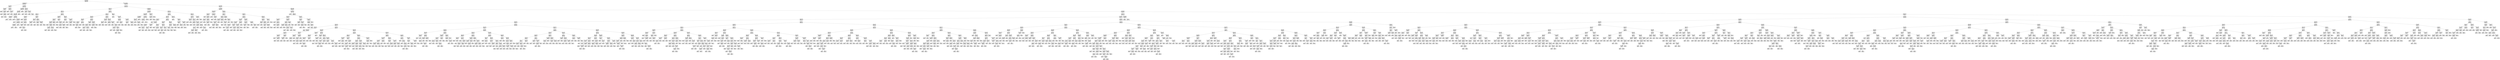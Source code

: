 digraph Tree {
node [shape=box] ;
0 [label="X[7] <= 176.5\nmse = 93766.796\nsamples = 2512\nvalue = -83.903"] ;
1 [label="X[6] <= 2.305\nmse = 106985.154\nsamples = 181\nvalue = -1005.793"] ;
0 -> 1 [labeldistance=2.5, labelangle=45, headlabel="True"] ;
2 [label="X[7] <= 155.5\nmse = 4.514\nsamples = 8\nvalue = 4.912"] ;
1 -> 2 ;
3 [label="X[7] <= 134.0\nmse = 0.562\nsamples = 5\nvalue = 3.34"] ;
2 -> 3 ;
4 [label="mse = 0.0\nsamples = 1\nvalue = 1.9"] ;
3 -> 4 ;
5 [label="X[5] <= 3.55\nmse = 0.055\nsamples = 4\nvalue = 3.7"] ;
3 -> 5 ;
6 [label="mse = 0.0\nsamples = 1\nvalue = 3.3"] ;
5 -> 6 ;
7 [label="X[5] <= 3.85\nmse = 0.002\nsamples = 3\nvalue = 3.833"] ;
5 -> 7 ;
8 [label="mse = 0.0\nsamples = 2\nvalue = 3.8"] ;
7 -> 8 ;
9 [label="mse = -0.0\nsamples = 1\nvalue = 3.9"] ;
7 -> 9 ;
10 [label="X[5] <= 5.65\nmse = 0.109\nsamples = 3\nvalue = 7.533"] ;
2 -> 10 ;
11 [label="mse = 0.0\nsamples = 1\nvalue = 7.1"] ;
10 -> 11 ;
12 [label="X[12] <= 10.105\nmse = 0.022\nsamples = 2\nvalue = 7.75"] ;
10 -> 12 ;
13 [label="mse = 0.0\nsamples = 1\nvalue = 7.6"] ;
12 -> 13 ;
14 [label="mse = 0.0\nsamples = 1\nvalue = 7.9"] ;
12 -> 14 ;
15 [label="X[6] <= 2.905\nmse = 62509.65\nsamples = 173\nvalue = -1052.531"] ;
1 -> 15 ;
16 [label="X[11] <= 30.05\nmse = 36450.629\nsamples = 169\nvalue = -1077.764"] ;
15 -> 16 ;
17 [label="X[5] <= 9.63\nmse = 29496.4\nsamples = 168\nvalue = -1084.278"] ;
16 -> 17 ;
18 [label="X[10] <= 22.95\nmse = 22400.316\nsamples = 167\nvalue = -1090.857"] ;
17 -> 18 ;
19 [label="X[12] <= 6.75\nmse = 316237.522\nsamples = 2\nvalue = -548.75"] ;
18 -> 19 ;
20 [label="mse = 0.0\nsamples = 1\nvalue = -1111.1"] ;
19 -> 20 ;
21 [label="mse = -0.0\nsamples = 1\nvalue = 13.6"] ;
19 -> 21 ;
22 [label="X[3] <= 8.35\nmse = 15233.287\nsamples = 165\nvalue = -1097.428"] ;
18 -> 22 ;
23 [label="mse = -0.0\nsamples = 153\nvalue = -1111.1"] ;
22 -> 23 ;
24 [label="X[3] <= 8.65\nmse = 176689.975\nsamples = 12\nvalue = -923.117"] ;
22 -> 24 ;
25 [label="mse = 0.0\nsamples = 1\nvalue = 19.6"] ;
24 -> 25 ;
26 [label="X[3] <= 10.05\nmse = 104615.703\nsamples = 11\nvalue = -1008.818"] ;
24 -> 26 ;
27 [label="X[3] <= 9.55\nmse = 237346.877\nsamples = 4\nvalue = -829.825"] ;
26 -> 27 ;
28 [label="mse = 0.0\nsamples = 3\nvalue = -1111.1"] ;
27 -> 28 ;
29 [label="mse = 0.0\nsamples = 1\nvalue = 14.0"] ;
27 -> 29 ;
30 [label="mse = -0.0\nsamples = 7\nvalue = -1111.1"] ;
26 -> 30 ;
31 [label="mse = -0.0\nsamples = 1\nvalue = 14.5"] ;
17 -> 31 ;
32 [label="mse = 0.0\nsamples = 1\nvalue = 16.6"] ;
16 -> 32 ;
33 [label="X[7] <= 153.5\nmse = 20.732\nsamples = 4\nvalue = 13.575"] ;
15 -> 33 ;
34 [label="X[4] <= 2.55\nmse = 0.09\nsamples = 2\nvalue = 18.1"] ;
33 -> 34 ;
35 [label="mse = 0.0\nsamples = 1\nvalue = 17.8"] ;
34 -> 35 ;
36 [label="mse = -0.0\nsamples = 1\nvalue = 18.4"] ;
34 -> 36 ;
37 [label="X[2] <= 11.45\nmse = 0.422\nsamples = 2\nvalue = 9.05"] ;
33 -> 37 ;
38 [label="mse = 0.0\nsamples = 1\nvalue = 9.7"] ;
37 -> 38 ;
39 [label="mse = -0.0\nsamples = 1\nvalue = 8.4"] ;
37 -> 39 ;
40 [label="X[7] <= 323.5\nmse = 21623.672\nsamples = 2331\nvalue = -12.319"] ;
0 -> 40 [labeldistance=2.5, labelangle=-45, headlabel="False"] ;
41 [label="X[5] <= 4.73\nmse = 214207.037\nsamples = 164\nvalue = -238.415"] ;
40 -> 41 ;
42 [label="X[6] <= 1.85\nmse = 5.724\nsamples = 77\nvalue = 4.694"] ;
41 -> 42 ;
43 [label="X[5] <= 2.2\nmse = 2.782\nsamples = 39\nvalue = 3.138"] ;
42 -> 43 ;
44 [label="X[5] <= 1.5\nmse = 1.443\nsamples = 17\nvalue = 1.688"] ;
43 -> 44 ;
45 [label="X[7] <= 262.0\nmse = 0.631\nsamples = 9\nvalue = 0.878"] ;
44 -> 45 ;
46 [label="mse = 0.0\nsamples = 3\nvalue = 0.0"] ;
45 -> 46 ;
47 [label="X[0] <= 13.9\nmse = 0.368\nsamples = 6\nvalue = 1.317"] ;
45 -> 47 ;
48 [label="mse = 0.0\nsamples = 1\nvalue = 0.0"] ;
47 -> 48 ;
49 [label="X[5] <= 0.7\nmse = 0.026\nsamples = 5\nvalue = 1.58"] ;
47 -> 49 ;
50 [label="X[6] <= 1.65\nmse = 0.007\nsamples = 3\nvalue = 1.7"] ;
49 -> 50 ;
51 [label="mse = 0.0\nsamples = 1\nvalue = 1.6"] ;
50 -> 51 ;
52 [label="X[4] <= 1.75\nmse = 0.003\nsamples = 2\nvalue = 1.75"] ;
50 -> 52 ;
53 [label="mse = 0.0\nsamples = 1\nvalue = 1.8"] ;
52 -> 53 ;
54 [label="mse = 0.0\nsamples = 1\nvalue = 1.7"] ;
52 -> 54 ;
55 [label="mse = -0.0\nsamples = 2\nvalue = 1.4"] ;
49 -> 55 ;
56 [label="X[6] <= 0.8\nmse = 0.788\nsamples = 8\nvalue = 2.6"] ;
44 -> 56 ;
57 [label="X[5] <= 1.75\nmse = 0.007\nsamples = 4\nvalue = 1.725"] ;
56 -> 57 ;
58 [label="X[9] <= 24.523\nmse = 0.003\nsamples = 2\nvalue = 1.65"] ;
57 -> 58 ;
59 [label="mse = 0.0\nsamples = 1\nvalue = 1.6"] ;
58 -> 59 ;
60 [label="mse = 0.0\nsamples = 1\nvalue = 1.7"] ;
58 -> 60 ;
61 [label="mse = -0.0\nsamples = 2\nvalue = 1.8"] ;
57 -> 61 ;
62 [label="X[3] <= 8.3\nmse = 0.037\nsamples = 4\nvalue = 3.475"] ;
56 -> 62 ;
63 [label="X[5] <= 1.65\nmse = 0.01\nsamples = 2\nvalue = 3.3"] ;
62 -> 63 ;
64 [label="mse = 0.0\nsamples = 1\nvalue = 3.2"] ;
63 -> 64 ;
65 [label="mse = 0.0\nsamples = 1\nvalue = 3.4"] ;
63 -> 65 ;
66 [label="X[9] <= 24.823\nmse = 0.002\nsamples = 2\nvalue = 3.65"] ;
62 -> 66 ;
67 [label="mse = 0.0\nsamples = 1\nvalue = 3.7"] ;
66 -> 67 ;
68 [label="mse = -0.0\nsamples = 1\nvalue = 3.6"] ;
66 -> 68 ;
69 [label="X[6] <= 1.35\nmse = 0.936\nsamples = 22\nvalue = 4.259"] ;
43 -> 69 ;
70 [label="X[5] <= 3.65\nmse = 0.341\nsamples = 16\nvalue = 3.775"] ;
69 -> 70 ;
71 [label="X[6] <= 0.55\nmse = 0.225\nsamples = 9\nvalue = 3.444"] ;
70 -> 71 ;
72 [label="X[5] <= 2.85\nmse = 0.088\nsamples = 7\nvalue = 3.243"] ;
71 -> 72 ;
73 [label="mse = 0.0\nsamples = 1\nvalue = 2.6"] ;
72 -> 73 ;
74 [label="X[5] <= 3.35\nmse = 0.023\nsamples = 6\nvalue = 3.35"] ;
72 -> 74 ;
75 [label="X[10] <= 26.19\nmse = 0.009\nsamples = 3\nvalue = 3.233"] ;
74 -> 75 ;
76 [label="mse = 0.0\nsamples = 1\nvalue = 3.1"] ;
75 -> 76 ;
77 [label="mse = 0.0\nsamples = 2\nvalue = 3.3"] ;
75 -> 77 ;
78 [label="X[4] <= 1.05\nmse = 0.009\nsamples = 3\nvalue = 3.467"] ;
74 -> 78 ;
79 [label="mse = 0.0\nsamples = 1\nvalue = 3.6"] ;
78 -> 79 ;
80 [label="mse = -0.0\nsamples = 2\nvalue = 3.4"] ;
78 -> 80 ;
81 [label="X[6] <= 1.2\nmse = 0.062\nsamples = 2\nvalue = 4.15"] ;
71 -> 81 ;
82 [label="mse = 0.0\nsamples = 1\nvalue = 4.4"] ;
81 -> 82 ;
83 [label="mse = -0.0\nsamples = 1\nvalue = 3.9"] ;
81 -> 83 ;
84 [label="X[1] <= 5.0\nmse = 0.169\nsamples = 7\nvalue = 4.2"] ;
70 -> 84 ;
85 [label="mse = 0.0\nsamples = 3\nvalue = 3.8"] ;
84 -> 85 ;
86 [label="X[3] <= 4.25\nmse = 0.085\nsamples = 4\nvalue = 4.5"] ;
84 -> 86 ;
87 [label="X[1] <= 5.7\nmse = 0.023\nsamples = 2\nvalue = 4.75"] ;
86 -> 87 ;
88 [label="mse = 0.0\nsamples = 1\nvalue = 4.9"] ;
87 -> 88 ;
89 [label="mse = 0.0\nsamples = 1\nvalue = 4.6"] ;
87 -> 89 ;
90 [label="X[2] <= 10.85\nmse = 0.023\nsamples = 2\nvalue = 4.25"] ;
86 -> 90 ;
91 [label="mse = 0.0\nsamples = 1\nvalue = 4.4"] ;
90 -> 91 ;
92 [label="mse = 0.0\nsamples = 1\nvalue = 4.1"] ;
90 -> 92 ;
93 [label="X[5] <= 3.75\nmse = 0.232\nsamples = 6\nvalue = 5.55"] ;
69 -> 93 ;
94 [label="X[5] <= 3.25\nmse = 0.01\nsamples = 2\nvalue = 4.9"] ;
93 -> 94 ;
95 [label="mse = 0.0\nsamples = 1\nvalue = 4.8"] ;
94 -> 95 ;
96 [label="mse = -0.0\nsamples = 1\nvalue = 5.0"] ;
94 -> 96 ;
97 [label="X[11] <= 23.556\nmse = 0.027\nsamples = 4\nvalue = 5.875"] ;
93 -> 97 ;
98 [label="X[8] <= 375933.0\nmse = 0.002\nsamples = 3\nvalue = 5.967"] ;
97 -> 98 ;
99 [label="mse = 0.0\nsamples = 2\nvalue = 6.0"] ;
98 -> 99 ;
100 [label="mse = 0.0\nsamples = 1\nvalue = 5.9"] ;
98 -> 100 ;
101 [label="mse = -0.0\nsamples = 1\nvalue = 5.6"] ;
97 -> 101 ;
102 [label="X[6] <= 4.55\nmse = 3.714\nsamples = 38\nvalue = 6.289"] ;
42 -> 102 ;
103 [label="X[5] <= 2.7\nmse = 1.573\nsamples = 30\nvalue = 5.593"] ;
102 -> 103 ;
104 [label="X[5] <= 1.35\nmse = 0.704\nsamples = 16\nvalue = 4.694"] ;
103 -> 104 ;
105 [label="X[2] <= 9.65\nmse = 0.263\nsamples = 6\nvalue = 3.8"] ;
104 -> 105 ;
106 [label="X[3] <= 4.3\nmse = 0.042\nsamples = 3\nvalue = 3.367"] ;
105 -> 106 ;
107 [label="mse = 0.0\nsamples = 1\nvalue = 3.1"] ;
106 -> 107 ;
108 [label="X[3] <= 6.3\nmse = 0.01\nsamples = 2\nvalue = 3.5"] ;
106 -> 108 ;
109 [label="mse = 0.0\nsamples = 1\nvalue = 3.6"] ;
108 -> 109 ;
110 [label="mse = 0.0\nsamples = 1\nvalue = 3.4"] ;
108 -> 110 ;
111 [label="X[4] <= 1.0\nmse = 0.109\nsamples = 3\nvalue = 4.233"] ;
105 -> 111 ;
112 [label="mse = 0.0\nsamples = 1\nvalue = 4.7"] ;
111 -> 112 ;
113 [label="mse = 0.0\nsamples = 2\nvalue = 4.0"] ;
111 -> 113 ;
114 [label="X[6] <= 3.55\nmse = 0.202\nsamples = 10\nvalue = 5.23"] ;
104 -> 114 ;
115 [label="X[10] <= 27.14\nmse = 0.043\nsamples = 6\nvalue = 4.9"] ;
114 -> 115 ;
116 [label="X[6] <= 3.0\nmse = 0.014\nsamples = 5\nvalue = 4.82"] ;
115 -> 116 ;
117 [label="X[5] <= 2.25\nmse = 0.003\nsamples = 2\nvalue = 4.95"] ;
116 -> 117 ;
118 [label="mse = 0.0\nsamples = 1\nvalue = 4.9"] ;
117 -> 118 ;
119 [label="mse = 0.0\nsamples = 1\nvalue = 5.0"] ;
117 -> 119 ;
120 [label="X[8] <= 41670.0\nmse = 0.002\nsamples = 3\nvalue = 4.733"] ;
116 -> 120 ;
121 [label="mse = 0.0\nsamples = 2\nvalue = 4.7"] ;
120 -> 121 ;
122 [label="mse = -0.0\nsamples = 1\nvalue = 4.8"] ;
120 -> 122 ;
123 [label="mse = -0.0\nsamples = 1\nvalue = 5.3"] ;
115 -> 123 ;
124 [label="X[9] <= 26.15\nmse = 0.032\nsamples = 4\nvalue = 5.725"] ;
114 -> 124 ;
125 [label="X[7] <= 266.5\nmse = 0.003\nsamples = 2\nvalue = 5.55"] ;
124 -> 125 ;
126 [label="mse = 0.0\nsamples = 1\nvalue = 5.5"] ;
125 -> 126 ;
127 [label="mse = 0.0\nsamples = 1\nvalue = 5.6"] ;
125 -> 127 ;
128 [label="mse = 0.0\nsamples = 2\nvalue = 5.9"] ;
124 -> 128 ;
129 [label="X[6] <= 2.2\nmse = 0.583\nsamples = 14\nvalue = 6.621"] ;
103 -> 129 ;
130 [label="X[12] <= 8.355\nmse = 0.109\nsamples = 3\nvalue = 5.367"] ;
129 -> 130 ;
131 [label="X[2] <= 13.3\nmse = 0.022\nsamples = 2\nvalue = 5.15"] ;
130 -> 131 ;
132 [label="mse = 0.0\nsamples = 1\nvalue = 5.3"] ;
131 -> 132 ;
133 [label="mse = -0.0\nsamples = 1\nvalue = 5.0"] ;
131 -> 133 ;
134 [label="mse = -0.0\nsamples = 1\nvalue = 5.8"] ;
130 -> 134 ;
135 [label="X[9] <= 20.873\nmse = 0.166\nsamples = 11\nvalue = 6.964"] ;
129 -> 135 ;
136 [label="X[3] <= 4.45\nmse = 0.036\nsamples = 3\nvalue = 7.533"] ;
135 -> 136 ;
137 [label="mse = 0.0\nsamples = 2\nvalue = 7.4"] ;
136 -> 137 ;
138 [label="mse = -0.0\nsamples = 1\nvalue = 7.8"] ;
136 -> 138 ;
139 [label="X[10] <= 19.89\nmse = 0.047\nsamples = 8\nvalue = 6.75"] ;
135 -> 139 ;
140 [label="mse = 0.0\nsamples = 1\nvalue = 6.3"] ;
139 -> 140 ;
141 [label="X[4] <= 1.55\nmse = 0.021\nsamples = 7\nvalue = 6.814"] ;
139 -> 141 ;
142 [label="X[12] <= 10.055\nmse = 0.002\nsamples = 3\nvalue = 6.967"] ;
141 -> 142 ;
143 [label="mse = 0.0\nsamples = 2\nvalue = 7.0"] ;
142 -> 143 ;
144 [label="mse = 0.0\nsamples = 1\nvalue = 6.9"] ;
142 -> 144 ;
145 [label="X[5] <= 4.25\nmse = 0.005\nsamples = 4\nvalue = 6.7"] ;
141 -> 145 ;
146 [label="X[3] <= 4.55\nmse = 0.002\nsamples = 3\nvalue = 6.667"] ;
145 -> 146 ;
147 [label="mse = 0.0\nsamples = 2\nvalue = 6.7"] ;
146 -> 147 ;
148 [label="mse = -0.0\nsamples = 1\nvalue = 6.6"] ;
146 -> 148 ;
149 [label="mse = 0.0\nsamples = 1\nvalue = 6.8"] ;
145 -> 149 ;
150 [label="X[1] <= 4.4\nmse = 3.11\nsamples = 8\nvalue = 8.9"] ;
102 -> 150 ;
151 [label="mse = 0.0\nsamples = 1\nvalue = 5.1"] ;
150 -> 151 ;
152 [label="X[1] <= 5.853\nmse = 1.197\nsamples = 7\nvalue = 9.443"] ;
150 -> 152 ;
153 [label="X[12] <= 5.85\nmse = 0.169\nsamples = 3\nvalue = 8.333"] ;
152 -> 153 ;
154 [label="mse = 0.0\nsamples = 1\nvalue = 7.8"] ;
153 -> 154 ;
155 [label="X[1] <= 4.95\nmse = 0.04\nsamples = 2\nvalue = 8.6"] ;
153 -> 155 ;
156 [label="mse = 0.0\nsamples = 1\nvalue = 8.4"] ;
155 -> 156 ;
157 [label="mse = -0.0\nsamples = 1\nvalue = 8.8"] ;
155 -> 157 ;
158 [label="X[7] <= 258.0\nmse = 0.352\nsamples = 4\nvalue = 10.275"] ;
152 -> 158 ;
159 [label="X[2] <= 11.45\nmse = 0.04\nsamples = 2\nvalue = 9.7"] ;
158 -> 159 ;
160 [label="mse = 0.0\nsamples = 1\nvalue = 9.5"] ;
159 -> 160 ;
161 [label="mse = 0.0\nsamples = 1\nvalue = 9.9"] ;
159 -> 161 ;
162 [label="X[4] <= 1.45\nmse = 0.002\nsamples = 2\nvalue = 10.85"] ;
158 -> 162 ;
163 [label="mse = 0.0\nsamples = 1\nvalue = 10.8"] ;
162 -> 163 ;
164 [label="mse = -0.0\nsamples = 1\nvalue = 10.9"] ;
162 -> 164 ;
165 [label="X[5] <= 4.78\nmse = 305182.892\nsamples = 87\nvalue = -453.58"] ;
41 -> 165 ;
166 [label="X[2] <= 12.85\nmse = 187987.855\nsamples = 44\nvalue = -906.711"] ;
165 -> 166 ;
167 [label="X[12] <= 6.35\nmse = 135089.03\nsamples = 41\nvalue = -974.124"] ;
166 -> 167 ;
168 [label="X[7] <= 230.5\nmse = 315466.48\nsamples = 8\nvalue = -549.437"] ;
167 -> 168 ;
169 [label="X[0] <= 12.45\nmse = 3.432\nsamples = 4\nvalue = 12.225"] ;
168 -> 169 ;
170 [label="mse = 0.0\nsamples = 1\nvalue = 15.2"] ;
169 -> 170 ;
171 [label="X[7] <= 212.0\nmse = 0.642\nsamples = 3\nvalue = 11.233"] ;
169 -> 171 ;
172 [label="mse = 0.0\nsamples = 2\nvalue = 11.8"] ;
171 -> 172 ;
173 [label="mse = -0.0\nsamples = 1\nvalue = 10.1"] ;
171 -> 173 ;
174 [label="mse = 0.0\nsamples = 4\nvalue = -1111.1"] ;
168 -> 174 ;
175 [label="X[2] <= 7.35\nmse = 37038.172\nsamples = 33\nvalue = -1077.079"] ;
167 -> 175 ;
176 [label="X[3] <= 2.8\nmse = 280101.176\nsamples = 3\nvalue = -736.867"] ;
175 -> 176 ;
177 [label="mse = 0.0\nsamples = 1\nvalue = 11.6"] ;
176 -> 177 ;
178 [label="mse = 0.0\nsamples = 2\nvalue = -1111.1"] ;
176 -> 178 ;
179 [label="mse = 0.0\nsamples = 30\nvalue = -1111.1"] ;
175 -> 179 ;
180 [label="X[6] <= 8.405\nmse = 15.447\nsamples = 3\nvalue = 14.6"] ;
166 -> 180 ;
181 [label="X[1] <= 5.303\nmse = 2.103\nsamples = 2\nvalue = 11.95"] ;
180 -> 181 ;
182 [label="mse = 0.0\nsamples = 1\nvalue = 13.4"] ;
181 -> 182 ;
183 [label="mse = 0.0\nsamples = 1\nvalue = 10.5"] ;
181 -> 183 ;
184 [label="mse = 0.0\nsamples = 1\nvalue = 19.9"] ;
180 -> 184 ;
185 [label="X[5] <= 8.1\nmse = 11.933\nsamples = 43\nvalue = 10.088"] ;
165 -> 185 ;
186 [label="X[6] <= 3.75\nmse = 4.986\nsamples = 29\nvalue = 8.269"] ;
185 -> 186 ;
187 [label="X[6] <= 1.25\nmse = 1.957\nsamples = 23\nvalue = 7.404"] ;
186 -> 187 ;
188 [label="X[0] <= 9.2\nmse = 0.585\nsamples = 7\nvalue = 5.743"] ;
187 -> 188 ;
189 [label="mse = 0.0\nsamples = 1\nvalue = 7.3"] ;
188 -> 189 ;
190 [label="X[7] <= 291.5\nmse = 0.211\nsamples = 6\nvalue = 5.483"] ;
188 -> 190 ;
191 [label="X[7] <= 260.0\nmse = 0.069\nsamples = 3\nvalue = 5.867"] ;
190 -> 191 ;
192 [label="mse = 0.0\nsamples = 1\nvalue = 5.5"] ;
191 -> 192 ;
193 [label="X[2] <= 11.45\nmse = 0.002\nsamples = 2\nvalue = 6.05"] ;
191 -> 193 ;
194 [label="mse = 0.0\nsamples = 1\nvalue = 6.1"] ;
193 -> 194 ;
195 [label="mse = 0.0\nsamples = 1\nvalue = 6.0"] ;
193 -> 195 ;
196 [label="X[7] <= 306.5\nmse = 0.06\nsamples = 3\nvalue = 5.1"] ;
190 -> 196 ;
197 [label="X[11] <= 18.25\nmse = 0.022\nsamples = 2\nvalue = 4.95"] ;
196 -> 197 ;
198 [label="mse = 0.0\nsamples = 1\nvalue = 5.1"] ;
197 -> 198 ;
199 [label="mse = 0.0\nsamples = 1\nvalue = 4.8"] ;
197 -> 199 ;
200 [label="mse = 0.0\nsamples = 1\nvalue = 5.4"] ;
196 -> 200 ;
201 [label="X[5] <= 5.85\nmse = 0.821\nsamples = 16\nvalue = 8.131"] ;
187 -> 201 ;
202 [label="X[6] <= 1.85\nmse = 0.436\nsamples = 9\nvalue = 7.5"] ;
201 -> 202 ;
203 [label="X[0] <= 12.1\nmse = 0.027\nsamples = 4\nvalue = 6.825"] ;
202 -> 203 ;
204 [label="mse = 0.0\nsamples = 1\nvalue = 7.1"] ;
203 -> 204 ;
205 [label="X[3] <= 5.85\nmse = 0.002\nsamples = 3\nvalue = 6.733"] ;
203 -> 205 ;
206 [label="mse = 0.0\nsamples = 2\nvalue = 6.7"] ;
205 -> 206 ;
207 [label="mse = -0.0\nsamples = 1\nvalue = 6.8"] ;
205 -> 207 ;
208 [label="X[6] <= 2.75\nmse = 0.106\nsamples = 5\nvalue = 8.04"] ;
202 -> 208 ;
209 [label="X[10] <= 24.69\nmse = 0.027\nsamples = 3\nvalue = 7.8"] ;
208 -> 209 ;
210 [label="mse = 0.0\nsamples = 1\nvalue = 8.0"] ;
209 -> 210 ;
211 [label="X[4] <= 1.5\nmse = 0.01\nsamples = 2\nvalue = 7.7"] ;
209 -> 211 ;
212 [label="mse = 0.0\nsamples = 1\nvalue = 7.8"] ;
211 -> 212 ;
213 [label="mse = 0.0\nsamples = 1\nvalue = 7.6"] ;
211 -> 213 ;
214 [label="X[0] <= 14.708\nmse = 0.01\nsamples = 2\nvalue = 8.4"] ;
208 -> 214 ;
215 [label="mse = 0.0\nsamples = 1\nvalue = 8.3"] ;
214 -> 215 ;
216 [label="mse = 0.0\nsamples = 1\nvalue = 8.5"] ;
214 -> 216 ;
217 [label="X[5] <= 7.45\nmse = 0.145\nsamples = 7\nvalue = 8.943"] ;
201 -> 217 ;
218 [label="X[4] <= 1.85\nmse = 0.028\nsamples = 4\nvalue = 8.65"] ;
217 -> 218 ;
219 [label="X[9] <= 23.323\nmse = 0.01\nsamples = 2\nvalue = 8.5"] ;
218 -> 219 ;
220 [label="mse = 0.0\nsamples = 1\nvalue = 8.6"] ;
219 -> 220 ;
221 [label="mse = -0.0\nsamples = 1\nvalue = 8.4"] ;
219 -> 221 ;
222 [label="mse = -0.0\nsamples = 2\nvalue = 8.8"] ;
218 -> 222 ;
223 [label="X[3] <= 5.15\nmse = 0.036\nsamples = 3\nvalue = 9.333"] ;
217 -> 223 ;
224 [label="mse = 0.0\nsamples = 2\nvalue = 9.2"] ;
223 -> 224 ;
225 [label="mse = -0.0\nsamples = 1\nvalue = 9.6"] ;
223 -> 225 ;
226 [label="X[10] <= 21.9\nmse = 2.745\nsamples = 6\nvalue = 11.583"] ;
186 -> 226 ;
227 [label="mse = 0.0\nsamples = 1\nvalue = 15.0"] ;
226 -> 227 ;
228 [label="X[3] <= 9.7\nmse = 0.492\nsamples = 5\nvalue = 10.9"] ;
226 -> 228 ;
229 [label="X[0] <= 16.708\nmse = 0.06\nsamples = 3\nvalue = 11.4"] ;
228 -> 229 ;
230 [label="mse = 0.0\nsamples = 1\nvalue = 11.7"] ;
229 -> 230 ;
231 [label="X[5] <= 7.15\nmse = 0.022\nsamples = 2\nvalue = 11.25"] ;
229 -> 231 ;
232 [label="mse = 0.0\nsamples = 1\nvalue = 11.1"] ;
231 -> 232 ;
233 [label="mse = 0.0\nsamples = 1\nvalue = 11.4"] ;
231 -> 233 ;
234 [label="X[8] <= 4199.5\nmse = 0.202\nsamples = 2\nvalue = 10.15"] ;
228 -> 234 ;
235 [label="mse = 0.0\nsamples = 1\nvalue = 10.6"] ;
234 -> 235 ;
236 [label="mse = 0.0\nsamples = 1\nvalue = 9.7"] ;
234 -> 236 ;
237 [label="X[5] <= 14.2\nmse = 5.264\nsamples = 14\nvalue = 13.857"] ;
185 -> 237 ;
238 [label="X[3] <= 4.65\nmse = 2.764\nsamples = 12\nvalue = 13.175"] ;
237 -> 238 ;
239 [label="X[10] <= 22.94\nmse = 0.023\nsamples = 2\nvalue = 10.75"] ;
238 -> 239 ;
240 [label="mse = 0.0\nsamples = 1\nvalue = 10.6"] ;
239 -> 240 ;
241 [label="mse = 0.0\nsamples = 1\nvalue = 10.9"] ;
239 -> 241 ;
242 [label="X[10] <= 25.24\nmse = 1.9\nsamples = 10\nvalue = 13.66"] ;
238 -> 242 ;
243 [label="X[3] <= 5.25\nmse = 0.022\nsamples = 2\nvalue = 15.55"] ;
242 -> 243 ;
244 [label="mse = 0.0\nsamples = 1\nvalue = 15.4"] ;
243 -> 244 ;
245 [label="mse = -0.0\nsamples = 1\nvalue = 15.7"] ;
243 -> 245 ;
246 [label="X[8] <= 2791.5\nmse = 1.254\nsamples = 8\nvalue = 13.187"] ;
242 -> 246 ;
247 [label="X[7] <= 310.5\nmse = 0.634\nsamples = 5\nvalue = 12.56"] ;
246 -> 247 ;
248 [label="X[4] <= 1.3\nmse = 0.297\nsamples = 4\nvalue = 12.875"] ;
247 -> 248 ;
249 [label="X[6] <= 1.85\nmse = 0.002\nsamples = 2\nvalue = 12.35"] ;
248 -> 249 ;
250 [label="mse = 0.0\nsamples = 1\nvalue = 12.4"] ;
249 -> 250 ;
251 [label="mse = 0.0\nsamples = 1\nvalue = 12.3"] ;
249 -> 251 ;
252 [label="X[6] <= 3.555\nmse = 0.04\nsamples = 2\nvalue = 13.4"] ;
248 -> 252 ;
253 [label="mse = 0.0\nsamples = 1\nvalue = 13.2"] ;
252 -> 253 ;
254 [label="mse = 0.0\nsamples = 1\nvalue = 13.6"] ;
252 -> 254 ;
255 [label="mse = 0.0\nsamples = 1\nvalue = 11.3"] ;
247 -> 255 ;
256 [label="X[2] <= 11.1\nmse = 0.536\nsamples = 3\nvalue = 14.233"] ;
246 -> 256 ;
257 [label="mse = 0.0\nsamples = 1\nvalue = 13.2"] ;
256 -> 257 ;
258 [label="X[2] <= 12.7\nmse = 0.002\nsamples = 2\nvalue = 14.75"] ;
256 -> 258 ;
259 [label="mse = 0.0\nsamples = 1\nvalue = 14.7"] ;
258 -> 259 ;
260 [label="mse = 0.0\nsamples = 1\nvalue = 14.8"] ;
258 -> 260 ;
261 [label="X[7] <= 257.0\nmse = 0.722\nsamples = 2\nvalue = 17.95"] ;
237 -> 261 ;
262 [label="mse = 0.0\nsamples = 1\nvalue = 18.8"] ;
261 -> 262 ;
263 [label="mse = -0.0\nsamples = 1\nvalue = 17.1"] ;
261 -> 263 ;
264 [label="X[2] <= 8.25\nmse = 2887.286\nsamples = 2167\nvalue = 4.792"] ;
40 -> 264 ;
265 [label="X[7] <= 595.5\nmse = 76030.488\nsamples = 46\nvalue = -67.217"] ;
264 -> 265 ;
266 [label="X[6] <= 2.605\nmse = 246712.593\nsamples = 11\nvalue = -300.0"] ;
265 -> 266 ;
267 [label="X[2] <= 6.45\nmse = 7.365\nsamples = 6\nvalue = 3.383"] ;
266 -> 267 ;
268 [label="mse = 0.0\nsamples = 1\nvalue = 8.7"] ;
267 -> 268 ;
269 [label="X[3] <= 3.5\nmse = 2.054\nsamples = 5\nvalue = 2.32"] ;
267 -> 269 ;
270 [label="X[3] <= 2.1\nmse = 0.562\nsamples = 2\nvalue = 0.75"] ;
269 -> 270 ;
271 [label="mse = 0.0\nsamples = 1\nvalue = 1.5"] ;
270 -> 271 ;
272 [label="mse = 0.0\nsamples = 1\nvalue = 0.0"] ;
270 -> 272 ;
273 [label="X[8] <= 31.0\nmse = 0.309\nsamples = 3\nvalue = 3.367"] ;
269 -> 273 ;
274 [label="X[9] <= 27.523\nmse = 0.023\nsamples = 2\nvalue = 3.75"] ;
273 -> 274 ;
275 [label="mse = 0.0\nsamples = 1\nvalue = 3.9"] ;
274 -> 275 ;
276 [label="mse = 0.0\nsamples = 1\nvalue = 3.6"] ;
274 -> 276 ;
277 [label="mse = 0.0\nsamples = 1\nvalue = 2.6"] ;
273 -> 277 ;
278 [label="X[6] <= 2.705\nmse = 299769.446\nsamples = 5\nvalue = -664.06"] ;
266 -> 278 ;
279 [label="mse = 0.0\nsamples = 3\nvalue = -1111.1"] ;
278 -> 279 ;
280 [label="X[7] <= 397.5\nmse = 5.76\nsamples = 2\nvalue = 6.5"] ;
278 -> 280 ;
281 [label="mse = 0.0\nsamples = 1\nvalue = 8.9"] ;
280 -> 281 ;
282 [label="mse = 0.0\nsamples = 1\nvalue = 4.1"] ;
280 -> 282 ;
283 [label="X[5] <= 3.1\nmse = 4.685\nsamples = 35\nvalue = 5.943"] ;
265 -> 283 ;
284 [label="X[5] <= 2.75\nmse = 0.575\nsamples = 11\nvalue = 3.491"] ;
283 -> 284 ;
285 [label="X[0] <= 11.7\nmse = 0.184\nsamples = 8\nvalue = 3.088"] ;
284 -> 285 ;
286 [label="X[2] <= 7.95\nmse = 0.058\nsamples = 5\nvalue = 3.36"] ;
285 -> 286 ;
287 [label="X[8] <= 51157.5\nmse = 0.013\nsamples = 4\nvalue = 3.25"] ;
286 -> 287 ;
288 [label="X[10] <= 25.49\nmse = 0.002\nsamples = 2\nvalue = 3.35"] ;
287 -> 288 ;
289 [label="mse = 0.0\nsamples = 1\nvalue = 3.3"] ;
288 -> 289 ;
290 [label="mse = 0.0\nsamples = 1\nvalue = 3.4"] ;
288 -> 290 ;
291 [label="X[0] <= 10.3\nmse = 0.003\nsamples = 2\nvalue = 3.15"] ;
287 -> 291 ;
292 [label="mse = 0.0\nsamples = 1\nvalue = 3.1"] ;
291 -> 292 ;
293 [label="mse = -0.0\nsamples = 1\nvalue = 3.2"] ;
291 -> 293 ;
294 [label="mse = -0.0\nsamples = 1\nvalue = 3.8"] ;
286 -> 294 ;
295 [label="X[0] <= 13.25\nmse = 0.062\nsamples = 3\nvalue = 2.633"] ;
285 -> 295 ;
296 [label="mse = 0.0\nsamples = 1\nvalue = 2.3"] ;
295 -> 296 ;
297 [label="X[9] <= 22.823\nmse = 0.01\nsamples = 2\nvalue = 2.8"] ;
295 -> 297 ;
298 [label="mse = 0.0\nsamples = 1\nvalue = 2.9"] ;
297 -> 298 ;
299 [label="mse = 0.0\nsamples = 1\nvalue = 2.7"] ;
297 -> 299 ;
300 [label="X[12] <= 6.2\nmse = 0.029\nsamples = 3\nvalue = 4.567"] ;
284 -> 300 ;
301 [label="mse = 0.0\nsamples = 1\nvalue = 4.8"] ;
300 -> 301 ;
302 [label="X[3] <= 2.5\nmse = 0.002\nsamples = 2\nvalue = 4.45"] ;
300 -> 302 ;
303 [label="mse = 0.0\nsamples = 1\nvalue = 4.4"] ;
302 -> 303 ;
304 [label="mse = -0.0\nsamples = 1\nvalue = 4.5"] ;
302 -> 304 ;
305 [label="X[5] <= 5.15\nmse = 2.55\nsamples = 24\nvalue = 7.067"] ;
283 -> 305 ;
306 [label="X[6] <= 2.45\nmse = 1.281\nsamples = 16\nvalue = 6.256"] ;
305 -> 306 ;
307 [label="X[7] <= 2844.0\nmse = 0.452\nsamples = 10\nvalue = 5.52"] ;
306 -> 307 ;
308 [label="X[11] <= 14.65\nmse = 0.219\nsamples = 6\nvalue = 5.967"] ;
307 -> 308 ;
309 [label="X[8] <= -1108.5\nmse = 0.016\nsamples = 3\nvalue = 5.533"] ;
308 -> 309 ;
310 [label="mse = 0.0\nsamples = 1\nvalue = 5.7"] ;
309 -> 310 ;
311 [label="X[10] <= 19.89\nmse = 0.002\nsamples = 2\nvalue = 5.45"] ;
309 -> 311 ;
312 [label="mse = 0.0\nsamples = 1\nvalue = 5.4"] ;
311 -> 312 ;
313 [label="mse = 0.0\nsamples = 1\nvalue = 5.5"] ;
311 -> 313 ;
314 [label="X[9] <= 20.75\nmse = 0.047\nsamples = 3\nvalue = 6.4"] ;
308 -> 314 ;
315 [label="mse = 0.0\nsamples = 1\nvalue = 6.7"] ;
314 -> 315 ;
316 [label="X[11] <= 29.65\nmse = 0.003\nsamples = 2\nvalue = 6.25"] ;
314 -> 316 ;
317 [label="mse = 0.0\nsamples = 1\nvalue = 6.3"] ;
316 -> 317 ;
318 [label="mse = -0.0\nsamples = 1\nvalue = 6.2"] ;
316 -> 318 ;
319 [label="X[10] <= 25.94\nmse = 0.053\nsamples = 4\nvalue = 4.85"] ;
307 -> 319 ;
320 [label="X[8] <= 121072.0\nmse = 0.016\nsamples = 3\nvalue = 4.733"] ;
319 -> 320 ;
321 [label="X[4] <= 3.15\nmse = 0.003\nsamples = 2\nvalue = 4.65"] ;
320 -> 321 ;
322 [label="mse = 0.0\nsamples = 1\nvalue = 4.6"] ;
321 -> 322 ;
323 [label="mse = -0.0\nsamples = 1\nvalue = 4.7"] ;
321 -> 323 ;
324 [label="mse = 0.0\nsamples = 1\nvalue = 4.9"] ;
320 -> 324 ;
325 [label="mse = 0.0\nsamples = 1\nvalue = 5.2"] ;
319 -> 325 ;
326 [label="X[7] <= 1890.0\nmse = 0.255\nsamples = 6\nvalue = 7.483"] ;
306 -> 326 ;
327 [label="X[12] <= 7.855\nmse = 0.042\nsamples = 3\nvalue = 7.933"] ;
326 -> 327 ;
328 [label="X[11] <= 22.656\nmse = 0.01\nsamples = 2\nvalue = 7.8"] ;
327 -> 328 ;
329 [label="mse = 0.0\nsamples = 1\nvalue = 7.9"] ;
328 -> 329 ;
330 [label="mse = 0.0\nsamples = 1\nvalue = 7.7"] ;
328 -> 330 ;
331 [label="mse = -0.0\nsamples = 1\nvalue = 8.2"] ;
327 -> 331 ;
332 [label="X[5] <= 3.6\nmse = 0.062\nsamples = 3\nvalue = 7.033"] ;
326 -> 332 ;
333 [label="mse = 0.0\nsamples = 1\nvalue = 6.7"] ;
332 -> 333 ;
334 [label="X[5] <= 4.15\nmse = 0.01\nsamples = 2\nvalue = 7.2"] ;
332 -> 334 ;
335 [label="mse = 0.0\nsamples = 1\nvalue = 7.1"] ;
334 -> 335 ;
336 [label="mse = 0.0\nsamples = 1\nvalue = 7.3"] ;
334 -> 336 ;
337 [label="X[5] <= 6.15\nmse = 1.146\nsamples = 8\nvalue = 8.688"] ;
305 -> 337 ;
338 [label="X[6] <= 2.15\nmse = 0.253\nsamples = 6\nvalue = 8.15"] ;
337 -> 338 ;
339 [label="X[2] <= 8.05\nmse = 0.01\nsamples = 2\nvalue = 7.5"] ;
338 -> 339 ;
340 [label="mse = 0.0\nsamples = 1\nvalue = 7.6"] ;
339 -> 340 ;
341 [label="mse = 0.0\nsamples = 1\nvalue = 7.4"] ;
339 -> 341 ;
342 [label="X[5] <= 5.95\nmse = 0.057\nsamples = 4\nvalue = 8.475"] ;
338 -> 342 ;
343 [label="X[7] <= 749.0\nmse = 0.01\nsamples = 2\nvalue = 8.7"] ;
342 -> 343 ;
344 [label="mse = 0.0\nsamples = 1\nvalue = 8.8"] ;
343 -> 344 ;
345 [label="mse = 0.0\nsamples = 1\nvalue = 8.6"] ;
343 -> 345 ;
346 [label="X[1] <= 5.55\nmse = 0.003\nsamples = 2\nvalue = 8.25"] ;
342 -> 346 ;
347 [label="mse = 0.0\nsamples = 1\nvalue = 8.3"] ;
346 -> 347 ;
348 [label="mse = -0.0\nsamples = 1\nvalue = 8.2"] ;
346 -> 348 ;
349 [label="X[0] <= 12.4\nmse = 0.36\nsamples = 2\nvalue = 10.3"] ;
337 -> 349 ;
350 [label="mse = 0.0\nsamples = 1\nvalue = 9.7"] ;
349 -> 350 ;
351 [label="mse = -0.0\nsamples = 1\nvalue = 10.9"] ;
349 -> 351 ;
352 [label="X[9] <= 11.45\nmse = 1186.066\nsamples = 2121\nvalue = 6.354"] ;
264 -> 352 ;
353 [label="X[7] <= 470.5\nmse = 49746.498\nsamples = 24\nvalue = -41.483"] ;
352 -> 353 ;
354 [label="mse = 0.0\nsamples = 1\nvalue = -1111.1"] ;
353 -> 354 ;
355 [label="X[5] <= 3.55\nmse = 4.067\nsamples = 23\nvalue = 5.022"] ;
353 -> 355 ;
356 [label="X[5] <= 1.65\nmse = 1.018\nsamples = 14\nvalue = 3.693"] ;
355 -> 356 ;
357 [label="X[7] <= 1020.0\nmse = 0.263\nsamples = 4\nvalue = 2.45"] ;
356 -> 357 ;
358 [label="mse = 0.0\nsamples = 1\nvalue = 1.6"] ;
357 -> 358 ;
359 [label="X[5] <= 1.3\nmse = 0.029\nsamples = 3\nvalue = 2.733"] ;
357 -> 359 ;
360 [label="mse = 0.0\nsamples = 1\nvalue = 2.5"] ;
359 -> 360 ;
361 [label="X[1] <= 4.85\nmse = 0.003\nsamples = 2\nvalue = 2.85"] ;
359 -> 361 ;
362 [label="mse = 0.0\nsamples = 1\nvalue = 2.9"] ;
361 -> 362 ;
363 [label="mse = 0.0\nsamples = 1\nvalue = 2.8"] ;
361 -> 363 ;
364 [label="X[8] <= 282083.5\nmse = 0.455\nsamples = 10\nvalue = 4.19"] ;
356 -> 364 ;
365 [label="X[4] <= 3.8\nmse = 0.144\nsamples = 8\nvalue = 3.912"] ;
364 -> 365 ;
366 [label="X[2] <= 10.55\nmse = 0.009\nsamples = 3\nvalue = 4.333"] ;
365 -> 366 ;
367 [label="mse = 0.0\nsamples = 2\nvalue = 4.4"] ;
366 -> 367 ;
368 [label="mse = -0.0\nsamples = 1\nvalue = 4.2"] ;
366 -> 368 ;
369 [label="X[5] <= 2.7\nmse = 0.054\nsamples = 5\nvalue = 3.66"] ;
365 -> 369 ;
370 [label="X[9] <= 10.15\nmse = 0.009\nsamples = 3\nvalue = 3.833"] ;
369 -> 370 ;
371 [label="mse = 0.0\nsamples = 1\nvalue = 3.7"] ;
370 -> 371 ;
372 [label="mse = 0.0\nsamples = 2\nvalue = 3.9"] ;
370 -> 372 ;
373 [label="X[10] <= 20.95\nmse = 0.01\nsamples = 2\nvalue = 3.4"] ;
369 -> 373 ;
374 [label="mse = 0.0\nsamples = 1\nvalue = 3.5"] ;
373 -> 374 ;
375 [label="mse = 0.0\nsamples = 1\nvalue = 3.3"] ;
373 -> 375 ;
376 [label="X[1] <= 4.75\nmse = 0.16\nsamples = 2\nvalue = 5.3"] ;
364 -> 376 ;
377 [label="mse = 0.0\nsamples = 1\nvalue = 4.9"] ;
376 -> 377 ;
378 [label="mse = -0.0\nsamples = 1\nvalue = 5.7"] ;
376 -> 378 ;
379 [label="X[6] <= 2.85\nmse = 1.79\nsamples = 9\nvalue = 7.089"] ;
355 -> 379 ;
380 [label="X[2] <= 10.95\nmse = 0.844\nsamples = 5\nvalue = 6.1"] ;
379 -> 380 ;
381 [label="X[9] <= 8.75\nmse = 0.203\nsamples = 2\nvalue = 7.15"] ;
380 -> 381 ;
382 [label="mse = 0.0\nsamples = 1\nvalue = 7.6"] ;
381 -> 382 ;
383 [label="mse = -0.0\nsamples = 1\nvalue = 6.7"] ;
381 -> 383 ;
384 [label="X[10] <= 21.39\nmse = 0.047\nsamples = 3\nvalue = 5.4"] ;
380 -> 384 ;
385 [label="X[2] <= 12.2\nmse = 0.003\nsamples = 2\nvalue = 5.55"] ;
384 -> 385 ;
386 [label="mse = 0.0\nsamples = 1\nvalue = 5.5"] ;
385 -> 386 ;
387 [label="mse = 0.0\nsamples = 1\nvalue = 5.6"] ;
385 -> 387 ;
388 [label="mse = -0.0\nsamples = 1\nvalue = 5.1"] ;
384 -> 388 ;
389 [label="X[8] <= 747132.0\nmse = 0.222\nsamples = 4\nvalue = 8.325"] ;
379 -> 389 ;
390 [label="X[9] <= 8.25\nmse = 0.029\nsamples = 3\nvalue = 8.067"] ;
389 -> 390 ;
391 [label="mse = 0.0\nsamples = 1\nvalue = 8.3"] ;
390 -> 391 ;
392 [label="X[4] <= 3.4\nmse = 0.002\nsamples = 2\nvalue = 7.95"] ;
390 -> 392 ;
393 [label="mse = 0.0\nsamples = 1\nvalue = 8.0"] ;
392 -> 393 ;
394 [label="mse = -0.0\nsamples = 1\nvalue = 7.9"] ;
392 -> 394 ;
395 [label="mse = -0.0\nsamples = 1\nvalue = 9.1"] ;
389 -> 395 ;
396 [label="X[5] <= 4.78\nmse = 603.805\nsamples = 2097\nvalue = 6.901"] ;
352 -> 396 ;
397 [label="X[5] <= 4.73\nmse = 1067.946\nsamples = 1170\nvalue = 4.826"] ;
396 -> 397 ;
398 [label="X[6] <= 2.75\nmse = 2.652\nsamples = 1168\nvalue = 5.775"] ;
397 -> 398 ;
399 [label="X[5] <= 3.35\nmse = 1.552\nsamples = 770\nvalue = 5.038"] ;
398 -> 399 ;
400 [label="X[5] <= 2.35\nmse = 1.13\nsamples = 356\nvalue = 4.113"] ;
399 -> 400 ;
401 [label="X[6] <= 0.85\nmse = 1.003\nsamples = 120\nvalue = 3.179"] ;
400 -> 401 ;
402 [label="X[5] <= 0.4\nmse = 0.843\nsamples = 22\nvalue = 1.7"] ;
401 -> 402 ;
403 [label="mse = 0.0\nsamples = 4\nvalue = 0.0"] ;
402 -> 403 ;
404 [label="X[5] <= 1.65\nmse = 0.245\nsamples = 18\nvalue = 2.078"] ;
402 -> 404 ;
405 [label="X[6] <= 0.55\nmse = 0.109\nsamples = 8\nvalue = 1.675"] ;
404 -> 405 ;
406 [label="X[7] <= 432.0\nmse = 0.038\nsamples = 5\nvalue = 1.48"] ;
405 -> 406 ;
407 [label="mse = 0.0\nsamples = 1\nvalue = 1.1"] ;
406 -> 407 ;
408 [label="X[8] <= 35061.5\nmse = 0.002\nsamples = 4\nvalue = 1.575"] ;
406 -> 408 ;
409 [label="mse = -0.0\nsamples = 3\nvalue = 1.6"] ;
408 -> 409 ;
410 [label="mse = 0.0\nsamples = 1\nvalue = 1.5"] ;
408 -> 410 ;
411 [label="X[1] <= 6.103\nmse = 0.06\nsamples = 3\nvalue = 2.0"] ;
405 -> 411 ;
412 [label="X[8] <= 53064.5\nmse = 0.022\nsamples = 2\nvalue = 1.85"] ;
411 -> 412 ;
413 [label="mse = 0.0\nsamples = 1\nvalue = 2.0"] ;
412 -> 413 ;
414 [label="mse = -0.0\nsamples = 1\nvalue = 1.7"] ;
412 -> 414 ;
415 [label="mse = 0.0\nsamples = 1\nvalue = 2.3"] ;
411 -> 415 ;
416 [label="X[6] <= 0.25\nmse = 0.12\nsamples = 10\nvalue = 2.4"] ;
404 -> 416 ;
417 [label="X[12] <= 8.355\nmse = 0.027\nsamples = 4\nvalue = 2.025"] ;
416 -> 417 ;
418 [label="X[4] <= 1.2\nmse = 0.002\nsamples = 3\nvalue = 1.933"] ;
417 -> 418 ;
419 [label="mse = 0.0\nsamples = 1\nvalue = 2.0"] ;
418 -> 419 ;
420 [label="mse = -0.0\nsamples = 2\nvalue = 1.9"] ;
418 -> 420 ;
421 [label="mse = 0.0\nsamples = 1\nvalue = 2.3"] ;
417 -> 421 ;
422 [label="X[8] <= 29548.0\nmse = 0.026\nsamples = 6\nvalue = 2.65"] ;
416 -> 422 ;
423 [label="X[12] <= 5.6\nmse = 0.007\nsamples = 3\nvalue = 2.5"] ;
422 -> 423 ;
424 [label="mse = 0.0\nsamples = 1\nvalue = 2.6"] ;
423 -> 424 ;
425 [label="X[5] <= 1.8\nmse = 0.002\nsamples = 2\nvalue = 2.45"] ;
423 -> 425 ;
426 [label="mse = 0.0\nsamples = 1\nvalue = 2.5"] ;
425 -> 426 ;
427 [label="mse = -0.0\nsamples = 1\nvalue = 2.4"] ;
425 -> 427 ;
428 [label="mse = 0.0\nsamples = 3\nvalue = 2.8"] ;
422 -> 428 ;
429 [label="X[5] <= 1.45\nmse = 0.438\nsamples = 98\nvalue = 3.511"] ;
401 -> 429 ;
430 [label="X[11] <= 21.35\nmse = 0.355\nsamples = 22\nvalue = 2.768"] ;
429 -> 430 ;
431 [label="X[10] <= 29.45\nmse = 0.308\nsamples = 7\nvalue = 2.171"] ;
430 -> 431 ;
432 [label="X[0] <= 18.4\nmse = 0.136\nsamples = 6\nvalue = 2.35"] ;
431 -> 432 ;
433 [label="X[9] <= 22.723\nmse = 0.047\nsamples = 4\nvalue = 2.575"] ;
432 -> 433 ;
434 [label="X[9] <= 20.65\nmse = 0.016\nsamples = 3\nvalue = 2.467"] ;
433 -> 434 ;
435 [label="mse = 0.0\nsamples = 1\nvalue = 2.3"] ;
434 -> 435 ;
436 [label="X[1] <= 4.35\nmse = 0.003\nsamples = 2\nvalue = 2.55"] ;
434 -> 436 ;
437 [label="mse = 0.0\nsamples = 1\nvalue = 2.6"] ;
436 -> 437 ;
438 [label="mse = 0.0\nsamples = 1\nvalue = 2.5"] ;
436 -> 438 ;
439 [label="mse = -0.0\nsamples = 1\nvalue = 2.9"] ;
433 -> 439 ;
440 [label="X[9] <= 18.523\nmse = 0.01\nsamples = 2\nvalue = 1.9"] ;
432 -> 440 ;
441 [label="mse = 0.0\nsamples = 1\nvalue = 2.0"] ;
440 -> 441 ;
442 [label="mse = 0.0\nsamples = 1\nvalue = 1.8"] ;
440 -> 442 ;
443 [label="mse = -0.0\nsamples = 1\nvalue = 1.1"] ;
431 -> 443 ;
444 [label="X[5] <= 0.55\nmse = 0.133\nsamples = 15\nvalue = 3.047"] ;
430 -> 444 ;
445 [label="X[0] <= 19.158\nmse = 0.007\nsamples = 3\nvalue = 2.6"] ;
444 -> 445 ;
446 [label="X[0] <= 14.908\nmse = 0.002\nsamples = 2\nvalue = 2.55"] ;
445 -> 446 ;
447 [label="mse = 0.0\nsamples = 1\nvalue = 2.6"] ;
446 -> 447 ;
448 [label="mse = 0.0\nsamples = 1\nvalue = 2.5"] ;
446 -> 448 ;
449 [label="mse = -0.0\nsamples = 1\nvalue = 2.7"] ;
445 -> 449 ;
450 [label="X[6] <= 2.15\nmse = 0.102\nsamples = 12\nvalue = 3.158"] ;
444 -> 450 ;
451 [label="X[2] <= 11.4\nmse = 0.031\nsamples = 6\nvalue = 2.883"] ;
450 -> 451 ;
452 [label="X[8] <= 29744.5\nmse = 0.01\nsamples = 2\nvalue = 3.1"] ;
451 -> 452 ;
453 [label="mse = 0.0\nsamples = 1\nvalue = 3.2"] ;
452 -> 453 ;
454 [label="mse = 0.0\nsamples = 1\nvalue = 3.0"] ;
452 -> 454 ;
455 [label="X[11] <= 24.2\nmse = 0.007\nsamples = 4\nvalue = 2.775"] ;
451 -> 455 ;
456 [label="X[0] <= 18.4\nmse = 0.003\nsamples = 2\nvalue = 2.85"] ;
455 -> 456 ;
457 [label="mse = 0.0\nsamples = 1\nvalue = 2.8"] ;
456 -> 457 ;
458 [label="mse = 0.0\nsamples = 1\nvalue = 2.9"] ;
456 -> 458 ;
459 [label="mse = -0.0\nsamples = 2\nvalue = 2.7"] ;
455 -> 459 ;
460 [label="X[12] <= 6.35\nmse = 0.022\nsamples = 6\nvalue = 3.433"] ;
450 -> 460 ;
461 [label="X[1] <= 5.85\nmse = 0.003\nsamples = 2\nvalue = 3.25"] ;
460 -> 461 ;
462 [label="mse = 0.0\nsamples = 1\nvalue = 3.2"] ;
461 -> 462 ;
463 [label="mse = 0.0\nsamples = 1\nvalue = 3.3"] ;
461 -> 463 ;
464 [label="X[7] <= 447.5\nmse = 0.007\nsamples = 4\nvalue = 3.525"] ;
460 -> 464 ;
465 [label="mse = 0.0\nsamples = 2\nvalue = 3.6"] ;
464 -> 465 ;
466 [label="X[0] <= 20.458\nmse = 0.002\nsamples = 2\nvalue = 3.45"] ;
464 -> 466 ;
467 [label="mse = 0.0\nsamples = 1\nvalue = 3.4"] ;
466 -> 467 ;
468 [label="mse = -0.0\nsamples = 1\nvalue = 3.5"] ;
466 -> 468 ;
469 [label="X[6] <= 1.65\nmse = 0.256\nsamples = 76\nvalue = 3.726"] ;
429 -> 469 ;
470 [label="X[5] <= 1.95\nmse = 0.085\nsamples = 36\nvalue = 3.3"] ;
469 -> 470 ;
471 [label="X[6] <= 1.2\nmse = 0.041\nsamples = 12\nvalue = 3.042"] ;
470 -> 471 ;
472 [label="X[8] <= 44725.0\nmse = 0.006\nsamples = 5\nvalue = 2.82"] ;
471 -> 472 ;
473 [label="mse = 0.0\nsamples = 2\nvalue = 2.9"] ;
472 -> 473 ;
474 [label="X[5] <= 1.7\nmse = 0.002\nsamples = 3\nvalue = 2.767"] ;
472 -> 474 ;
475 [label="mse = 0.0\nsamples = 1\nvalue = 2.7"] ;
474 -> 475 ;
476 [label="mse = -0.0\nsamples = 2\nvalue = 2.8"] ;
474 -> 476 ;
477 [label="X[12] <= 4.55\nmse = 0.006\nsamples = 7\nvalue = 3.2"] ;
471 -> 477 ;
478 [label="mse = 0.0\nsamples = 1\nvalue = 3.1"] ;
477 -> 478 ;
479 [label="X[2] <= 15.5\nmse = 0.005\nsamples = 6\nvalue = 3.217"] ;
477 -> 479 ;
480 [label="X[7] <= 1433.5\nmse = 0.002\nsamples = 5\nvalue = 3.24"] ;
479 -> 480 ;
481 [label="mse = 0.0\nsamples = 2\nvalue = 3.3"] ;
480 -> 481 ;
482 [label="mse = 0.0\nsamples = 3\nvalue = 3.2"] ;
480 -> 482 ;
483 [label="mse = -0.0\nsamples = 1\nvalue = 3.1"] ;
479 -> 483 ;
484 [label="X[6] <= 1.45\nmse = 0.057\nsamples = 24\nvalue = 3.429"] ;
470 -> 484 ;
485 [label="X[6] <= 1.15\nmse = 0.028\nsamples = 20\nvalue = 3.35"] ;
484 -> 485 ;
486 [label="X[5] <= 2.15\nmse = 0.019\nsamples = 11\nvalue = 3.245"] ;
485 -> 486 ;
487 [label="X[2] <= 10.55\nmse = 0.006\nsamples = 5\nvalue = 3.12"] ;
486 -> 487 ;
488 [label="X[7] <= 10506.0\nmse = 0.002\nsamples = 3\nvalue = 3.067"] ;
487 -> 488 ;
489 [label="mse = 0.0\nsamples = 2\nvalue = 3.1"] ;
488 -> 489 ;
490 [label="mse = -0.0\nsamples = 1\nvalue = 3.0"] ;
488 -> 490 ;
491 [label="mse = 0.0\nsamples = 2\nvalue = 3.2"] ;
487 -> 491 ;
492 [label="X[7] <= 547.0\nmse = 0.006\nsamples = 6\nvalue = 3.35"] ;
486 -> 492 ;
493 [label="mse = 0.0\nsamples = 1\nvalue = 3.2"] ;
492 -> 493 ;
494 [label="X[12] <= 4.25\nmse = 0.002\nsamples = 5\nvalue = 3.38"] ;
492 -> 494 ;
495 [label="mse = 0.0\nsamples = 1\nvalue = 3.3"] ;
494 -> 495 ;
496 [label="mse = 0.0\nsamples = 4\nvalue = 3.4"] ;
494 -> 496 ;
497 [label="X[5] <= 2.15\nmse = 0.008\nsamples = 9\nvalue = 3.478"] ;
485 -> 497 ;
498 [label="X[9] <= 25.073\nmse = 0.005\nsamples = 4\nvalue = 3.4"] ;
497 -> 498 ;
499 [label="X[4] <= 3.7\nmse = 0.002\nsamples = 3\nvalue = 3.433"] ;
498 -> 499 ;
500 [label="mse = -0.0\nsamples = 2\nvalue = 3.4"] ;
499 -> 500 ;
501 [label="mse = 0.0\nsamples = 1\nvalue = 3.5"] ;
499 -> 501 ;
502 [label="mse = -0.0\nsamples = 1\nvalue = 3.3"] ;
498 -> 502 ;
503 [label="X[0] <= 11.65\nmse = 0.002\nsamples = 5\nvalue = 3.54"] ;
497 -> 503 ;
504 [label="mse = 0.0\nsamples = 2\nvalue = 3.6"] ;
503 -> 504 ;
505 [label="mse = 0.0\nsamples = 3\nvalue = 3.5"] ;
503 -> 505 ;
506 [label="X[0] <= 16.258\nmse = 0.017\nsamples = 4\nvalue = 3.825"] ;
484 -> 506 ;
507 [label="X[9] <= 20.95\nmse = 0.002\nsamples = 2\nvalue = 3.95"] ;
506 -> 507 ;
508 [label="mse = 0.0\nsamples = 1\nvalue = 3.9"] ;
507 -> 508 ;
509 [label="mse = 0.0\nsamples = 1\nvalue = 4.0"] ;
507 -> 509 ;
510 [label="mse = 0.0\nsamples = 2\nvalue = 3.7"] ;
506 -> 510 ;
511 [label="X[6] <= 2.15\nmse = 0.099\nsamples = 40\nvalue = 4.11"] ;
469 -> 511 ;
512 [label="X[5] <= 2.05\nmse = 0.036\nsamples = 23\nvalue = 3.9"] ;
511 -> 512 ;
513 [label="X[11] <= 24.806\nmse = 0.014\nsamples = 12\nvalue = 3.767"] ;
512 -> 513 ;
514 [label="X[7] <= 835.0\nmse = 0.003\nsamples = 9\nvalue = 3.711"] ;
513 -> 514 ;
515 [label="X[9] <= 22.923\nmse = 0.002\nsamples = 3\nvalue = 3.767"] ;
514 -> 515 ;
516 [label="mse = 0.0\nsamples = 1\nvalue = 3.7"] ;
515 -> 516 ;
517 [label="mse = -0.0\nsamples = 2\nvalue = 3.8"] ;
515 -> 517 ;
518 [label="X[3] <= 7.8\nmse = 0.001\nsamples = 6\nvalue = 3.683"] ;
514 -> 518 ;
519 [label="mse = 0.0\nsamples = 5\nvalue = 3.7"] ;
518 -> 519 ;
520 [label="mse = -0.0\nsamples = 1\nvalue = 3.6"] ;
518 -> 520 ;
521 [label="X[3] <= 5.05\nmse = 0.009\nsamples = 3\nvalue = 3.933"] ;
513 -> 521 ;
522 [label="mse = 0.0\nsamples = 2\nvalue = 4.0"] ;
521 -> 522 ;
523 [label="mse = -0.0\nsamples = 1\nvalue = 3.8"] ;
521 -> 523 ;
524 [label="X[12] <= 6.7\nmse = 0.019\nsamples = 11\nvalue = 4.045"] ;
512 -> 524 ;
525 [label="X[0] <= 13.0\nmse = 0.005\nsamples = 4\nvalue = 3.9"] ;
524 -> 525 ;
526 [label="mse = 0.0\nsamples = 1\nvalue = 3.8"] ;
525 -> 526 ;
527 [label="X[12] <= 5.95\nmse = 0.002\nsamples = 3\nvalue = 3.933"] ;
525 -> 527 ;
528 [label="mse = 0.0\nsamples = 1\nvalue = 4.0"] ;
527 -> 528 ;
529 [label="mse = -0.0\nsamples = 2\nvalue = 3.9"] ;
527 -> 529 ;
530 [label="X[11] <= 23.306\nmse = 0.008\nsamples = 7\nvalue = 4.129"] ;
524 -> 530 ;
531 [label="X[1] <= 6.55\nmse = 0.002\nsamples = 5\nvalue = 4.08"] ;
530 -> 531 ;
532 [label="mse = 0.0\nsamples = 4\nvalue = 4.1"] ;
531 -> 532 ;
533 [label="mse = 0.0\nsamples = 1\nvalue = 4.0"] ;
531 -> 533 ;
534 [label="X[7] <= 2260.0\nmse = 0.002\nsamples = 2\nvalue = 4.25"] ;
530 -> 534 ;
535 [label="mse = 0.0\nsamples = 1\nvalue = 4.2"] ;
534 -> 535 ;
536 [label="mse = -0.0\nsamples = 1\nvalue = 4.3"] ;
534 -> 536 ;
537 [label="X[1] <= 6.6\nmse = 0.045\nsamples = 17\nvalue = 4.394"] ;
511 -> 537 ;
538 [label="X[1] <= 3.9\nmse = 0.008\nsamples = 10\nvalue = 4.53"] ;
537 -> 538 ;
539 [label="mse = 0.0\nsamples = 1\nvalue = 4.3"] ;
538 -> 539 ;
540 [label="X[4] <= 1.4\nmse = 0.002\nsamples = 9\nvalue = 4.556"] ;
538 -> 540 ;
541 [label="mse = 0.0\nsamples = 3\nvalue = 4.6"] ;
540 -> 541 ;
542 [label="X[11] <= 21.7\nmse = 0.002\nsamples = 6\nvalue = 4.533"] ;
540 -> 542 ;
543 [label="X[2] <= 8.9\nmse = 0.002\nsamples = 3\nvalue = 4.567"] ;
542 -> 543 ;
544 [label="mse = 0.0\nsamples = 1\nvalue = 4.5"] ;
543 -> 544 ;
545 [label="mse = 0.0\nsamples = 2\nvalue = 4.6"] ;
543 -> 545 ;
546 [label="mse = 0.0\nsamples = 3\nvalue = 4.5"] ;
542 -> 546 ;
547 [label="X[5] <= 1.85\nmse = 0.034\nsamples = 7\nvalue = 4.2"] ;
537 -> 547 ;
548 [label="X[6] <= 2.35\nmse = 0.007\nsamples = 3\nvalue = 4.0"] ;
547 -> 548 ;
549 [label="mse = 0.0\nsamples = 1\nvalue = 4.1"] ;
548 -> 549 ;
550 [label="X[0] <= 23.1\nmse = 0.002\nsamples = 2\nvalue = 3.95"] ;
548 -> 550 ;
551 [label="mse = 0.0\nsamples = 1\nvalue = 4.0"] ;
550 -> 551 ;
552 [label="mse = -0.0\nsamples = 1\nvalue = 3.9"] ;
550 -> 552 ;
553 [label="X[8] <= 15667.5\nmse = 0.003\nsamples = 4\nvalue = 4.35"] ;
547 -> 553 ;
554 [label="mse = 0.0\nsamples = 2\nvalue = 4.4"] ;
553 -> 554 ;
555 [label="mse = 0.0\nsamples = 2\nvalue = 4.3"] ;
553 -> 555 ;
556 [label="X[6] <= 1.55\nmse = 0.525\nsamples = 236\nvalue = 4.588"] ;
400 -> 556 ;
557 [label="X[6] <= 0.85\nmse = 0.228\nsamples = 112\nvalue = 3.99"] ;
556 -> 557 ;
558 [label="X[6] <= 0.45\nmse = 0.184\nsamples = 28\nvalue = 3.389"] ;
557 -> 558 ;
559 [label="X[5] <= 2.55\nmse = 0.084\nsamples = 10\nvalue = 2.9"] ;
558 -> 559 ;
560 [label="X[9] <= 19.723\nmse = 0.002\nsamples = 2\nvalue = 2.45"] ;
559 -> 560 ;
561 [label="mse = 0.0\nsamples = 1\nvalue = 2.5"] ;
560 -> 561 ;
562 [label="mse = -0.0\nsamples = 1\nvalue = 2.4"] ;
560 -> 562 ;
563 [label="X[5] <= 3.05\nmse = 0.041\nsamples = 8\nvalue = 3.012"] ;
559 -> 563 ;
564 [label="X[9] <= 29.0\nmse = 0.018\nsamples = 5\nvalue = 2.88"] ;
563 -> 564 ;
565 [label="X[8] <= 26.5\nmse = 0.007\nsamples = 4\nvalue = 2.825"] ;
564 -> 565 ;
566 [label="mse = 0.0\nsamples = 2\nvalue = 2.9"] ;
565 -> 566 ;
567 [label="X[12] <= 6.755\nmse = 0.002\nsamples = 2\nvalue = 2.75"] ;
565 -> 567 ;
568 [label="mse = 0.0\nsamples = 1\nvalue = 2.7"] ;
567 -> 568 ;
569 [label="mse = -0.0\nsamples = 1\nvalue = 2.8"] ;
567 -> 569 ;
570 [label="mse = 0.0\nsamples = 1\nvalue = 3.1"] ;
564 -> 570 ;
571 [label="X[1] <= 5.253\nmse = 0.002\nsamples = 3\nvalue = 3.233"] ;
563 -> 571 ;
572 [label="mse = 0.0\nsamples = 2\nvalue = 3.2"] ;
571 -> 572 ;
573 [label="mse = 0.0\nsamples = 1\nvalue = 3.3"] ;
571 -> 573 ;
574 [label="X[5] <= 3.05\nmse = 0.032\nsamples = 18\nvalue = 3.661"] ;
558 -> 574 ;
575 [label="X[8] <= 610972.5\nmse = 0.019\nsamples = 11\nvalue = 3.564"] ;
574 -> 575 ;
576 [label="X[1] <= 4.75\nmse = 0.005\nsamples = 9\nvalue = 3.511"] ;
575 -> 576 ;
577 [label="X[12] <= 7.0\nmse = 0.002\nsamples = 3\nvalue = 3.433"] ;
576 -> 577 ;
578 [label="mse = -0.0\nsamples = 2\nvalue = 3.4"] ;
577 -> 578 ;
579 [label="mse = 0.0\nsamples = 1\nvalue = 3.5"] ;
577 -> 579 ;
580 [label="X[10] <= 22.75\nmse = 0.002\nsamples = 6\nvalue = 3.55"] ;
576 -> 580 ;
581 [label="mse = 0.0\nsamples = 2\nvalue = 3.5"] ;
580 -> 581 ;
582 [label="X[2] <= 9.7\nmse = 0.002\nsamples = 4\nvalue = 3.575"] ;
580 -> 582 ;
583 [label="mse = 0.0\nsamples = 1\nvalue = 3.5"] ;
582 -> 583 ;
584 [label="mse = 0.0\nsamples = 3\nvalue = 3.6"] ;
582 -> 584 ;
585 [label="X[3] <= 2.55\nmse = 0.01\nsamples = 2\nvalue = 3.8"] ;
575 -> 585 ;
586 [label="mse = 0.0\nsamples = 1\nvalue = 3.7"] ;
585 -> 586 ;
587 [label="mse = 0.0\nsamples = 1\nvalue = 3.9"] ;
585 -> 587 ;
588 [label="X[3] <= 5.55\nmse = 0.016\nsamples = 7\nvalue = 3.814"] ;
574 -> 588 ;
589 [label="X[5] <= 3.15\nmse = 0.002\nsamples = 6\nvalue = 3.767"] ;
588 -> 589 ;
590 [label="mse = 0.0\nsamples = 3\nvalue = 3.8"] ;
589 -> 590 ;
591 [label="X[11] <= 21.856\nmse = 0.002\nsamples = 3\nvalue = 3.733"] ;
589 -> 591 ;
592 [label="mse = 0.0\nsamples = 2\nvalue = 3.7"] ;
591 -> 592 ;
593 [label="mse = -0.0\nsamples = 1\nvalue = 3.8"] ;
591 -> 593 ;
594 [label="mse = 0.0\nsamples = 1\nvalue = 4.1"] ;
588 -> 594 ;
595 [label="X[5] <= 2.85\nmse = 0.082\nsamples = 84\nvalue = 4.19"] ;
557 -> 595 ;
596 [label="X[6] <= 1.25\nmse = 0.047\nsamples = 29\nvalue = 3.938"] ;
595 -> 596 ;
597 [label="X[5] <= 2.55\nmse = 0.033\nsamples = 11\nvalue = 3.745"] ;
596 -> 597 ;
598 [label="X[2] <= 13.0\nmse = 0.008\nsamples = 4\nvalue = 3.55"] ;
597 -> 598 ;
599 [label="mse = 0.0\nsamples = 3\nvalue = 3.5"] ;
598 -> 599 ;
600 [label="mse = 0.0\nsamples = 1\nvalue = 3.7"] ;
598 -> 600 ;
601 [label="X[11] <= 22.2\nmse = 0.014\nsamples = 7\nvalue = 3.857"] ;
597 -> 601 ;
602 [label="mse = 0.0\nsamples = 2\nvalue = 3.7"] ;
601 -> 602 ;
603 [label="X[9] <= 23.873\nmse = 0.006\nsamples = 5\nvalue = 3.92"] ;
601 -> 603 ;
604 [label="mse = 0.0\nsamples = 2\nvalue = 4.0"] ;
603 -> 604 ;
605 [label="X[4] <= 1.4\nmse = 0.002\nsamples = 3\nvalue = 3.867"] ;
603 -> 605 ;
606 [label="mse = 0.0\nsamples = 2\nvalue = 3.9"] ;
605 -> 606 ;
607 [label="mse = 0.0\nsamples = 1\nvalue = 3.8"] ;
605 -> 607 ;
608 [label="X[5] <= 2.65\nmse = 0.019\nsamples = 18\nvalue = 4.056"] ;
596 -> 608 ;
609 [label="X[9] <= 23.373\nmse = 0.007\nsamples = 9\nvalue = 3.956"] ;
608 -> 609 ;
610 [label="X[7] <= 1283.5\nmse = 0.002\nsamples = 4\nvalue = 4.025"] ;
609 -> 610 ;
611 [label="X[6] <= 1.4\nmse = 0.003\nsamples = 2\nvalue = 4.05"] ;
610 -> 611 ;
612 [label="mse = 0.0\nsamples = 1\nvalue = 4.0"] ;
611 -> 612 ;
613 [label="mse = 0.0\nsamples = 1\nvalue = 4.1"] ;
611 -> 613 ;
614 [label="mse = -0.0\nsamples = 2\nvalue = 4.0"] ;
610 -> 614 ;
615 [label="X[3] <= 7.9\nmse = 0.004\nsamples = 5\nvalue = 3.9"] ;
609 -> 615 ;
616 [label="X[2] <= 11.55\nmse = 0.002\nsamples = 4\nvalue = 3.925"] ;
615 -> 616 ;
617 [label="mse = -0.0\nsamples = 3\nvalue = 3.9"] ;
616 -> 617 ;
618 [label="mse = 0.0\nsamples = 1\nvalue = 4.0"] ;
616 -> 618 ;
619 [label="mse = -0.0\nsamples = 1\nvalue = 3.8"] ;
615 -> 619 ;
620 [label="X[3] <= 0.9\nmse = 0.011\nsamples = 9\nvalue = 4.156"] ;
608 -> 620 ;
621 [label="mse = 0.0\nsamples = 1\nvalue = 4.4"] ;
620 -> 621 ;
622 [label="X[2] <= 10.55\nmse = 0.004\nsamples = 8\nvalue = 4.125"] ;
620 -> 622 ;
623 [label="X[1] <= 6.603\nmse = 0.002\nsamples = 4\nvalue = 4.075"] ;
622 -> 623 ;
624 [label="mse = 0.0\nsamples = 3\nvalue = 4.1"] ;
623 -> 624 ;
625 [label="mse = 0.0\nsamples = 1\nvalue = 4.0"] ;
623 -> 625 ;
626 [label="X[12] <= 4.3\nmse = 0.002\nsamples = 4\nvalue = 4.175"] ;
622 -> 626 ;
627 [label="mse = 0.0\nsamples = 1\nvalue = 4.1"] ;
626 -> 627 ;
628 [label="mse = 0.0\nsamples = 3\nvalue = 4.2"] ;
626 -> 628 ;
629 [label="X[6] <= 1.25\nmse = 0.049\nsamples = 55\nvalue = 4.324"] ;
595 -> 629 ;
630 [label="X[5] <= 2.95\nmse = 0.026\nsamples = 30\nvalue = 4.177"] ;
629 -> 630 ;
631 [label="X[6] <= 1.05\nmse = 0.017\nsamples = 7\nvalue = 4.0"] ;
630 -> 631 ;
632 [label="mse = 0.0\nsamples = 2\nvalue = 3.8"] ;
631 -> 632 ;
633 [label="X[0] <= 12.0\nmse = 0.002\nsamples = 5\nvalue = 4.08"] ;
631 -> 633 ;
634 [label="mse = 0.0\nsamples = 1\nvalue = 4.0"] ;
633 -> 634 ;
635 [label="mse = 0.0\nsamples = 4\nvalue = 4.1"] ;
633 -> 635 ;
636 [label="X[0] <= 9.9\nmse = 0.016\nsamples = 23\nvalue = 4.23"] ;
630 -> 636 ;
637 [label="X[8] <= 7224.5\nmse = 0.007\nsamples = 7\nvalue = 4.114"] ;
636 -> 637 ;
638 [label="mse = 0.0\nsamples = 3\nvalue = 4.2"] ;
637 -> 638 ;
639 [label="X[8] <= 121153.0\nmse = 0.003\nsamples = 4\nvalue = 4.05"] ;
637 -> 639 ;
640 [label="mse = 0.0\nsamples = 2\nvalue = 4.0"] ;
639 -> 640 ;
641 [label="mse = 0.0\nsamples = 2\nvalue = 4.1"] ;
639 -> 641 ;
642 [label="X[5] <= 3.15\nmse = 0.012\nsamples = 16\nvalue = 4.281"] ;
636 -> 642 ;
643 [label="X[6] <= 1.15\nmse = 0.01\nsamples = 7\nvalue = 4.214"] ;
642 -> 643 ;
644 [label="mse = 0.0\nsamples = 3\nvalue = 4.1"] ;
643 -> 644 ;
645 [label="mse = 0.0\nsamples = 4\nvalue = 4.3"] ;
643 -> 645 ;
646 [label="X[9] <= 17.15\nmse = 0.007\nsamples = 9\nvalue = 4.333"] ;
642 -> 646 ;
647 [label="X[4] <= 2.45\nmse = 0.002\nsamples = 3\nvalue = 4.433"] ;
646 -> 647 ;
648 [label="mse = 0.0\nsamples = 1\nvalue = 4.5"] ;
647 -> 648 ;
649 [label="mse = -0.0\nsamples = 2\nvalue = 4.4"] ;
647 -> 649 ;
650 [label="X[9] <= 23.75\nmse = 0.001\nsamples = 6\nvalue = 4.283"] ;
646 -> 650 ;
651 [label="mse = 0.0\nsamples = 5\nvalue = 4.3"] ;
650 -> 651 ;
652 [label="mse = 0.0\nsamples = 1\nvalue = 4.2"] ;
650 -> 652 ;
653 [label="X[5] <= 2.95\nmse = 0.021\nsamples = 25\nvalue = 4.5"] ;
629 -> 653 ;
654 [label="X[6] <= 1.45\nmse = 0.002\nsamples = 7\nvalue = 4.329"] ;
653 -> 654 ;
655 [label="mse = -0.0\nsamples = 5\nvalue = 4.3"] ;
654 -> 655 ;
656 [label="mse = 0.0\nsamples = 2\nvalue = 4.4"] ;
654 -> 656 ;
657 [label="X[3] <= 3.95\nmse = 0.012\nsamples = 18\nvalue = 4.567"] ;
653 -> 657 ;
658 [label="X[10] <= 17.35\nmse = 0.007\nsamples = 13\nvalue = 4.615"] ;
657 -> 658 ;
659 [label="mse = 0.0\nsamples = 1\nvalue = 4.8"] ;
658 -> 659 ;
660 [label="X[3] <= 1.75\nmse = 0.005\nsamples = 12\nvalue = 4.6"] ;
658 -> 660 ;
661 [label="X[8] <= 156962.5\nmse = 0.002\nsamples = 4\nvalue = 4.525"] ;
660 -> 661 ;
662 [label="mse = 0.0\nsamples = 1\nvalue = 4.6"] ;
661 -> 662 ;
663 [label="mse = -0.0\nsamples = 3\nvalue = 4.5"] ;
661 -> 663 ;
664 [label="X[10] <= 23.35\nmse = 0.002\nsamples = 8\nvalue = 4.638"] ;
660 -> 664 ;
665 [label="mse = 0.0\nsamples = 3\nvalue = 4.7"] ;
664 -> 665 ;
666 [label="mse = 0.0\nsamples = 5\nvalue = 4.6"] ;
664 -> 666 ;
667 [label="X[5] <= 3.15\nmse = 0.002\nsamples = 5\nvalue = 4.44"] ;
657 -> 667 ;
668 [label="mse = -0.0\nsamples = 3\nvalue = 4.4"] ;
667 -> 668 ;
669 [label="mse = -0.0\nsamples = 2\nvalue = 4.5"] ;
667 -> 669 ;
670 [label="X[6] <= 2.15\nmse = 0.179\nsamples = 124\nvalue = 5.128"] ;
556 -> 670 ;
671 [label="X[5] <= 3.05\nmse = 0.104\nsamples = 53\nvalue = 4.802"] ;
670 -> 671 ;
672 [label="X[5] <= 2.75\nmse = 0.054\nsamples = 32\nvalue = 4.612"] ;
671 -> 672 ;
673 [label="X[6] <= 1.95\nmse = 0.037\nsamples = 17\nvalue = 4.482"] ;
672 -> 673 ;
674 [label="X[5] <= 2.65\nmse = 0.02\nsamples = 9\nvalue = 4.344"] ;
673 -> 674 ;
675 [label="X[6] <= 1.7\nmse = 0.01\nsamples = 7\nvalue = 4.286"] ;
674 -> 675 ;
676 [label="X[12] <= 6.8\nmse = 0.002\nsamples = 2\nvalue = 4.15"] ;
675 -> 676 ;
677 [label="mse = 0.0\nsamples = 1\nvalue = 4.2"] ;
676 -> 677 ;
678 [label="mse = -0.0\nsamples = 1\nvalue = 4.1"] ;
676 -> 678 ;
679 [label="X[12] <= 7.105\nmse = 0.002\nsamples = 5\nvalue = 4.34"] ;
675 -> 679 ;
680 [label="X[5] <= 2.45\nmse = 0.002\nsamples = 3\nvalue = 4.367"] ;
679 -> 680 ;
681 [label="mse = 0.0\nsamples = 1\nvalue = 4.3"] ;
680 -> 681 ;
682 [label="mse = 0.0\nsamples = 2\nvalue = 4.4"] ;
680 -> 682 ;
683 [label="mse = -0.0\nsamples = 2\nvalue = 4.3"] ;
679 -> 683 ;
684 [label="X[9] <= 27.65\nmse = 0.003\nsamples = 2\nvalue = 4.55"] ;
674 -> 684 ;
685 [label="mse = 0.0\nsamples = 1\nvalue = 4.5"] ;
684 -> 685 ;
686 [label="mse = 0.0\nsamples = 1\nvalue = 4.6"] ;
684 -> 686 ;
687 [label="X[8] <= 2.0\nmse = 0.01\nsamples = 8\nvalue = 4.638"] ;
673 -> 687 ;
688 [label="X[3] <= 5.5\nmse = 0.003\nsamples = 2\nvalue = 4.75"] ;
687 -> 688 ;
689 [label="mse = 0.0\nsamples = 1\nvalue = 4.7"] ;
688 -> 689 ;
690 [label="mse = 0.0\nsamples = 1\nvalue = 4.8"] ;
688 -> 690 ;
691 [label="X[8] <= 110632.5\nmse = 0.007\nsamples = 6\nvalue = 4.6"] ;
687 -> 691 ;
692 [label="X[1] <= 6.303\nmse = 0.003\nsamples = 4\nvalue = 4.55"] ;
691 -> 692 ;
693 [label="mse = 0.0\nsamples = 2\nvalue = 4.5"] ;
692 -> 693 ;
694 [label="mse = 0.0\nsamples = 2\nvalue = 4.6"] ;
692 -> 694 ;
695 [label="mse = 0.0\nsamples = 2\nvalue = 4.7"] ;
691 -> 695 ;
696 [label="X[6] <= 1.75\nmse = 0.032\nsamples = 15\nvalue = 4.76"] ;
672 -> 696 ;
697 [label="X[11] <= 23.006\nmse = 0.015\nsamples = 6\nvalue = 4.583"] ;
696 -> 697 ;
698 [label="X[0] <= 11.6\nmse = 0.002\nsamples = 3\nvalue = 4.467"] ;
697 -> 698 ;
699 [label="mse = 0.0\nsamples = 1\nvalue = 4.4"] ;
698 -> 699 ;
700 [label="mse = 0.0\nsamples = 2\nvalue = 4.5"] ;
698 -> 700 ;
701 [label="mse = 0.0\nsamples = 3\nvalue = 4.7"] ;
697 -> 701 ;
702 [label="X[6] <= 1.95\nmse = 0.008\nsamples = 9\nvalue = 4.878"] ;
696 -> 702 ;
703 [label="X[11] <= 21.35\nmse = 0.002\nsamples = 5\nvalue = 4.82"] ;
702 -> 703 ;
704 [label="mse = 0.0\nsamples = 1\nvalue = 4.9"] ;
703 -> 704 ;
705 [label="mse = -0.0\nsamples = 4\nvalue = 4.8"] ;
703 -> 705 ;
706 [label="X[3] <= 4.05\nmse = 0.008\nsamples = 4\nvalue = 4.95"] ;
702 -> 706 ;
707 [label="mse = 0.0\nsamples = 3\nvalue = 5.0"] ;
706 -> 707 ;
708 [label="mse = -0.0\nsamples = 1\nvalue = 4.8"] ;
706 -> 708 ;
709 [label="X[6] <= 1.95\nmse = 0.042\nsamples = 21\nvalue = 5.09"] ;
671 -> 709 ;
710 [label="X[6] <= 1.7\nmse = 0.022\nsamples = 13\nvalue = 4.969"] ;
709 -> 710 ;
711 [label="X[7] <= 1299.5\nmse = 0.01\nsamples = 5\nvalue = 4.82"] ;
710 -> 711 ;
712 [label="mse = 0.0\nsamples = 2\nvalue = 4.7"] ;
711 -> 712 ;
713 [label="mse = 0.0\nsamples = 3\nvalue = 4.9"] ;
711 -> 713 ;
714 [label="X[5] <= 3.15\nmse = 0.007\nsamples = 8\nvalue = 5.062"] ;
710 -> 714 ;
715 [label="X[9] <= 20.65\nmse = 0.002\nsamples = 3\nvalue = 4.967"] ;
714 -> 715 ;
716 [label="mse = 0.0\nsamples = 1\nvalue = 4.9"] ;
715 -> 716 ;
717 [label="mse = 0.0\nsamples = 2\nvalue = 5.0"] ;
715 -> 717 ;
718 [label="X[7] <= 8468.5\nmse = 0.002\nsamples = 5\nvalue = 5.12"] ;
714 -> 718 ;
719 [label="mse = -0.0\nsamples = 4\nvalue = 5.1"] ;
718 -> 719 ;
720 [label="mse = 0.0\nsamples = 1\nvalue = 5.2"] ;
718 -> 720 ;
721 [label="X[5] <= 3.15\nmse = 0.011\nsamples = 8\nvalue = 5.288"] ;
709 -> 721 ;
722 [label="X[11] <= 17.3\nmse = 0.002\nsamples = 3\nvalue = 5.167"] ;
721 -> 722 ;
723 [label="mse = 0.0\nsamples = 1\nvalue = 5.1"] ;
722 -> 723 ;
724 [label="mse = 0.0\nsamples = 2\nvalue = 5.2"] ;
722 -> 724 ;
725 [label="X[7] <= 7633.5\nmse = 0.002\nsamples = 5\nvalue = 5.36"] ;
721 -> 725 ;
726 [label="mse = 0.0\nsamples = 3\nvalue = 5.4"] ;
725 -> 726 ;
727 [label="mse = -0.0\nsamples = 2\nvalue = 5.3"] ;
725 -> 727 ;
728 [label="X[5] <= 2.95\nmse = 0.096\nsamples = 71\nvalue = 5.372"] ;
670 -> 728 ;
729 [label="X[6] <= 2.45\nmse = 0.067\nsamples = 39\nvalue = 5.185"] ;
728 -> 729 ;
730 [label="X[5] <= 2.75\nmse = 0.033\nsamples = 20\nvalue = 5.04"] ;
729 -> 730 ;
731 [label="X[4] <= 1.15\nmse = 0.014\nsamples = 10\nvalue = 4.9"] ;
730 -> 731 ;
732 [label="X[9] <= 27.573\nmse = 0.003\nsamples = 2\nvalue = 4.75"] ;
731 -> 732 ;
733 [label="mse = 0.0\nsamples = 1\nvalue = 4.7"] ;
732 -> 733 ;
734 [label="mse = 0.0\nsamples = 1\nvalue = 4.8"] ;
732 -> 734 ;
735 [label="X[10] <= 28.94\nmse = 0.01\nsamples = 8\nvalue = 4.937"] ;
731 -> 735 ;
736 [label="X[7] <= 520.5\nmse = 0.004\nsamples = 5\nvalue = 5.0"] ;
735 -> 736 ;
737 [label="mse = 0.0\nsamples = 1\nvalue = 4.9"] ;
736 -> 737 ;
738 [label="X[8] <= 84028.0\nmse = 0.002\nsamples = 4\nvalue = 5.025"] ;
736 -> 738 ;
739 [label="mse = -0.0\nsamples = 3\nvalue = 5.0"] ;
738 -> 739 ;
740 [label="mse = -0.0\nsamples = 1\nvalue = 5.1"] ;
738 -> 740 ;
741 [label="X[0] <= 17.45\nmse = 0.002\nsamples = 3\nvalue = 4.833"] ;
735 -> 741 ;
742 [label="mse = 0.0\nsamples = 2\nvalue = 4.8"] ;
741 -> 742 ;
743 [label="mse = 0.0\nsamples = 1\nvalue = 4.9"] ;
741 -> 743 ;
744 [label="X[6] <= 2.25\nmse = 0.014\nsamples = 10\nvalue = 5.18"] ;
730 -> 744 ;
745 [label="mse = 0.0\nsamples = 2\nvalue = 5.0"] ;
744 -> 745 ;
746 [label="X[12] <= 8.65\nmse = 0.007\nsamples = 8\nvalue = 5.225"] ;
744 -> 746 ;
747 [label="X[12] <= 7.955\nmse = 0.001\nsamples = 6\nvalue = 5.183"] ;
746 -> 747 ;
748 [label="mse = 0.0\nsamples = 5\nvalue = 5.2"] ;
747 -> 748 ;
749 [label="mse = 0.0\nsamples = 1\nvalue = 5.1"] ;
747 -> 749 ;
750 [label="X[9] <= 19.65\nmse = 0.002\nsamples = 2\nvalue = 5.35"] ;
746 -> 750 ;
751 [label="mse = 0.0\nsamples = 1\nvalue = 5.4"] ;
750 -> 751 ;
752 [label="mse = 0.0\nsamples = 1\nvalue = 5.3"] ;
750 -> 752 ;
753 [label="X[8] <= 2276.0\nmse = 0.058\nsamples = 19\nvalue = 5.337"] ;
729 -> 753 ;
754 [label="X[12] <= 7.305\nmse = 0.11\nsamples = 4\nvalue = 5.6"] ;
753 -> 754 ;
755 [label="mse = 0.0\nsamples = 2\nvalue = 5.9"] ;
754 -> 755 ;
756 [label="X[1] <= 7.553\nmse = 0.04\nsamples = 2\nvalue = 5.3"] ;
754 -> 756 ;
757 [label="mse = 0.0\nsamples = 1\nvalue = 5.5"] ;
756 -> 757 ;
758 [label="mse = 0.0\nsamples = 1\nvalue = 5.1"] ;
756 -> 758 ;
759 [label="X[5] <= 2.65\nmse = 0.021\nsamples = 15\nvalue = 5.267"] ;
753 -> 759 ;
760 [label="X[7] <= 1690.0\nmse = 0.011\nsamples = 7\nvalue = 5.143"] ;
759 -> 760 ;
761 [label="X[8] <= 9866239.0\nmse = 0.002\nsamples = 3\nvalue = 5.033"] ;
760 -> 761 ;
762 [label="mse = 0.0\nsamples = 2\nvalue = 5.0"] ;
761 -> 762 ;
763 [label="mse = -0.0\nsamples = 1\nvalue = 5.1"] ;
761 -> 763 ;
764 [label="X[11] <= 33.7\nmse = 0.002\nsamples = 4\nvalue = 5.225"] ;
760 -> 764 ;
765 [label="mse = 0.0\nsamples = 3\nvalue = 5.2"] ;
764 -> 765 ;
766 [label="mse = -0.0\nsamples = 1\nvalue = 5.3"] ;
764 -> 766 ;
767 [label="X[7] <= 1644.0\nmse = 0.004\nsamples = 8\nvalue = 5.375"] ;
759 -> 767 ;
768 [label="mse = 0.0\nsamples = 1\nvalue = 5.5"] ;
767 -> 768 ;
769 [label="X[8] <= 129148.5\nmse = 0.002\nsamples = 7\nvalue = 5.357"] ;
767 -> 769 ;
770 [label="mse = 0.0\nsamples = 2\nvalue = 5.3"] ;
769 -> 770 ;
771 [label="X[8] <= 4187795.0\nmse = 0.002\nsamples = 5\nvalue = 5.38"] ;
769 -> 771 ;
772 [label="mse = 0.0\nsamples = 4\nvalue = 5.4"] ;
771 -> 772 ;
773 [label="mse = -0.0\nsamples = 1\nvalue = 5.3"] ;
771 -> 773 ;
774 [label="X[6] <= 2.35\nmse = 0.036\nsamples = 32\nvalue = 5.6"] ;
728 -> 774 ;
775 [label="X[1] <= 6.353\nmse = 0.012\nsamples = 12\nvalue = 5.442"] ;
774 -> 775 ;
776 [label="X[5] <= 3.25\nmse = 0.009\nsamples = 8\nvalue = 5.387"] ;
775 -> 776 ;
777 [label="X[8] <= 60378.5\nmse = 0.002\nsamples = 7\nvalue = 5.357"] ;
776 -> 777 ;
778 [label="mse = 0.0\nsamples = 4\nvalue = 5.4"] ;
777 -> 778 ;
779 [label="mse = -0.0\nsamples = 3\nvalue = 5.3"] ;
777 -> 779 ;
780 [label="mse = -0.0\nsamples = 1\nvalue = 5.6"] ;
776 -> 780 ;
781 [label="X[3] <= 4.5\nmse = 0.002\nsamples = 4\nvalue = 5.55"] ;
775 -> 781 ;
782 [label="mse = 0.0\nsamples = 2\nvalue = 5.6"] ;
781 -> 782 ;
783 [label="mse = -0.0\nsamples = 2\nvalue = 5.5"] ;
781 -> 783 ;
784 [label="X[5] <= 3.05\nmse = 0.026\nsamples = 20\nvalue = 5.695"] ;
774 -> 784 ;
785 [label="X[7] <= 1237.0\nmse = 0.008\nsamples = 6\nvalue = 5.517"] ;
784 -> 785 ;
786 [label="mse = 0.0\nsamples = 1\nvalue = 5.7"] ;
785 -> 786 ;
787 [label="X[0] <= 10.4\nmse = 0.002\nsamples = 5\nvalue = 5.48"] ;
785 -> 787 ;
788 [label="mse = 0.0\nsamples = 1\nvalue = 5.4"] ;
787 -> 788 ;
789 [label="mse = 0.0\nsamples = 4\nvalue = 5.5"] ;
787 -> 789 ;
790 [label="X[3] <= 5.35\nmse = 0.015\nsamples = 14\nvalue = 5.771"] ;
784 -> 790 ;
791 [label="X[4] <= 2.5\nmse = 0.006\nsamples = 10\nvalue = 5.73"] ;
790 -> 791 ;
792 [label="X[4] <= 2.25\nmse = 0.001\nsamples = 7\nvalue = 5.686"] ;
791 -> 792 ;
793 [label="mse = 0.0\nsamples = 6\nvalue = 5.7"] ;
792 -> 793 ;
794 [label="mse = -0.0\nsamples = 1\nvalue = 5.6"] ;
792 -> 794 ;
795 [label="X[5] <= 3.25\nmse = 0.002\nsamples = 3\nvalue = 5.833"] ;
791 -> 795 ;
796 [label="mse = 0.0\nsamples = 2\nvalue = 5.8"] ;
795 -> 796 ;
797 [label="mse = 0.0\nsamples = 1\nvalue = 5.9"] ;
795 -> 797 ;
798 [label="X[2] <= 12.3\nmse = 0.022\nsamples = 4\nvalue = 5.875"] ;
790 -> 798 ;
799 [label="mse = 0.0\nsamples = 1\nvalue = 6.1"] ;
798 -> 799 ;
800 [label="X[12] <= 7.9\nmse = 0.007\nsamples = 3\nvalue = 5.8"] ;
798 -> 800 ;
801 [label="mse = 0.0\nsamples = 1\nvalue = 5.7"] ;
800 -> 801 ;
802 [label="X[0] <= 29.65\nmse = 0.002\nsamples = 2\nvalue = 5.85"] ;
800 -> 802 ;
803 [label="mse = 0.0\nsamples = 1\nvalue = 5.8"] ;
802 -> 803 ;
804 [label="mse = 0.0\nsamples = 1\nvalue = 5.9"] ;
802 -> 804 ;
805 [label="X[6] <= 1.75\nmse = 0.547\nsamples = 414\nvalue = 5.833"] ;
399 -> 805 ;
806 [label="X[5] <= 3.95\nmse = 0.341\nsamples = 184\nvalue = 5.242"] ;
805 -> 806 ;
807 [label="X[6] <= 0.7\nmse = 0.237\nsamples = 80\nvalue = 4.831"] ;
806 -> 807 ;
808 [label="X[6] <= 0.25\nmse = 0.088\nsamples = 10\nvalue = 3.77"] ;
807 -> 808 ;
809 [label="X[0] <= 13.5\nmse = 0.029\nsamples = 6\nvalue = 3.567"] ;
808 -> 809 ;
810 [label="mse = 0.0\nsamples = 1\nvalue = 3.9"] ;
809 -> 810 ;
811 [label="X[3] <= 4.0\nmse = 0.008\nsamples = 5\nvalue = 3.5"] ;
809 -> 811 ;
812 [label="mse = 0.0\nsamples = 2\nvalue = 3.6"] ;
811 -> 812 ;
813 [label="X[8] <= 455623.0\nmse = 0.002\nsamples = 3\nvalue = 3.433"] ;
811 -> 813 ;
814 [label="mse = -0.0\nsamples = 2\nvalue = 3.4"] ;
813 -> 814 ;
815 [label="mse = 0.0\nsamples = 1\nvalue = 3.5"] ;
813 -> 815 ;
816 [label="X[4] <= 2.85\nmse = 0.022\nsamples = 4\nvalue = 4.075"] ;
808 -> 816 ;
817 [label="X[3] <= 4.75\nmse = 0.007\nsamples = 3\nvalue = 4.0"] ;
816 -> 817 ;
818 [label="mse = 0.0\nsamples = 1\nvalue = 4.1"] ;
817 -> 818 ;
819 [label="X[9] <= 24.223\nmse = 0.003\nsamples = 2\nvalue = 3.95"] ;
817 -> 819 ;
820 [label="mse = 0.0\nsamples = 1\nvalue = 4.0"] ;
819 -> 820 ;
821 [label="mse = -0.0\nsamples = 1\nvalue = 3.9"] ;
819 -> 821 ;
822 [label="mse = -0.0\nsamples = 1\nvalue = 4.3"] ;
816 -> 822 ;
823 [label="X[6] <= 1.25\nmse = 0.075\nsamples = 70\nvalue = 4.983"] ;
807 -> 823 ;
824 [label="X[5] <= 3.55\nmse = 0.043\nsamples = 30\nvalue = 4.767"] ;
823 -> 824 ;
825 [label="X[6] <= 1.05\nmse = 0.027\nsamples = 8\nvalue = 4.525"] ;
824 -> 825 ;
826 [label="X[11] <= 22.356\nmse = 0.007\nsamples = 4\nvalue = 4.375"] ;
825 -> 826 ;
827 [label="X[1] <= 5.4\nmse = 0.002\nsamples = 2\nvalue = 4.45"] ;
826 -> 827 ;
828 [label="mse = 0.0\nsamples = 1\nvalue = 4.4"] ;
827 -> 828 ;
829 [label="mse = -0.0\nsamples = 1\nvalue = 4.5"] ;
827 -> 829 ;
830 [label="mse = -0.0\nsamples = 2\nvalue = 4.3"] ;
826 -> 830 ;
831 [label="X[8] <= 4703.5\nmse = 0.002\nsamples = 4\nvalue = 4.675"] ;
825 -> 831 ;
832 [label="mse = 0.0\nsamples = 1\nvalue = 4.6"] ;
831 -> 832 ;
833 [label="mse = -0.0\nsamples = 3\nvalue = 4.7"] ;
831 -> 833 ;
834 [label="X[12] <= 8.3\nmse = 0.02\nsamples = 22\nvalue = 4.855"] ;
824 -> 834 ;
835 [label="X[11] <= 10.5\nmse = 0.01\nsamples = 16\nvalue = 4.919"] ;
834 -> 835 ;
836 [label="mse = 0.0\nsamples = 1\nvalue = 5.2"] ;
835 -> 836 ;
837 [label="X[11] <= 19.3\nmse = 0.005\nsamples = 15\nvalue = 4.9"] ;
835 -> 837 ;
838 [label="X[3] <= 1.95\nmse = 0.002\nsamples = 5\nvalue = 4.84"] ;
837 -> 838 ;
839 [label="mse = 0.0\nsamples = 3\nvalue = 4.8"] ;
838 -> 839 ;
840 [label="mse = -0.0\nsamples = 2\nvalue = 4.9"] ;
838 -> 840 ;
841 [label="X[0] <= 11.8\nmse = 0.004\nsamples = 10\nvalue = 4.93"] ;
837 -> 841 ;
842 [label="mse = 0.0\nsamples = 3\nvalue = 5.0"] ;
841 -> 842 ;
843 [label="X[3] <= 9.25\nmse = 0.003\nsamples = 7\nvalue = 4.9"] ;
841 -> 843 ;
844 [label="X[7] <= 341.5\nmse = 0.001\nsamples = 6\nvalue = 4.917"] ;
843 -> 844 ;
845 [label="mse = 0.0\nsamples = 1\nvalue = 5.0"] ;
844 -> 845 ;
846 [label="mse = -0.0\nsamples = 5\nvalue = 4.9"] ;
844 -> 846 ;
847 [label="mse = 0.0\nsamples = 1\nvalue = 4.8"] ;
843 -> 847 ;
848 [label="X[5] <= 3.75\nmse = 0.005\nsamples = 6\nvalue = 4.683"] ;
834 -> 848 ;
849 [label="X[3] <= 6.75\nmse = 0.002\nsamples = 4\nvalue = 4.725"] ;
848 -> 849 ;
850 [label="mse = 0.0\nsamples = 3\nvalue = 4.7"] ;
849 -> 850 ;
851 [label="mse = -0.0\nsamples = 1\nvalue = 4.8"] ;
849 -> 851 ;
852 [label="mse = -0.0\nsamples = 2\nvalue = 4.6"] ;
848 -> 852 ;
853 [label="X[5] <= 3.55\nmse = 0.037\nsamples = 40\nvalue = 5.145"] ;
823 -> 853 ;
854 [label="X[6] <= 1.45\nmse = 0.012\nsamples = 14\nvalue = 4.964"] ;
853 -> 854 ;
855 [label="X[1] <= 5.953\nmse = 0.006\nsamples = 5\nvalue = 4.84"] ;
854 -> 855 ;
856 [label="mse = -0.0\nsamples = 3\nvalue = 4.9"] ;
855 -> 856 ;
857 [label="X[11] <= 22.0\nmse = 0.003\nsamples = 2\nvalue = 4.75"] ;
855 -> 857 ;
858 [label="mse = 0.0\nsamples = 1\nvalue = 4.7"] ;
857 -> 858 ;
859 [label="mse = 0.0\nsamples = 1\nvalue = 4.8"] ;
857 -> 859 ;
860 [label="X[4] <= 2.4\nmse = 0.002\nsamples = 9\nvalue = 5.033"] ;
854 -> 860 ;
861 [label="mse = 0.0\nsamples = 5\nvalue = 5.0"] ;
860 -> 861 ;
862 [label="X[0] <= 14.85\nmse = 0.002\nsamples = 4\nvalue = 5.075"] ;
860 -> 862 ;
863 [label="mse = 0.0\nsamples = 3\nvalue = 5.1"] ;
862 -> 863 ;
864 [label="mse = 0.0\nsamples = 1\nvalue = 5.0"] ;
862 -> 864 ;
865 [label="X[6] <= 1.65\nmse = 0.024\nsamples = 26\nvalue = 5.242"] ;
853 -> 865 ;
866 [label="X[6] <= 1.35\nmse = 0.011\nsamples = 21\nvalue = 5.19"] ;
865 -> 866 ;
867 [label="X[0] <= 9.55\nmse = 0.006\nsamples = 7\nvalue = 5.1"] ;
866 -> 867 ;
868 [label="mse = 0.0\nsamples = 2\nvalue = 5.0"] ;
867 -> 868 ;
869 [label="X[2] <= 11.9\nmse = 0.002\nsamples = 5\nvalue = 5.14"] ;
867 -> 869 ;
870 [label="X[8] <= 20732.0\nmse = 0.002\nsamples = 3\nvalue = 5.167"] ;
869 -> 870 ;
871 [label="mse = 0.0\nsamples = 2\nvalue = 5.2"] ;
870 -> 871 ;
872 [label="mse = 0.0\nsamples = 1\nvalue = 5.1"] ;
870 -> 872 ;
873 [label="mse = -0.0\nsamples = 2\nvalue = 5.1"] ;
869 -> 873 ;
874 [label="X[5] <= 3.75\nmse = 0.008\nsamples = 14\nvalue = 5.236"] ;
866 -> 874 ;
875 [label="X[10] <= 21.2\nmse = 0.004\nsamples = 8\nvalue = 5.188"] ;
874 -> 875 ;
876 [label="mse = 0.0\nsamples = 1\nvalue = 5.3"] ;
875 -> 876 ;
877 [label="X[5] <= 3.65\nmse = 0.002\nsamples = 7\nvalue = 5.171"] ;
875 -> 877 ;
878 [label="X[8] <= 129579.0\nmse = 0.002\nsamples = 3\nvalue = 5.133"] ;
877 -> 878 ;
879 [label="mse = 0.0\nsamples = 1\nvalue = 5.2"] ;
878 -> 879 ;
880 [label="mse = 0.0\nsamples = 2\nvalue = 5.1"] ;
878 -> 880 ;
881 [label="mse = 0.0\nsamples = 4\nvalue = 5.2"] ;
877 -> 881 ;
882 [label="X[1] <= 7.15\nmse = 0.007\nsamples = 6\nvalue = 5.3"] ;
874 -> 882 ;
883 [label="X[11] <= 24.0\nmse = 0.006\nsamples = 5\nvalue = 5.28"] ;
882 -> 883 ;
884 [label="X[0] <= 10.65\nmse = 0.002\nsamples = 3\nvalue = 5.333"] ;
883 -> 884 ;
885 [label="mse = 0.0\nsamples = 1\nvalue = 5.4"] ;
884 -> 885 ;
886 [label="mse = 0.0\nsamples = 2\nvalue = 5.3"] ;
884 -> 886 ;
887 [label="mse = 0.0\nsamples = 2\nvalue = 5.2"] ;
883 -> 887 ;
888 [label="mse = -0.0\nsamples = 1\nvalue = 5.4"] ;
882 -> 888 ;
889 [label="X[11] <= 19.6\nmse = 0.018\nsamples = 5\nvalue = 5.46"] ;
865 -> 889 ;
890 [label="mse = 0.0\nsamples = 2\nvalue = 5.3"] ;
889 -> 890 ;
891 [label="X[7] <= 20670.0\nmse = 0.002\nsamples = 3\nvalue = 5.567"] ;
889 -> 891 ;
892 [label="mse = 0.0\nsamples = 2\nvalue = 5.6"] ;
891 -> 892 ;
893 [label="mse = 0.0\nsamples = 1\nvalue = 5.5"] ;
891 -> 893 ;
894 [label="X[6] <= 1.15\nmse = 0.19\nsamples = 104\nvalue = 5.559"] ;
806 -> 894 ;
895 [label="X[6] <= 0.45\nmse = 0.149\nsamples = 39\nvalue = 5.187"] ;
894 -> 895 ;
896 [label="X[12] <= 4.7\nmse = 0.018\nsamples = 5\nvalue = 4.34"] ;
895 -> 896 ;
897 [label="mse = 0.0\nsamples = 1\nvalue = 4.1"] ;
896 -> 897 ;
898 [label="X[12] <= 9.25\nmse = 0.005\nsamples = 4\nvalue = 4.4"] ;
896 -> 898 ;
899 [label="X[0] <= 15.5\nmse = 0.002\nsamples = 3\nvalue = 4.433"] ;
898 -> 899 ;
900 [label="mse = 0.0\nsamples = 1\nvalue = 4.5"] ;
899 -> 900 ;
901 [label="mse = 0.0\nsamples = 2\nvalue = 4.4"] ;
899 -> 901 ;
902 [label="mse = -0.0\nsamples = 1\nvalue = 4.3"] ;
898 -> 902 ;
903 [label="X[5] <= 4.25\nmse = 0.047\nsamples = 34\nvalue = 5.312"] ;
895 -> 903 ;
904 [label="X[6] <= 0.85\nmse = 0.033\nsamples = 9\nvalue = 5.078"] ;
903 -> 904 ;
905 [label="mse = 0.0\nsamples = 2\nvalue = 4.8"] ;
904 -> 905 ;
906 [label="X[5] <= 4.05\nmse = 0.014\nsamples = 7\nvalue = 5.157"] ;
904 -> 906 ;
907 [label="mse = 0.0\nsamples = 2\nvalue = 5.0"] ;
906 -> 907 ;
908 [label="X[12] <= 5.95\nmse = 0.006\nsamples = 5\nvalue = 5.22"] ;
906 -> 908 ;
909 [label="mse = 0.0\nsamples = 1\nvalue = 5.1"] ;
908 -> 909 ;
910 [label="X[0] <= 10.6\nmse = 0.003\nsamples = 4\nvalue = 5.25"] ;
908 -> 910 ;
911 [label="mse = 0.0\nsamples = 2\nvalue = 5.2"] ;
910 -> 911 ;
912 [label="mse = 0.0\nsamples = 2\nvalue = 5.3"] ;
910 -> 912 ;
913 [label="X[6] <= 0.65\nmse = 0.025\nsamples = 25\nvalue = 5.396"] ;
903 -> 913 ;
914 [label="X[11] <= 20.3\nmse = 0.007\nsamples = 3\nvalue = 5.1"] ;
913 -> 914 ;
915 [label="mse = 0.0\nsamples = 1\nvalue = 5.2"] ;
914 -> 915 ;
916 [label="X[4] <= 2.0\nmse = 0.002\nsamples = 2\nvalue = 5.05"] ;
914 -> 916 ;
917 [label="mse = 0.0\nsamples = 1\nvalue = 5.1"] ;
916 -> 917 ;
918 [label="mse = 0.0\nsamples = 1\nvalue = 5.0"] ;
916 -> 918 ;
919 [label="X[10] <= 32.4\nmse = 0.014\nsamples = 22\nvalue = 5.436"] ;
913 -> 919 ;
920 [label="X[5] <= 4.65\nmse = 0.011\nsamples = 21\nvalue = 5.424"] ;
919 -> 920 ;
921 [label="X[9] <= 25.65\nmse = 0.01\nsamples = 16\nvalue = 5.4"] ;
920 -> 921 ;
922 [label="X[6] <= 0.85\nmse = 0.005\nsamples = 14\nvalue = 5.379"] ;
921 -> 922 ;
923 [label="mse = 0.0\nsamples = 3\nvalue = 5.3"] ;
922 -> 923 ;
924 [label="X[11] <= 16.45\nmse = 0.004\nsamples = 11\nvalue = 5.4"] ;
922 -> 924 ;
925 [label="mse = 0.0\nsamples = 2\nvalue = 5.5"] ;
924 -> 925 ;
926 [label="X[8] <= 1520.5\nmse = 0.002\nsamples = 9\nvalue = 5.378"] ;
924 -> 926 ;
927 [label="mse = 0.0\nsamples = 2\nvalue = 5.3"] ;
926 -> 927 ;
928 [label="mse = 0.0\nsamples = 7\nvalue = 5.4"] ;
926 -> 928 ;
929 [label="X[2] <= 13.1\nmse = 0.022\nsamples = 2\nvalue = 5.55"] ;
921 -> 929 ;
930 [label="mse = 0.0\nsamples = 1\nvalue = 5.7"] ;
929 -> 930 ;
931 [label="mse = -0.0\nsamples = 1\nvalue = 5.4"] ;
929 -> 931 ;
932 [label="X[12] <= 6.25\nmse = 0.008\nsamples = 5\nvalue = 5.5"] ;
920 -> 932 ;
933 [label="mse = 0.0\nsamples = 2\nvalue = 5.4"] ;
932 -> 933 ;
934 [label="X[10] <= 28.29\nmse = 0.002\nsamples = 3\nvalue = 5.567"] ;
932 -> 934 ;
935 [label="mse = 0.0\nsamples = 2\nvalue = 5.6"] ;
934 -> 935 ;
936 [label="mse = 0.0\nsamples = 1\nvalue = 5.5"] ;
934 -> 936 ;
937 [label="mse = -0.0\nsamples = 1\nvalue = 5.7"] ;
919 -> 937 ;
938 [label="X[5] <= 4.25\nmse = 0.083\nsamples = 65\nvalue = 5.782"] ;
894 -> 938 ;
939 [label="X[6] <= 1.45\nmse = 0.026\nsamples = 29\nvalue = 5.566"] ;
938 -> 939 ;
940 [label="X[8] <= 871.5\nmse = 0.015\nsamples = 13\nvalue = 5.446"] ;
939 -> 940 ;
941 [label="X[9] <= 23.773\nmse = 0.002\nsamples = 4\nvalue = 5.575"] ;
940 -> 941 ;
942 [label="mse = 0.0\nsamples = 1\nvalue = 5.5"] ;
941 -> 942 ;
943 [label="mse = 0.0\nsamples = 3\nvalue = 5.6"] ;
941 -> 943 ;
944 [label="X[6] <= 1.35\nmse = 0.01\nsamples = 9\nvalue = 5.389"] ;
940 -> 944 ;
945 [label="X[8] <= 1735579.5\nmse = 0.002\nsamples = 3\nvalue = 5.267"] ;
944 -> 945 ;
946 [label="mse = -0.0\nsamples = 2\nvalue = 5.3"] ;
945 -> 946 ;
947 [label="mse = 0.0\nsamples = 1\nvalue = 5.2"] ;
945 -> 947 ;
948 [label="X[3] <= 4.7\nmse = 0.002\nsamples = 6\nvalue = 5.45"] ;
944 -> 948 ;
949 [label="mse = 0.0\nsamples = 3\nvalue = 5.5"] ;
948 -> 949 ;
950 [label="mse = -0.0\nsamples = 3\nvalue = 5.4"] ;
948 -> 950 ;
951 [label="X[6] <= 1.65\nmse = 0.015\nsamples = 16\nvalue = 5.663"] ;
939 -> 951 ;
952 [label="X[5] <= 4.05\nmse = 0.008\nsamples = 12\nvalue = 5.617"] ;
951 -> 952 ;
953 [label="X[8] <= 5483.0\nmse = 0.002\nsamples = 7\nvalue = 5.557"] ;
952 -> 953 ;
954 [label="mse = 0.0\nsamples = 3\nvalue = 5.6"] ;
953 -> 954 ;
955 [label="X[7] <= 33237.0\nmse = 0.002\nsamples = 4\nvalue = 5.525"] ;
953 -> 955 ;
956 [label="mse = 0.0\nsamples = 3\nvalue = 5.5"] ;
955 -> 956 ;
957 [label="mse = -0.0\nsamples = 1\nvalue = 5.6"] ;
955 -> 957 ;
958 [label="X[8] <= 770825.0\nmse = 0.004\nsamples = 5\nvalue = 5.7"] ;
952 -> 958 ;
959 [label="mse = 0.0\nsamples = 1\nvalue = 5.6"] ;
958 -> 959 ;
960 [label="X[4] <= 2.55\nmse = 0.002\nsamples = 4\nvalue = 5.725"] ;
958 -> 960 ;
961 [label="mse = 0.0\nsamples = 3\nvalue = 5.7"] ;
960 -> 961 ;
962 [label="mse = 0.0\nsamples = 1\nvalue = 5.8"] ;
960 -> 962 ;
963 [label="X[2] <= 11.95\nmse = 0.01\nsamples = 4\nvalue = 5.8"] ;
951 -> 963 ;
964 [label="mse = 0.0\nsamples = 2\nvalue = 5.7"] ;
963 -> 964 ;
965 [label="mse = 0.0\nsamples = 2\nvalue = 5.9"] ;
963 -> 965 ;
966 [label="X[6] <= 1.45\nmse = 0.06\nsamples = 36\nvalue = 5.956"] ;
938 -> 966 ;
967 [label="X[5] <= 4.45\nmse = 0.022\nsamples = 20\nvalue = 5.8"] ;
966 -> 967 ;
968 [label="X[1] <= 5.55\nmse = 0.011\nsamples = 7\nvalue = 5.657"] ;
967 -> 968 ;
969 [label="X[7] <= 13152.0\nmse = 0.002\nsamples = 4\nvalue = 5.725"] ;
968 -> 969 ;
970 [label="mse = 0.0\nsamples = 3\nvalue = 5.7"] ;
969 -> 970 ;
971 [label="mse = 0.0\nsamples = 1\nvalue = 5.8"] ;
969 -> 971 ;
972 [label="X[2] <= 12.7\nmse = 0.009\nsamples = 3\nvalue = 5.567"] ;
968 -> 972 ;
973 [label="mse = 0.0\nsamples = 2\nvalue = 5.5"] ;
972 -> 973 ;
974 [label="mse = 0.0\nsamples = 1\nvalue = 5.7"] ;
972 -> 974 ;
975 [label="X[6] <= 1.35\nmse = 0.011\nsamples = 13\nvalue = 5.877"] ;
967 -> 975 ;
976 [label="X[0] <= 18.6\nmse = 0.004\nsamples = 9\nvalue = 5.822"] ;
975 -> 976 ;
977 [label="X[7] <= 1892.5\nmse = 0.001\nsamples = 6\nvalue = 5.783"] ;
976 -> 977 ;
978 [label="mse = 0.0\nsamples = 1\nvalue = 5.7"] ;
977 -> 978 ;
979 [label="mse = -0.0\nsamples = 5\nvalue = 5.8"] ;
977 -> 979 ;
980 [label="mse = 0.0\nsamples = 3\nvalue = 5.9"] ;
976 -> 980 ;
981 [label="X[10] <= 21.75\nmse = 0.005\nsamples = 4\nvalue = 6.0"] ;
975 -> 981 ;
982 [label="mse = 0.0\nsamples = 1\nvalue = 5.9"] ;
981 -> 982 ;
983 [label="X[2] <= 9.65\nmse = 0.002\nsamples = 3\nvalue = 6.033"] ;
981 -> 983 ;
984 [label="mse = 0.0\nsamples = 1\nvalue = 6.1"] ;
983 -> 984 ;
985 [label="mse = -0.0\nsamples = 2\nvalue = 6.0"] ;
983 -> 985 ;
986 [label="X[5] <= 4.45\nmse = 0.04\nsamples = 16\nvalue = 6.15"] ;
966 -> 986 ;
987 [label="X[0] <= 19.658\nmse = 0.009\nsamples = 6\nvalue = 5.967"] ;
986 -> 987 ;
988 [label="X[12] <= 6.85\nmse = 0.002\nsamples = 4\nvalue = 6.025"] ;
987 -> 988 ;
989 [label="mse = 0.0\nsamples = 3\nvalue = 6.0"] ;
988 -> 989 ;
990 [label="mse = -0.0\nsamples = 1\nvalue = 6.1"] ;
988 -> 990 ;
991 [label="X[10] <= 23.59\nmse = 0.002\nsamples = 2\nvalue = 5.85"] ;
987 -> 991 ;
992 [label="mse = 0.0\nsamples = 1\nvalue = 5.8"] ;
991 -> 992 ;
993 [label="mse = 0.0\nsamples = 1\nvalue = 5.9"] ;
991 -> 993 ;
994 [label="X[8] <= 511020.5\nmse = 0.026\nsamples = 10\nvalue = 6.26"] ;
986 -> 994 ;
995 [label="X[3] <= 1.15\nmse = 0.016\nsamples = 6\nvalue = 6.167"] ;
994 -> 995 ;
996 [label="mse = 0.0\nsamples = 1\nvalue = 6.4"] ;
995 -> 996 ;
997 [label="X[2] <= 9.95\nmse = 0.006\nsamples = 5\nvalue = 6.12"] ;
995 -> 997 ;
998 [label="mse = 0.0\nsamples = 2\nvalue = 6.2"] ;
997 -> 998 ;
999 [label="X[2] <= 11.45\nmse = 0.002\nsamples = 3\nvalue = 6.067"] ;
997 -> 999 ;
1000 [label="mse = 0.0\nsamples = 1\nvalue = 6.0"] ;
999 -> 1000 ;
1001 [label="mse = 0.0\nsamples = 2\nvalue = 6.1"] ;
999 -> 1001 ;
1002 [label="X[11] <= 18.1\nmse = 0.01\nsamples = 4\nvalue = 6.4"] ;
994 -> 1002 ;
1003 [label="mse = 0.0\nsamples = 2\nvalue = 6.5"] ;
1002 -> 1003 ;
1004 [label="mse = -0.0\nsamples = 2\nvalue = 6.3"] ;
1002 -> 1004 ;
1005 [label="X[5] <= 4.05\nmse = 0.211\nsamples = 230\nvalue = 6.305"] ;
805 -> 1005 ;
1006 [label="X[6] <= 2.35\nmse = 0.105\nsamples = 112\nvalue = 5.967"] ;
1005 -> 1006 ;
1007 [label="X[5] <= 3.65\nmse = 0.057\nsamples = 63\nvalue = 5.768"] ;
1006 -> 1007 ;
1008 [label="X[6] <= 1.95\nmse = 0.031\nsamples = 25\nvalue = 5.576"] ;
1007 -> 1008 ;
1009 [label="X[8] <= 134000.0\nmse = 0.005\nsamples = 7\nvalue = 5.357"] ;
1008 -> 1009 ;
1010 [label="X[0] <= 15.95\nmse = 0.003\nsamples = 2\nvalue = 5.45"] ;
1009 -> 1010 ;
1011 [label="mse = 0.0\nsamples = 1\nvalue = 5.5"] ;
1010 -> 1011 ;
1012 [label="mse = 0.0\nsamples = 1\nvalue = 5.4"] ;
1010 -> 1012 ;
1013 [label="X[7] <= 25275.5\nmse = 0.002\nsamples = 5\nvalue = 5.32"] ;
1009 -> 1013 ;
1014 [label="mse = -0.0\nsamples = 4\nvalue = 5.3"] ;
1013 -> 1014 ;
1015 [label="mse = 0.0\nsamples = 1\nvalue = 5.4"] ;
1013 -> 1015 ;
1016 [label="X[3] <= 5.15\nmse = 0.016\nsamples = 18\nvalue = 5.661"] ;
1008 -> 1016 ;
1017 [label="X[6] <= 2.25\nmse = 0.011\nsamples = 15\nvalue = 5.627"] ;
1016 -> 1017 ;
1018 [label="X[3] <= 2.5\nmse = 0.007\nsamples = 11\nvalue = 5.582"] ;
1017 -> 1018 ;
1019 [label="X[4] <= 3.3\nmse = 0.003\nsamples = 2\nvalue = 5.45"] ;
1018 -> 1019 ;
1020 [label="mse = 0.0\nsamples = 1\nvalue = 5.5"] ;
1019 -> 1020 ;
1021 [label="mse = 0.0\nsamples = 1\nvalue = 5.4"] ;
1019 -> 1021 ;
1022 [label="X[7] <= 15276.5\nmse = 0.003\nsamples = 9\nvalue = 5.611"] ;
1018 -> 1022 ;
1023 [label="X[1] <= 6.15\nmse = 0.001\nsamples = 7\nvalue = 5.586"] ;
1022 -> 1023 ;
1024 [label="mse = 0.0\nsamples = 5\nvalue = 5.6"] ;
1023 -> 1024 ;
1025 [label="X[8] <= 776378.5\nmse = 0.002\nsamples = 2\nvalue = 5.55"] ;
1023 -> 1025 ;
1026 [label="mse = 0.0\nsamples = 1\nvalue = 5.6"] ;
1025 -> 1026 ;
1027 [label="mse = 0.0\nsamples = 1\nvalue = 5.5"] ;
1025 -> 1027 ;
1028 [label="mse = -0.0\nsamples = 2\nvalue = 5.7"] ;
1022 -> 1028 ;
1029 [label="X[2] <= 10.1\nmse = 0.003\nsamples = 4\nvalue = 5.75"] ;
1017 -> 1029 ;
1030 [label="mse = 0.0\nsamples = 2\nvalue = 5.7"] ;
1029 -> 1030 ;
1031 [label="mse = -0.0\nsamples = 2\nvalue = 5.8"] ;
1029 -> 1031 ;
1032 [label="X[1] <= 5.853\nmse = 0.002\nsamples = 3\nvalue = 5.833"] ;
1016 -> 1032 ;
1033 [label="mse = 0.0\nsamples = 2\nvalue = 5.8"] ;
1032 -> 1033 ;
1034 [label="mse = 0.0\nsamples = 1\nvalue = 5.9"] ;
1032 -> 1034 ;
1035 [label="X[6] <= 2.05\nmse = 0.033\nsamples = 38\nvalue = 5.895"] ;
1007 -> 1035 ;
1036 [label="X[5] <= 3.85\nmse = 0.021\nsamples = 19\nvalue = 5.768"] ;
1035 -> 1036 ;
1037 [label="X[4] <= 1.95\nmse = 0.008\nsamples = 8\nvalue = 5.65"] ;
1036 -> 1037 ;
1038 [label="X[10] <= 27.04\nmse = 0.002\nsamples = 4\nvalue = 5.725"] ;
1037 -> 1038 ;
1039 [label="mse = 0.0\nsamples = 3\nvalue = 5.7"] ;
1038 -> 1039 ;
1040 [label="mse = 0.0\nsamples = 1\nvalue = 5.8"] ;
1038 -> 1040 ;
1041 [label="X[12] <= 7.805\nmse = 0.002\nsamples = 4\nvalue = 5.575"] ;
1037 -> 1041 ;
1042 [label="mse = 0.0\nsamples = 3\nvalue = 5.6"] ;
1041 -> 1042 ;
1043 [label="mse = 0.0\nsamples = 1\nvalue = 5.5"] ;
1041 -> 1043 ;
1044 [label="X[6] <= 1.95\nmse = 0.013\nsamples = 11\nvalue = 5.855"] ;
1036 -> 1044 ;
1045 [label="X[10] <= 29.3\nmse = 0.006\nsamples = 6\nvalue = 5.767"] ;
1044 -> 1045 ;
1046 [label="mse = 0.0\nsamples = 5\nvalue = 5.8"] ;
1045 -> 1046 ;
1047 [label="mse = -0.0\nsamples = 1\nvalue = 5.6"] ;
1045 -> 1047 ;
1048 [label="X[10] <= 24.2\nmse = 0.002\nsamples = 5\nvalue = 5.96"] ;
1044 -> 1048 ;
1049 [label="mse = 0.0\nsamples = 2\nvalue = 5.9"] ;
1048 -> 1049 ;
1050 [label="mse = 0.0\nsamples = 3\nvalue = 6.0"] ;
1048 -> 1050 ;
1051 [label="X[5] <= 3.75\nmse = 0.013\nsamples = 19\nvalue = 6.021"] ;
1035 -> 1051 ;
1052 [label="X[12] <= 5.8\nmse = 0.007\nsamples = 7\nvalue = 5.914"] ;
1051 -> 1052 ;
1053 [label="mse = 0.0\nsamples = 3\nvalue = 6.0"] ;
1052 -> 1053 ;
1054 [label="X[4] <= 1.95\nmse = 0.003\nsamples = 4\nvalue = 5.85"] ;
1052 -> 1054 ;
1055 [label="mse = 0.0\nsamples = 2\nvalue = 5.9"] ;
1054 -> 1055 ;
1056 [label="mse = -0.0\nsamples = 2\nvalue = 5.8"] ;
1054 -> 1056 ;
1057 [label="X[11] <= 22.25\nmse = 0.006\nsamples = 12\nvalue = 6.083"] ;
1051 -> 1057 ;
1058 [label="X[0] <= 19.7\nmse = 0.002\nsamples = 5\nvalue = 6.02"] ;
1057 -> 1058 ;
1059 [label="mse = 0.0\nsamples = 4\nvalue = 6.0"] ;
1058 -> 1059 ;
1060 [label="mse = -0.0\nsamples = 1\nvalue = 6.1"] ;
1058 -> 1060 ;
1061 [label="X[1] <= 5.85\nmse = 0.005\nsamples = 7\nvalue = 6.129"] ;
1057 -> 1061 ;
1062 [label="X[7] <= 14015.0\nmse = 0.002\nsamples = 4\nvalue = 6.175"] ;
1061 -> 1062 ;
1063 [label="mse = 0.0\nsamples = 3\nvalue = 6.2"] ;
1062 -> 1063 ;
1064 [label="mse = -0.0\nsamples = 1\nvalue = 6.1"] ;
1062 -> 1064 ;
1065 [label="X[5] <= 3.85\nmse = 0.002\nsamples = 3\nvalue = 6.067"] ;
1061 -> 1065 ;
1066 [label="mse = 0.0\nsamples = 1\nvalue = 6.0"] ;
1065 -> 1066 ;
1067 [label="mse = 0.0\nsamples = 2\nvalue = 6.1"] ;
1065 -> 1067 ;
1068 [label="X[5] <= 3.65\nmse = 0.05\nsamples = 49\nvalue = 6.222"] ;
1006 -> 1068 ;
1069 [label="X[6] <= 2.55\nmse = 0.024\nsamples = 25\nvalue = 6.056"] ;
1068 -> 1069 ;
1070 [label="X[5] <= 3.55\nmse = 0.014\nsamples = 16\nvalue = 5.994"] ;
1069 -> 1070 ;
1071 [label="X[2] <= 12.1\nmse = 0.004\nsamples = 9\nvalue = 5.922"] ;
1070 -> 1071 ;
1072 [label="X[0] <= 16.1\nmse = 0.002\nsamples = 5\nvalue = 5.88"] ;
1071 -> 1072 ;
1073 [label="mse = 0.0\nsamples = 1\nvalue = 5.8"] ;
1072 -> 1073 ;
1074 [label="mse = -0.0\nsamples = 4\nvalue = 5.9"] ;
1072 -> 1074 ;
1075 [label="X[7] <= 833.0\nmse = 0.002\nsamples = 4\nvalue = 5.975"] ;
1071 -> 1075 ;
1076 [label="mse = 0.0\nsamples = 1\nvalue = 5.9"] ;
1075 -> 1076 ;
1077 [label="mse = 0.0\nsamples = 3\nvalue = 6.0"] ;
1075 -> 1077 ;
1078 [label="X[6] <= 2.45\nmse = 0.013\nsamples = 7\nvalue = 6.086"] ;
1070 -> 1078 ;
1079 [label="mse = -0.0\nsamples = 4\nvalue = 6.0"] ;
1078 -> 1079 ;
1080 [label="X[2] <= 9.8\nmse = 0.007\nsamples = 3\nvalue = 6.2"] ;
1078 -> 1080 ;
1081 [label="mse = 0.0\nsamples = 1\nvalue = 6.1"] ;
1080 -> 1081 ;
1082 [label="X[2] <= 11.75\nmse = 0.002\nsamples = 2\nvalue = 6.25"] ;
1080 -> 1082 ;
1083 [label="mse = 0.0\nsamples = 1\nvalue = 6.3"] ;
1082 -> 1083 ;
1084 [label="mse = -0.0\nsamples = 1\nvalue = 6.2"] ;
1082 -> 1084 ;
1085 [label="X[5] <= 3.45\nmse = 0.022\nsamples = 9\nvalue = 6.167"] ;
1069 -> 1085 ;
1086 [label="mse = 0.0\nsamples = 3\nvalue = 6.0"] ;
1085 -> 1086 ;
1087 [label="X[2] <= 12.35\nmse = 0.013\nsamples = 6\nvalue = 6.25"] ;
1085 -> 1087 ;
1088 [label="X[2] <= 11.55\nmse = 0.002\nsamples = 4\nvalue = 6.175"] ;
1087 -> 1088 ;
1089 [label="mse = 0.0\nsamples = 1\nvalue = 6.1"] ;
1088 -> 1089 ;
1090 [label="mse = 0.0\nsamples = 3\nvalue = 6.2"] ;
1088 -> 1090 ;
1091 [label="mse = 0.0\nsamples = 2\nvalue = 6.4"] ;
1087 -> 1091 ;
1092 [label="X[9] <= 25.3\nmse = 0.019\nsamples = 24\nvalue = 6.396"] ;
1068 -> 1092 ;
1093 [label="X[12] <= 10.85\nmse = 0.012\nsamples = 17\nvalue = 6.335"] ;
1092 -> 1093 ;
1094 [label="X[11] <= 19.75\nmse = 0.009\nsamples = 16\nvalue = 6.35"] ;
1093 -> 1094 ;
1095 [label="X[9] <= 22.623\nmse = 0.007\nsamples = 4\nvalue = 6.275"] ;
1094 -> 1095 ;
1096 [label="mse = 0.0\nsamples = 2\nvalue = 6.2"] ;
1095 -> 1096 ;
1097 [label="X[8] <= 1330053.5\nmse = 0.003\nsamples = 2\nvalue = 6.35"] ;
1095 -> 1097 ;
1098 [label="mse = 0.0\nsamples = 1\nvalue = 6.3"] ;
1097 -> 1098 ;
1099 [label="mse = 0.0\nsamples = 1\nvalue = 6.4"] ;
1097 -> 1099 ;
1100 [label="X[11] <= 30.1\nmse = 0.007\nsamples = 12\nvalue = 6.375"] ;
1094 -> 1100 ;
1101 [label="X[10] <= 26.39\nmse = 0.003\nsamples = 9\nvalue = 6.411"] ;
1100 -> 1101 ;
1102 [label="X[3] <= 3.3\nmse = 0.002\nsamples = 3\nvalue = 6.467"] ;
1101 -> 1102 ;
1103 [label="mse = 0.0\nsamples = 1\nvalue = 6.4"] ;
1102 -> 1103 ;
1104 [label="mse = 0.0\nsamples = 2\nvalue = 6.5"] ;
1102 -> 1104 ;
1105 [label="X[4] <= 2.35\nmse = 0.001\nsamples = 6\nvalue = 6.383"] ;
1101 -> 1105 ;
1106 [label="mse = 0.0\nsamples = 4\nvalue = 6.4"] ;
1105 -> 1106 ;
1107 [label="X[2] <= 10.65\nmse = 0.003\nsamples = 2\nvalue = 6.35"] ;
1105 -> 1107 ;
1108 [label="mse = 0.0\nsamples = 1\nvalue = 6.4"] ;
1107 -> 1108 ;
1109 [label="mse = 0.0\nsamples = 1\nvalue = 6.3"] ;
1107 -> 1109 ;
1110 [label="X[4] <= 0.95\nmse = 0.002\nsamples = 3\nvalue = 6.267"] ;
1100 -> 1110 ;
1111 [label="mse = -0.0\nsamples = 2\nvalue = 6.3"] ;
1110 -> 1111 ;
1112 [label="mse = 0.0\nsamples = 1\nvalue = 6.2"] ;
1110 -> 1112 ;
1113 [label="mse = 0.0\nsamples = 1\nvalue = 6.1"] ;
1093 -> 1113 ;
1114 [label="X[11] <= 23.75\nmse = 0.005\nsamples = 7\nvalue = 6.543"] ;
1092 -> 1114 ;
1115 [label="X[9] <= 28.15\nmse = 0.002\nsamples = 3\nvalue = 6.467"] ;
1114 -> 1115 ;
1116 [label="mse = 0.0\nsamples = 2\nvalue = 6.5"] ;
1115 -> 1116 ;
1117 [label="mse = 0.0\nsamples = 1\nvalue = 6.4"] ;
1115 -> 1117 ;
1118 [label="mse = -0.0\nsamples = 4\nvalue = 6.6"] ;
1114 -> 1118 ;
1119 [label="X[6] <= 2.35\nmse = 0.1\nsamples = 118\nvalue = 6.625"] ;
1005 -> 1119 ;
1120 [label="X[5] <= 4.35\nmse = 0.048\nsamples = 82\nvalue = 6.474"] ;
1119 -> 1120 ;
1121 [label="X[6] <= 1.85\nmse = 0.024\nsamples = 37\nvalue = 6.316"] ;
1120 -> 1121 ;
1122 [label="X[11] <= 24.7\nmse = 0.01\nsamples = 4\nvalue = 6.0"] ;
1121 -> 1122 ;
1123 [label="mse = 0.0\nsamples = 2\nvalue = 5.9"] ;
1122 -> 1123 ;
1124 [label="mse = 0.0\nsamples = 2\nvalue = 6.1"] ;
1122 -> 1124 ;
1125 [label="X[6] <= 2.15\nmse = 0.012\nsamples = 33\nvalue = 6.355"] ;
1121 -> 1125 ;
1126 [label="X[7] <= 37944.0\nmse = 0.007\nsamples = 16\nvalue = 6.275"] ;
1125 -> 1126 ;
1127 [label="X[2] <= 9.85\nmse = 0.005\nsamples = 14\nvalue = 6.257"] ;
1126 -> 1127 ;
1128 [label="X[1] <= 5.95\nmse = 0.006\nsamples = 5\nvalue = 6.32"] ;
1127 -> 1128 ;
1129 [label="mse = 0.0\nsamples = 1\nvalue = 6.2"] ;
1128 -> 1129 ;
1130 [label="X[2] <= 9.2\nmse = 0.002\nsamples = 4\nvalue = 6.35"] ;
1128 -> 1130 ;
1131 [label="mse = 0.0\nsamples = 1\nvalue = 6.4"] ;
1130 -> 1131 ;
1132 [label="X[7] <= 11138.0\nmse = 0.002\nsamples = 3\nvalue = 6.333"] ;
1130 -> 1132 ;
1133 [label="mse = 0.0\nsamples = 2\nvalue = 6.3"] ;
1132 -> 1133 ;
1134 [label="mse = 0.0\nsamples = 1\nvalue = 6.4"] ;
1132 -> 1134 ;
1135 [label="X[0] <= 13.35\nmse = 0.002\nsamples = 9\nvalue = 6.222"] ;
1127 -> 1135 ;
1136 [label="X[7] <= 1450.5\nmse = 0.002\nsamples = 3\nvalue = 6.267"] ;
1135 -> 1136 ;
1137 [label="mse = 0.0\nsamples = 1\nvalue = 6.2"] ;
1136 -> 1137 ;
1138 [label="mse = -0.0\nsamples = 2\nvalue = 6.3"] ;
1136 -> 1138 ;
1139 [label="mse = 0.0\nsamples = 6\nvalue = 6.2"] ;
1135 -> 1139 ;
1140 [label="mse = -0.0\nsamples = 2\nvalue = 6.4"] ;
1126 -> 1140 ;
1141 [label="X[5] <= 4.15\nmse = 0.006\nsamples = 17\nvalue = 6.429"] ;
1125 -> 1141 ;
1142 [label="X[6] <= 2.25\nmse = 0.004\nsamples = 8\nvalue = 6.375"] ;
1141 -> 1142 ;
1143 [label="mse = 0.0\nsamples = 3\nvalue = 6.3"] ;
1142 -> 1143 ;
1144 [label="X[10] <= 22.9\nmse = 0.002\nsamples = 5\nvalue = 6.42"] ;
1142 -> 1144 ;
1145 [label="mse = 0.0\nsamples = 1\nvalue = 6.5"] ;
1144 -> 1145 ;
1146 [label="mse = 0.0\nsamples = 4\nvalue = 6.4"] ;
1144 -> 1146 ;
1147 [label="X[1] <= 5.0\nmse = 0.002\nsamples = 9\nvalue = 6.478"] ;
1141 -> 1147 ;
1148 [label="mse = 0.0\nsamples = 2\nvalue = 6.4"] ;
1147 -> 1148 ;
1149 [label="mse = 0.0\nsamples = 7\nvalue = 6.5"] ;
1147 -> 1149 ;
1150 [label="X[6] <= 1.95\nmse = 0.031\nsamples = 45\nvalue = 6.604"] ;
1120 -> 1150 ;
1151 [label="X[5] <= 4.55\nmse = 0.012\nsamples = 17\nvalue = 6.424"] ;
1150 -> 1151 ;
1152 [label="X[10] <= 20.3\nmse = 0.003\nsamples = 6\nvalue = 6.3"] ;
1151 -> 1152 ;
1153 [label="mse = 0.0\nsamples = 1\nvalue = 6.4"] ;
1152 -> 1153 ;
1154 [label="X[8] <= 5.5\nmse = 0.002\nsamples = 5\nvalue = 6.28"] ;
1152 -> 1154 ;
1155 [label="mse = 0.0\nsamples = 1\nvalue = 6.2"] ;
1154 -> 1155 ;
1156 [label="mse = -0.0\nsamples = 4\nvalue = 6.3"] ;
1154 -> 1156 ;
1157 [label="X[0] <= 10.9\nmse = 0.004\nsamples = 11\nvalue = 6.491"] ;
1151 -> 1157 ;
1158 [label="mse = 0.0\nsamples = 2\nvalue = 6.6"] ;
1157 -> 1158 ;
1159 [label="X[4] <= 2.05\nmse = 0.002\nsamples = 9\nvalue = 6.467"] ;
1157 -> 1159 ;
1160 [label="X[1] <= 4.55\nmse = 0.002\nsamples = 4\nvalue = 6.425"] ;
1159 -> 1160 ;
1161 [label="mse = 0.0\nsamples = 1\nvalue = 6.5"] ;
1160 -> 1161 ;
1162 [label="mse = -0.0\nsamples = 3\nvalue = 6.4"] ;
1160 -> 1162 ;
1163 [label="mse = 0.0\nsamples = 5\nvalue = 6.5"] ;
1159 -> 1163 ;
1164 [label="X[6] <= 2.25\nmse = 0.011\nsamples = 28\nvalue = 6.714"] ;
1150 -> 1164 ;
1165 [label="X[7] <= 4578.0\nmse = 0.008\nsamples = 23\nvalue = 6.687"] ;
1164 -> 1165 ;
1166 [label="X[11] <= 24.7\nmse = 0.006\nsamples = 11\nvalue = 6.636"] ;
1165 -> 1166 ;
1167 [label="X[0] <= 18.108\nmse = 0.002\nsamples = 9\nvalue = 6.667"] ;
1166 -> 1167 ;
1168 [label="X[2] <= 12.55\nmse = 0.001\nsamples = 7\nvalue = 6.686"] ;
1167 -> 1168 ;
1169 [label="mse = 0.0\nsamples = 5\nvalue = 6.7"] ;
1168 -> 1169 ;
1170 [label="X[3] <= 8.55\nmse = 0.002\nsamples = 2\nvalue = 6.65"] ;
1168 -> 1170 ;
1171 [label="mse = 0.0\nsamples = 1\nvalue = 6.6"] ;
1170 -> 1171 ;
1172 [label="mse = -0.0\nsamples = 1\nvalue = 6.7"] ;
1170 -> 1172 ;
1173 [label="mse = 0.0\nsamples = 2\nvalue = 6.6"] ;
1167 -> 1173 ;
1174 [label="mse = 0.0\nsamples = 2\nvalue = 6.5"] ;
1166 -> 1174 ;
1175 [label="X[0] <= 15.7\nmse = 0.006\nsamples = 12\nvalue = 6.733"] ;
1165 -> 1175 ;
1176 [label="X[6] <= 2.15\nmse = 0.001\nsamples = 8\nvalue = 6.688"] ;
1175 -> 1176 ;
1177 [label="mse = -0.0\nsamples = 7\nvalue = 6.7"] ;
1176 -> 1177 ;
1178 [label="mse = -0.0\nsamples = 1\nvalue = 6.6"] ;
1176 -> 1178 ;
1179 [label="X[9] <= 26.75\nmse = 0.002\nsamples = 4\nvalue = 6.825"] ;
1175 -> 1179 ;
1180 [label="mse = -0.0\nsamples = 3\nvalue = 6.8"] ;
1179 -> 1180 ;
1181 [label="mse = -0.0\nsamples = 1\nvalue = 6.9"] ;
1179 -> 1181 ;
1182 [label="X[5] <= 4.55\nmse = 0.002\nsamples = 5\nvalue = 6.84"] ;
1164 -> 1182 ;
1183 [label="mse = -0.0\nsamples = 3\nvalue = 6.8"] ;
1182 -> 1183 ;
1184 [label="mse = 0.0\nsamples = 2\nvalue = 6.9"] ;
1182 -> 1184 ;
1185 [label="X[5] <= 4.45\nmse = 0.047\nsamples = 36\nvalue = 6.969"] ;
1119 -> 1185 ;
1186 [label="X[7] <= 556.5\nmse = 0.037\nsamples = 17\nvalue = 6.829"] ;
1185 -> 1186 ;
1187 [label="mse = 0.0\nsamples = 1\nvalue = 7.5"] ;
1186 -> 1187 ;
1188 [label="X[6] <= 2.55\nmse = 0.01\nsamples = 16\nvalue = 6.788"] ;
1186 -> 1188 ;
1189 [label="X[2] <= 13.4\nmse = 0.004\nsamples = 10\nvalue = 6.74"] ;
1188 -> 1189 ;
1190 [label="X[3] <= 2.6\nmse = 0.003\nsamples = 6\nvalue = 6.7"] ;
1189 -> 1190 ;
1191 [label="mse = 0.0\nsamples = 1\nvalue = 6.8"] ;
1190 -> 1191 ;
1192 [label="X[8] <= 6006188.0\nmse = 0.002\nsamples = 5\nvalue = 6.68"] ;
1190 -> 1192 ;
1193 [label="mse = -0.0\nsamples = 4\nvalue = 6.7"] ;
1192 -> 1193 ;
1194 [label="mse = -0.0\nsamples = 1\nvalue = 6.6"] ;
1192 -> 1194 ;
1195 [label="mse = 0.0\nsamples = 4\nvalue = 6.8"] ;
1189 -> 1195 ;
1196 [label="X[5] <= 4.25\nmse = 0.009\nsamples = 6\nvalue = 6.867"] ;
1188 -> 1196 ;
1197 [label="mse = 0.0\nsamples = 4\nvalue = 6.8"] ;
1196 -> 1197 ;
1198 [label="mse = 0.0\nsamples = 2\nvalue = 7.0"] ;
1196 -> 1198 ;
1199 [label="X[10] <= 35.4\nmse = 0.023\nsamples = 19\nvalue = 7.095"] ;
1185 -> 1199 ;
1200 [label="X[6] <= 2.55\nmse = 0.014\nsamples = 18\nvalue = 7.072"] ;
1199 -> 1200 ;
1201 [label="X[5] <= 4.65\nmse = 0.009\nsamples = 11\nvalue = 7.018"] ;
1200 -> 1201 ;
1202 [label="X[1] <= 6.65\nmse = 0.002\nsamples = 7\nvalue = 6.957"] ;
1201 -> 1202 ;
1203 [label="mse = 0.0\nsamples = 3\nvalue = 7.0"] ;
1202 -> 1203 ;
1204 [label="X[8] <= 4809775.0\nmse = 0.002\nsamples = 4\nvalue = 6.925"] ;
1202 -> 1204 ;
1205 [label="mse = -0.0\nsamples = 3\nvalue = 6.9"] ;
1204 -> 1205 ;
1206 [label="mse = 0.0\nsamples = 1\nvalue = 7.0"] ;
1204 -> 1206 ;
1207 [label="X[9] <= 18.95\nmse = 0.002\nsamples = 4\nvalue = 7.125"] ;
1201 -> 1207 ;
1208 [label="mse = 0.0\nsamples = 1\nvalue = 7.2"] ;
1207 -> 1208 ;
1209 [label="mse = -0.0\nsamples = 3\nvalue = 7.1"] ;
1207 -> 1209 ;
1210 [label="X[11] <= 24.656\nmse = 0.011\nsamples = 7\nvalue = 7.157"] ;
1200 -> 1210 ;
1211 [label="X[8] <= 119607.5\nmse = 0.005\nsamples = 4\nvalue = 7.1"] ;
1210 -> 1211 ;
1212 [label="mse = 0.0\nsamples = 1\nvalue = 7.2"] ;
1211 -> 1212 ;
1213 [label="X[1] <= 7.55\nmse = 0.002\nsamples = 3\nvalue = 7.067"] ;
1211 -> 1213 ;
1214 [label="mse = 0.0\nsamples = 2\nvalue = 7.1"] ;
1213 -> 1214 ;
1215 [label="mse = 0.0\nsamples = 1\nvalue = 7.0"] ;
1213 -> 1215 ;
1216 [label="X[2] <= 10.4\nmse = 0.009\nsamples = 3\nvalue = 7.233"] ;
1210 -> 1216 ;
1217 [label="mse = 0.0\nsamples = 1\nvalue = 7.1"] ;
1216 -> 1217 ;
1218 [label="mse = -0.0\nsamples = 2\nvalue = 7.3"] ;
1216 -> 1218 ;
1219 [label="mse = 0.0\nsamples = 1\nvalue = 7.5"] ;
1199 -> 1219 ;
1220 [label="X[6] <= 4.65\nmse = 1.691\nsamples = 398\nvalue = 7.203"] ;
398 -> 1220 ;
1221 [label="X[5] <= 2.95\nmse = 1.113\nsamples = 335\nvalue = 6.882"] ;
1220 -> 1221 ;
1222 [label="X[5] <= 1.75\nmse = 0.68\nsamples = 87\nvalue = 5.59"] ;
1221 -> 1222 ;
1223 [label="X[6] <= 3.8\nmse = 0.653\nsamples = 19\nvalue = 4.484"] ;
1222 -> 1223 ;
1224 [label="X[5] <= 0.65\nmse = 0.291\nsamples = 14\nvalue = 4.093"] ;
1223 -> 1224 ;
1225 [label="X[0] <= 15.108\nmse = 0.047\nsamples = 4\nvalue = 3.35"] ;
1224 -> 1225 ;
1226 [label="mse = 0.0\nsamples = 1\nvalue = 3.0"] ;
1225 -> 1226 ;
1227 [label="X[2] <= 11.45\nmse = 0.009\nsamples = 3\nvalue = 3.467"] ;
1225 -> 1227 ;
1228 [label="mse = 0.0\nsamples = 1\nvalue = 3.6"] ;
1227 -> 1228 ;
1229 [label="mse = -0.0\nsamples = 2\nvalue = 3.4"] ;
1227 -> 1229 ;
1230 [label="X[3] <= 4.35\nmse = 0.079\nsamples = 10\nvalue = 4.39"] ;
1224 -> 1230 ;
1231 [label="X[1] <= 5.8\nmse = 0.037\nsamples = 4\nvalue = 4.125"] ;
1230 -> 1231 ;
1232 [label="X[3] <= 3.55\nmse = 0.002\nsamples = 3\nvalue = 4.233"] ;
1231 -> 1232 ;
1233 [label="mse = 0.0\nsamples = 2\nvalue = 4.2"] ;
1232 -> 1233 ;
1234 [label="mse = -0.0\nsamples = 1\nvalue = 4.3"] ;
1232 -> 1234 ;
1235 [label="mse = -0.0\nsamples = 1\nvalue = 3.8"] ;
1231 -> 1235 ;
1236 [label="X[7] <= 1996.5\nmse = 0.029\nsamples = 6\nvalue = 4.567"] ;
1230 -> 1236 ;
1237 [label="X[6] <= 3.1\nmse = 0.007\nsamples = 4\nvalue = 4.675"] ;
1236 -> 1237 ;
1238 [label="mse = 0.0\nsamples = 2\nvalue = 4.6"] ;
1237 -> 1238 ;
1239 [label="X[1] <= 5.453\nmse = 0.002\nsamples = 2\nvalue = 4.75"] ;
1237 -> 1239 ;
1240 [label="mse = 0.0\nsamples = 1\nvalue = 4.7"] ;
1239 -> 1240 ;
1241 [label="mse = 0.0\nsamples = 1\nvalue = 4.8"] ;
1239 -> 1241 ;
1242 [label="X[4] <= 1.55\nmse = 0.003\nsamples = 2\nvalue = 4.35"] ;
1236 -> 1242 ;
1243 [label="mse = 0.0\nsamples = 1\nvalue = 4.4"] ;
1242 -> 1243 ;
1244 [label="mse = 0.0\nsamples = 1\nvalue = 4.3"] ;
1242 -> 1244 ;
1245 [label="X[5] <= 1.45\nmse = 0.038\nsamples = 5\nvalue = 5.58"] ;
1223 -> 1245 ;
1246 [label="X[0] <= 16.208\nmse = 0.015\nsamples = 4\nvalue = 5.5"] ;
1245 -> 1246 ;
1247 [label="X[1] <= 5.1\nmse = 0.002\nsamples = 3\nvalue = 5.567"] ;
1246 -> 1247 ;
1248 [label="mse = 0.0\nsamples = 1\nvalue = 5.5"] ;
1247 -> 1248 ;
1249 [label="mse = 0.0\nsamples = 2\nvalue = 5.6"] ;
1247 -> 1249 ;
1250 [label="mse = -0.0\nsamples = 1\nvalue = 5.3"] ;
1246 -> 1250 ;
1251 [label="mse = 0.0\nsamples = 1\nvalue = 5.9"] ;
1245 -> 1251 ;
1252 [label="X[6] <= 3.45\nmse = 0.25\nsamples = 68\nvalue = 5.899"] ;
1222 -> 1252 ;
1253 [label="X[5] <= 2.35\nmse = 0.093\nsamples = 37\nvalue = 5.584"] ;
1252 -> 1253 ;
1254 [label="X[6] <= 2.95\nmse = 0.058\nsamples = 12\nvalue = 5.283"] ;
1253 -> 1254 ;
1255 [label="X[8] <= 84123.0\nmse = 0.016\nsamples = 3\nvalue = 4.967"] ;
1254 -> 1255 ;
1256 [label="mse = 0.0\nsamples = 1\nvalue = 4.8"] ;
1255 -> 1256 ;
1257 [label="X[3] <= 4.45\nmse = 0.003\nsamples = 2\nvalue = 5.05"] ;
1255 -> 1257 ;
1258 [label="mse = 0.0\nsamples = 1\nvalue = 5.1"] ;
1257 -> 1258 ;
1259 [label="mse = 0.0\nsamples = 1\nvalue = 5.0"] ;
1257 -> 1259 ;
1260 [label="X[5] <= 2.05\nmse = 0.028\nsamples = 9\nvalue = 5.389"] ;
1254 -> 1260 ;
1261 [label="X[7] <= 1335.0\nmse = 0.002\nsamples = 2\nvalue = 5.15"] ;
1260 -> 1261 ;
1262 [label="mse = 0.0\nsamples = 1\nvalue = 5.1"] ;
1261 -> 1262 ;
1263 [label="mse = -0.0\nsamples = 1\nvalue = 5.2"] ;
1261 -> 1263 ;
1264 [label="X[11] <= 20.2\nmse = 0.014\nsamples = 7\nvalue = 5.457"] ;
1260 -> 1264 ;
1265 [label="mse = 0.0\nsamples = 1\nvalue = 5.7"] ;
1264 -> 1265 ;
1266 [label="X[6] <= 3.25\nmse = 0.005\nsamples = 6\nvalue = 5.417"] ;
1264 -> 1266 ;
1267 [label="X[6] <= 3.1\nmse = 0.002\nsamples = 4\nvalue = 5.375"] ;
1266 -> 1267 ;
1268 [label="mse = 0.0\nsamples = 1\nvalue = 5.3"] ;
1267 -> 1268 ;
1269 [label="mse = 0.0\nsamples = 3\nvalue = 5.4"] ;
1267 -> 1269 ;
1270 [label="mse = 0.0\nsamples = 2\nvalue = 5.5"] ;
1266 -> 1270 ;
1271 [label="X[6] <= 3.25\nmse = 0.046\nsamples = 25\nvalue = 5.728"] ;
1253 -> 1271 ;
1272 [label="X[5] <= 2.55\nmse = 0.027\nsamples = 20\nvalue = 5.655"] ;
1271 -> 1272 ;
1273 [label="X[6] <= 2.9\nmse = 0.02\nsamples = 7\nvalue = 5.5"] ;
1272 -> 1273 ;
1274 [label="mse = 0.0\nsamples = 2\nvalue = 5.3"] ;
1273 -> 1274 ;
1275 [label="X[7] <= 1125.5\nmse = 0.006\nsamples = 5\nvalue = 5.58"] ;
1273 -> 1275 ;
1276 [label="X[4] <= 0.75\nmse = 0.002\nsamples = 3\nvalue = 5.633"] ;
1275 -> 1276 ;
1277 [label="mse = 0.0\nsamples = 1\nvalue = 5.7"] ;
1276 -> 1277 ;
1278 [label="mse = 0.0\nsamples = 2\nvalue = 5.6"] ;
1276 -> 1278 ;
1279 [label="mse = -0.0\nsamples = 2\nvalue = 5.5"] ;
1275 -> 1279 ;
1280 [label="X[6] <= 2.85\nmse = 0.012\nsamples = 13\nvalue = 5.738"] ;
1272 -> 1280 ;
1281 [label="X[3] <= 8.5\nmse = 0.002\nsamples = 5\nvalue = 5.62"] ;
1280 -> 1281 ;
1282 [label="mse = 0.0\nsamples = 4\nvalue = 5.6"] ;
1281 -> 1282 ;
1283 [label="mse = 0.0\nsamples = 1\nvalue = 5.7"] ;
1281 -> 1283 ;
1284 [label="X[3] <= 5.15\nmse = 0.004\nsamples = 8\nvalue = 5.812"] ;
1280 -> 1284 ;
1285 [label="X[2] <= 9.2\nmse = 0.001\nsamples = 6\nvalue = 5.783"] ;
1284 -> 1285 ;
1286 [label="mse = 0.0\nsamples = 1\nvalue = 5.7"] ;
1285 -> 1286 ;
1287 [label="mse = -0.0\nsamples = 5\nvalue = 5.8"] ;
1285 -> 1287 ;
1288 [label="mse = 0.0\nsamples = 2\nvalue = 5.9"] ;
1284 -> 1288 ;
1289 [label="X[3] <= 5.8\nmse = 0.014\nsamples = 5\nvalue = 6.02"] ;
1271 -> 1289 ;
1290 [label="X[5] <= 2.6\nmse = 0.002\nsamples = 3\nvalue = 5.933"] ;
1289 -> 1290 ;
1291 [label="mse = 0.0\nsamples = 2\nvalue = 5.9"] ;
1290 -> 1291 ;
1292 [label="mse = 0.0\nsamples = 1\nvalue = 6.0"] ;
1290 -> 1292 ;
1293 [label="X[7] <= 2350.5\nmse = 0.003\nsamples = 2\nvalue = 6.15"] ;
1289 -> 1293 ;
1294 [label="mse = 0.0\nsamples = 1\nvalue = 6.2"] ;
1293 -> 1294 ;
1295 [label="mse = -0.0\nsamples = 1\nvalue = 6.1"] ;
1293 -> 1295 ;
1296 [label="X[5] <= 2.55\nmse = 0.178\nsamples = 31\nvalue = 6.274"] ;
1252 -> 1296 ;
1297 [label="X[6] <= 4.15\nmse = 0.106\nsamples = 20\nvalue = 6.075"] ;
1296 -> 1297 ;
1298 [label="X[5] <= 2.25\nmse = 0.062\nsamples = 15\nvalue = 5.94"] ;
1297 -> 1298 ;
1299 [label="X[1] <= 6.153\nmse = 0.037\nsamples = 8\nvalue = 5.775"] ;
1298 -> 1299 ;
1300 [label="X[4] <= 4.1\nmse = 0.016\nsamples = 3\nvalue = 5.567"] ;
1299 -> 1300 ;
1301 [label="X[4] <= 1.55\nmse = 0.002\nsamples = 2\nvalue = 5.65"] ;
1300 -> 1301 ;
1302 [label="mse = 0.0\nsamples = 1\nvalue = 5.6"] ;
1301 -> 1302 ;
1303 [label="mse = -0.0\nsamples = 1\nvalue = 5.7"] ;
1301 -> 1303 ;
1304 [label="mse = -0.0\nsamples = 1\nvalue = 5.4"] ;
1300 -> 1304 ;
1305 [label="X[2] <= 12.1\nmse = 0.008\nsamples = 5\nvalue = 5.9"] ;
1299 -> 1305 ;
1306 [label="X[8] <= 66307.0\nmse = 0.002\nsamples = 3\nvalue = 5.967"] ;
1305 -> 1306 ;
1307 [label="mse = 0.0\nsamples = 1\nvalue = 5.9"] ;
1306 -> 1307 ;
1308 [label="mse = 0.0\nsamples = 2\nvalue = 6.0"] ;
1306 -> 1308 ;
1309 [label="mse = -0.0\nsamples = 2\nvalue = 5.8"] ;
1305 -> 1309 ;
1310 [label="X[6] <= 3.65\nmse = 0.025\nsamples = 7\nvalue = 6.129"] ;
1298 -> 1310 ;
1311 [label="mse = 0.0\nsamples = 2\nvalue = 5.9"] ;
1310 -> 1311 ;
1312 [label="X[12] <= 7.1\nmse = 0.006\nsamples = 5\nvalue = 6.22"] ;
1310 -> 1312 ;
1313 [label="X[3] <= 4.8\nmse = 0.002\nsamples = 3\nvalue = 6.167"] ;
1312 -> 1313 ;
1314 [label="mse = 0.0\nsamples = 1\nvalue = 6.1"] ;
1313 -> 1314 ;
1315 [label="mse = 0.0\nsamples = 2\nvalue = 6.2"] ;
1313 -> 1315 ;
1316 [label="mse = -0.0\nsamples = 2\nvalue = 6.3"] ;
1312 -> 1316 ;
1317 [label="X[8] <= 32370.0\nmse = 0.018\nsamples = 5\nvalue = 6.48"] ;
1297 -> 1317 ;
1318 [label="X[12] <= 7.15\nmse = 0.007\nsamples = 4\nvalue = 6.425"] ;
1317 -> 1318 ;
1319 [label="X[5] <= 2.0\nmse = 0.003\nsamples = 2\nvalue = 6.35"] ;
1318 -> 1319 ;
1320 [label="mse = 0.0\nsamples = 1\nvalue = 6.4"] ;
1319 -> 1320 ;
1321 [label="mse = 0.0\nsamples = 1\nvalue = 6.3"] ;
1319 -> 1321 ;
1322 [label="mse = -0.0\nsamples = 2\nvalue = 6.5"] ;
1318 -> 1322 ;
1323 [label="mse = 0.0\nsamples = 1\nvalue = 6.7"] ;
1317 -> 1323 ;
1324 [label="X[6] <= 4.0\nmse = 0.106\nsamples = 11\nvalue = 6.636"] ;
1296 -> 1324 ;
1325 [label="X[11] <= 32.6\nmse = 0.018\nsamples = 8\nvalue = 6.45"] ;
1324 -> 1325 ;
1326 [label="X[3] <= 3.3\nmse = 0.01\nsamples = 7\nvalue = 6.414"] ;
1325 -> 1326 ;
1327 [label="mse = 0.0\nsamples = 1\nvalue = 6.6"] ;
1326 -> 1327 ;
1328 [label="X[12] <= 9.05\nmse = 0.005\nsamples = 6\nvalue = 6.383"] ;
1326 -> 1328 ;
1329 [label="X[8] <= 604234.0\nmse = 0.002\nsamples = 4\nvalue = 6.425"] ;
1328 -> 1329 ;
1330 [label="mse = -0.0\nsamples = 3\nvalue = 6.4"] ;
1329 -> 1330 ;
1331 [label="mse = 0.0\nsamples = 1\nvalue = 6.5"] ;
1329 -> 1331 ;
1332 [label="mse = -0.0\nsamples = 2\nvalue = 6.3"] ;
1328 -> 1332 ;
1333 [label="mse = -0.0\nsamples = 1\nvalue = 6.7"] ;
1325 -> 1333 ;
1334 [label="X[6] <= 4.15\nmse = 0.002\nsamples = 3\nvalue = 7.133"] ;
1324 -> 1334 ;
1335 [label="mse = 0.0\nsamples = 1\nvalue = 7.2"] ;
1334 -> 1335 ;
1336 [label="mse = 0.0\nsamples = 2\nvalue = 7.1"] ;
1334 -> 1336 ;
1337 [label="X[5] <= 3.85\nmse = 0.473\nsamples = 248\nvalue = 7.336"] ;
1221 -> 1337 ;
1338 [label="X[6] <= 3.45\nmse = 0.252\nsamples = 109\nvalue = 6.818"] ;
1337 -> 1338 ;
1339 [label="X[5] <= 3.55\nmse = 0.101\nsamples = 61\nvalue = 6.493"] ;
1338 -> 1339 ;
1340 [label="X[6] <= 3.25\nmse = 0.061\nsamples = 45\nvalue = 6.378"] ;
1339 -> 1340 ;
1341 [label="X[2] <= 14.05\nmse = 0.039\nsamples = 35\nvalue = 6.294"] ;
1340 -> 1341 ;
1342 [label="X[8] <= 1526856.5\nmse = 0.033\nsamples = 33\nvalue = 6.315"] ;
1341 -> 1342 ;
1343 [label="X[5] <= 3.05\nmse = 0.026\nsamples = 28\nvalue = 6.271"] ;
1342 -> 1343 ;
1344 [label="X[7] <= 948.5\nmse = 0.007\nsamples = 4\nvalue = 6.05"] ;
1343 -> 1344 ;
1345 [label="mse = 0.0\nsamples = 1\nvalue = 5.9"] ;
1344 -> 1345 ;
1346 [label="mse = -0.0\nsamples = 3\nvalue = 6.1"] ;
1344 -> 1346 ;
1347 [label="X[6] <= 2.95\nmse = 0.02\nsamples = 24\nvalue = 6.308"] ;
1343 -> 1347 ;
1348 [label="X[0] <= 16.208\nmse = 0.011\nsamples = 13\nvalue = 6.231"] ;
1347 -> 1348 ;
1349 [label="X[0] <= 12.2\nmse = 0.002\nsamples = 5\nvalue = 6.12"] ;
1348 -> 1349 ;
1350 [label="mse = 0.0\nsamples = 1\nvalue = 6.2"] ;
1349 -> 1350 ;
1351 [label="mse = -0.0\nsamples = 4\nvalue = 6.1"] ;
1349 -> 1351 ;
1352 [label="X[9] <= 27.35\nmse = 0.005\nsamples = 8\nvalue = 6.3"] ;
1348 -> 1352 ;
1353 [label="X[5] <= 3.35\nmse = 0.002\nsamples = 6\nvalue = 6.267"] ;
1352 -> 1353 ;
1354 [label="X[4] <= 1.7\nmse = 0.002\nsamples = 3\nvalue = 6.233"] ;
1353 -> 1354 ;
1355 [label="mse = 0.0\nsamples = 2\nvalue = 6.2"] ;
1354 -> 1355 ;
1356 [label="mse = -0.0\nsamples = 1\nvalue = 6.3"] ;
1354 -> 1356 ;
1357 [label="mse = -0.0\nsamples = 3\nvalue = 6.3"] ;
1353 -> 1357 ;
1358 [label="mse = 0.0\nsamples = 2\nvalue = 6.4"] ;
1352 -> 1358 ;
1359 [label="X[5] <= 3.15\nmse = 0.015\nsamples = 11\nvalue = 6.4"] ;
1347 -> 1359 ;
1360 [label="mse = 0.0\nsamples = 2\nvalue = 6.2"] ;
1359 -> 1360 ;
1361 [label="X[2] <= 11.35\nmse = 0.007\nsamples = 9\nvalue = 6.444"] ;
1359 -> 1361 ;
1362 [label="X[9] <= 19.95\nmse = 0.003\nsamples = 6\nvalue = 6.4"] ;
1361 -> 1362 ;
1363 [label="mse = 0.0\nsamples = 1\nvalue = 6.5"] ;
1362 -> 1363 ;
1364 [label="X[12] <= 8.255\nmse = 0.002\nsamples = 5\nvalue = 6.38"] ;
1362 -> 1364 ;
1365 [label="mse = 0.0\nsamples = 3\nvalue = 6.4"] ;
1364 -> 1365 ;
1366 [label="X[9] <= 26.373\nmse = 0.002\nsamples = 2\nvalue = 6.35"] ;
1364 -> 1366 ;
1367 [label="mse = 0.0\nsamples = 1\nvalue = 6.3"] ;
1366 -> 1367 ;
1368 [label="mse = 0.0\nsamples = 1\nvalue = 6.4"] ;
1366 -> 1368 ;
1369 [label="X[8] <= 776.0\nmse = 0.002\nsamples = 3\nvalue = 6.533"] ;
1361 -> 1369 ;
1370 [label="mse = 0.0\nsamples = 1\nvalue = 6.6"] ;
1369 -> 1370 ;
1371 [label="mse = -0.0\nsamples = 2\nvalue = 6.5"] ;
1369 -> 1371 ;
1372 [label="X[12] <= 9.95\nmse = 0.002\nsamples = 5\nvalue = 6.56"] ;
1342 -> 1372 ;
1373 [label="mse = 0.0\nsamples = 3\nvalue = 6.6"] ;
1372 -> 1373 ;
1374 [label="mse = 0.0\nsamples = 2\nvalue = 6.5"] ;
1372 -> 1374 ;
1375 [label="X[12] <= 11.8\nmse = 0.003\nsamples = 2\nvalue = 5.95"] ;
1341 -> 1375 ;
1376 [label="mse = 0.0\nsamples = 1\nvalue = 6.0"] ;
1375 -> 1376 ;
1377 [label="mse = 0.0\nsamples = 1\nvalue = 5.9"] ;
1375 -> 1377 ;
1378 [label="X[5] <= 3.35\nmse = 0.028\nsamples = 10\nvalue = 6.67"] ;
1340 -> 1378 ;
1379 [label="X[11] <= 24.85\nmse = 0.009\nsamples = 6\nvalue = 6.55"] ;
1378 -> 1379 ;
1380 [label="X[11] <= 23.256\nmse = 0.002\nsamples = 3\nvalue = 6.467"] ;
1379 -> 1380 ;
1381 [label="mse = 0.0\nsamples = 2\nvalue = 6.5"] ;
1380 -> 1381 ;
1382 [label="mse = 0.0\nsamples = 1\nvalue = 6.4"] ;
1380 -> 1382 ;
1383 [label="X[12] <= 5.4\nmse = 0.002\nsamples = 3\nvalue = 6.633"] ;
1379 -> 1383 ;
1384 [label="mse = 0.0\nsamples = 1\nvalue = 6.7"] ;
1383 -> 1384 ;
1385 [label="mse = 0.0\nsamples = 2\nvalue = 6.6"] ;
1383 -> 1385 ;
1386 [label="X[2] <= 13.15\nmse = 0.003\nsamples = 4\nvalue = 6.85"] ;
1378 -> 1386 ;
1387 [label="mse = 0.0\nsamples = 2\nvalue = 6.8"] ;
1386 -> 1387 ;
1388 [label="mse = 0.0\nsamples = 2\nvalue = 6.9"] ;
1386 -> 1388 ;
1389 [label="X[6] <= 3.05\nmse = 0.069\nsamples = 16\nvalue = 6.819"] ;
1339 -> 1389 ;
1390 [label="X[5] <= 3.75\nmse = 0.011\nsamples = 8\nvalue = 6.588"] ;
1389 -> 1390 ;
1391 [label="mse = 0.0\nsamples = 4\nvalue = 6.5"] ;
1390 -> 1391 ;
1392 [label="X[7] <= 1155.5\nmse = 0.007\nsamples = 4\nvalue = 6.675"] ;
1390 -> 1392 ;
1393 [label="mse = 0.0\nsamples = 2\nvalue = 6.6"] ;
1392 -> 1393 ;
1394 [label="X[3] <= 4.75\nmse = 0.003\nsamples = 2\nvalue = 6.75"] ;
1392 -> 1394 ;
1395 [label="mse = 0.0\nsamples = 1\nvalue = 6.7"] ;
1394 -> 1395 ;
1396 [label="mse = 0.0\nsamples = 1\nvalue = 6.8"] ;
1394 -> 1396 ;
1397 [label="X[12] <= 9.05\nmse = 0.02\nsamples = 8\nvalue = 7.05"] ;
1389 -> 1397 ;
1398 [label="X[0] <= 16.0\nmse = 0.01\nsamples = 5\nvalue = 7.14"] ;
1397 -> 1398 ;
1399 [label="X[3] <= 3.85\nmse = 0.002\nsamples = 3\nvalue = 7.067"] ;
1398 -> 1399 ;
1400 [label="mse = 0.0\nsamples = 1\nvalue = 7.0"] ;
1399 -> 1400 ;
1401 [label="mse = 0.0\nsamples = 2\nvalue = 7.1"] ;
1399 -> 1401 ;
1402 [label="X[2] <= 12.1\nmse = 0.002\nsamples = 2\nvalue = 7.25"] ;
1398 -> 1402 ;
1403 [label="mse = 0.0\nsamples = 1\nvalue = 7.3"] ;
1402 -> 1403 ;
1404 [label="mse = -0.0\nsamples = 1\nvalue = 7.2"] ;
1402 -> 1404 ;
1405 [label="mse = 0.0\nsamples = 3\nvalue = 6.9"] ;
1397 -> 1405 ;
1406 [label="X[6] <= 4.45\nmse = 0.139\nsamples = 48\nvalue = 7.231"] ;
1338 -> 1406 ;
1407 [label="X[5] <= 3.25\nmse = 0.086\nsamples = 44\nvalue = 7.159"] ;
1406 -> 1407 ;
1408 [label="X[6] <= 4.1\nmse = 0.074\nsamples = 18\nvalue = 6.989"] ;
1407 -> 1408 ;
1409 [label="X[9] <= 29.45\nmse = 0.035\nsamples = 14\nvalue = 6.879"] ;
1408 -> 1409 ;
1410 [label="X[7] <= 873.5\nmse = 0.022\nsamples = 13\nvalue = 6.846"] ;
1409 -> 1410 ;
1411 [label="mse = 0.0\nsamples = 1\nvalue = 6.5"] ;
1410 -> 1411 ;
1412 [label="X[2] <= 10.45\nmse = 0.014\nsamples = 12\nvalue = 6.875"] ;
1410 -> 1412 ;
1413 [label="X[1] <= 5.95\nmse = 0.009\nsamples = 6\nvalue = 6.95"] ;
1412 -> 1413 ;
1414 [label="X[7] <= 1032.5\nmse = 0.005\nsamples = 4\nvalue = 7.0"] ;
1413 -> 1414 ;
1415 [label="mse = 0.0\nsamples = 1\nvalue = 6.9"] ;
1414 -> 1415 ;
1416 [label="X[5] <= 3.15\nmse = 0.002\nsamples = 3\nvalue = 7.033"] ;
1414 -> 1416 ;
1417 [label="mse = -0.0\nsamples = 2\nvalue = 7.0"] ;
1416 -> 1417 ;
1418 [label="mse = 0.0\nsamples = 1\nvalue = 7.1"] ;
1416 -> 1418 ;
1419 [label="X[8] <= 331768.0\nmse = 0.003\nsamples = 2\nvalue = 6.85"] ;
1413 -> 1419 ;
1420 [label="mse = 0.0\nsamples = 1\nvalue = 6.8"] ;
1419 -> 1420 ;
1421 [label="mse = 0.0\nsamples = 1\nvalue = 6.9"] ;
1419 -> 1421 ;
1422 [label="X[2] <= 10.75\nmse = 0.007\nsamples = 6\nvalue = 6.8"] ;
1412 -> 1422 ;
1423 [label="mse = 0.0\nsamples = 2\nvalue = 6.7"] ;
1422 -> 1423 ;
1424 [label="X[2] <= 13.0\nmse = 0.002\nsamples = 4\nvalue = 6.85"] ;
1422 -> 1424 ;
1425 [label="mse = 0.0\nsamples = 2\nvalue = 6.8"] ;
1424 -> 1425 ;
1426 [label="mse = 0.0\nsamples = 2\nvalue = 6.9"] ;
1424 -> 1426 ;
1427 [label="mse = 0.0\nsamples = 1\nvalue = 7.3"] ;
1409 -> 1427 ;
1428 [label="X[4] <= 1.55\nmse = 0.022\nsamples = 4\nvalue = 7.375"] ;
1408 -> 1428 ;
1429 [label="X[8] <= 950692.0\nmse = 0.007\nsamples = 3\nvalue = 7.3"] ;
1428 -> 1429 ;
1430 [label="X[10] <= 27.54\nmse = 0.003\nsamples = 2\nvalue = 7.25"] ;
1429 -> 1430 ;
1431 [label="mse = 0.0\nsamples = 1\nvalue = 7.2"] ;
1430 -> 1431 ;
1432 [label="mse = -0.0\nsamples = 1\nvalue = 7.3"] ;
1430 -> 1432 ;
1433 [label="mse = 0.0\nsamples = 1\nvalue = 7.4"] ;
1429 -> 1433 ;
1434 [label="mse = -0.0\nsamples = 1\nvalue = 7.6"] ;
1428 -> 1434 ;
1435 [label="X[10] <= 30.1\nmse = 0.059\nsamples = 26\nvalue = 7.277"] ;
1407 -> 1435 ;
1436 [label="X[6] <= 4.05\nmse = 0.03\nsamples = 21\nvalue = 7.195"] ;
1435 -> 1436 ;
1437 [label="X[3] <= 7.5\nmse = 0.016\nsamples = 19\nvalue = 7.158"] ;
1436 -> 1437 ;
1438 [label="X[6] <= 3.55\nmse = 0.011\nsamples = 16\nvalue = 7.125"] ;
1437 -> 1438 ;
1439 [label="X[11] <= 23.006\nmse = 0.005\nsamples = 8\nvalue = 7.05"] ;
1438 -> 1439 ;
1440 [label="mse = 0.0\nsamples = 1\nvalue = 6.9"] ;
1439 -> 1440 ;
1441 [label="X[0] <= 25.6\nmse = 0.002\nsamples = 7\nvalue = 7.071"] ;
1439 -> 1441 ;
1442 [label="mse = 0.0\nsamples = 5\nvalue = 7.1"] ;
1441 -> 1442 ;
1443 [label="mse = -0.0\nsamples = 2\nvalue = 7.0"] ;
1441 -> 1443 ;
1444 [label="X[3] <= 6.2\nmse = 0.005\nsamples = 8\nvalue = 7.2"] ;
1438 -> 1444 ;
1445 [label="X[6] <= 3.65\nmse = 0.002\nsamples = 6\nvalue = 7.233"] ;
1444 -> 1445 ;
1446 [label="mse = 0.0\nsamples = 3\nvalue = 7.2"] ;
1445 -> 1446 ;
1447 [label="X[1] <= 6.85\nmse = 0.002\nsamples = 3\nvalue = 7.267"] ;
1445 -> 1447 ;
1448 [label="mse = 0.0\nsamples = 1\nvalue = 7.2"] ;
1447 -> 1448 ;
1449 [label="mse = -0.0\nsamples = 2\nvalue = 7.3"] ;
1447 -> 1449 ;
1450 [label="mse = -0.0\nsamples = 2\nvalue = 7.1"] ;
1444 -> 1450 ;
1451 [label="X[8] <= 105794.0\nmse = 0.009\nsamples = 3\nvalue = 7.333"] ;
1437 -> 1451 ;
1452 [label="mse = 0.0\nsamples = 2\nvalue = 7.4"] ;
1451 -> 1452 ;
1453 [label="mse = 0.0\nsamples = 1\nvalue = 7.2"] ;
1451 -> 1453 ;
1454 [label="X[2] <= 12.15\nmse = 0.023\nsamples = 2\nvalue = 7.55"] ;
1436 -> 1454 ;
1455 [label="mse = 0.0\nsamples = 1\nvalue = 7.7"] ;
1454 -> 1455 ;
1456 [label="mse = -0.0\nsamples = 1\nvalue = 7.4"] ;
1454 -> 1456 ;
1457 [label="X[10] <= 33.1\nmse = 0.038\nsamples = 5\nvalue = 7.62"] ;
1435 -> 1457 ;
1458 [label="X[1] <= 6.6\nmse = 0.003\nsamples = 2\nvalue = 7.85"] ;
1457 -> 1458 ;
1459 [label="mse = 0.0\nsamples = 1\nvalue = 7.9"] ;
1458 -> 1459 ;
1460 [label="mse = 0.0\nsamples = 1\nvalue = 7.8"] ;
1458 -> 1460 ;
1461 [label="X[7] <= 1970.0\nmse = 0.002\nsamples = 3\nvalue = 7.467"] ;
1457 -> 1461 ;
1462 [label="mse = 0.0\nsamples = 1\nvalue = 7.4"] ;
1461 -> 1462 ;
1463 [label="mse = 0.0\nsamples = 2\nvalue = 7.5"] ;
1461 -> 1463 ;
1464 [label="X[9] <= 21.35\nmse = 0.042\nsamples = 4\nvalue = 8.025"] ;
1406 -> 1464 ;
1465 [label="mse = 0.0\nsamples = 1\nvalue = 7.7"] ;
1464 -> 1465 ;
1466 [label="X[9] <= 28.4\nmse = 0.009\nsamples = 3\nvalue = 8.133"] ;
1464 -> 1466 ;
1467 [label="mse = 0.0\nsamples = 2\nvalue = 8.2"] ;
1466 -> 1467 ;
1468 [label="mse = 0.0\nsamples = 1\nvalue = 8.0"] ;
1466 -> 1468 ;
1469 [label="X[6] <= 3.55\nmse = 0.272\nsamples = 139\nvalue = 7.742"] ;
1337 -> 1469 ;
1470 [label="X[5] <= 4.25\nmse = 0.1\nsamples = 91\nvalue = 7.446"] ;
1469 -> 1470 ;
1471 [label="X[6] <= 3.15\nmse = 0.057\nsamples = 34\nvalue = 7.174"] ;
1470 -> 1471 ;
1472 [label="X[5] <= 3.95\nmse = 0.025\nsamples = 20\nvalue = 7.025"] ;
1471 -> 1472 ;
1473 [label="X[9] <= 23.923\nmse = 0.016\nsamples = 6\nvalue = 6.85"] ;
1472 -> 1473 ;
1474 [label="X[0] <= 17.1\nmse = 0.002\nsamples = 3\nvalue = 6.733"] ;
1473 -> 1474 ;
1475 [label="mse = 0.0\nsamples = 2\nvalue = 6.7"] ;
1474 -> 1475 ;
1476 [label="mse = -0.0\nsamples = 1\nvalue = 6.8"] ;
1474 -> 1476 ;
1477 [label="X[4] <= 2.75\nmse = 0.002\nsamples = 3\nvalue = 6.967"] ;
1473 -> 1477 ;
1478 [label="mse = 0.0\nsamples = 2\nvalue = 7.0"] ;
1477 -> 1478 ;
1479 [label="mse = 0.0\nsamples = 1\nvalue = 6.9"] ;
1477 -> 1479 ;
1480 [label="X[6] <= 2.95\nmse = 0.01\nsamples = 14\nvalue = 7.1"] ;
1472 -> 1480 ;
1481 [label="X[10] <= 28.49\nmse = 0.005\nsamples = 8\nvalue = 7.038"] ;
1480 -> 1481 ;
1482 [label="X[4] <= 0.9\nmse = 0.002\nsamples = 5\nvalue = 7.08"] ;
1481 -> 1482 ;
1483 [label="mse = 0.0\nsamples = 1\nvalue = 7.0"] ;
1482 -> 1483 ;
1484 [label="mse = 0.0\nsamples = 4\nvalue = 7.1"] ;
1482 -> 1484 ;
1485 [label="X[6] <= 2.85\nmse = 0.002\nsamples = 3\nvalue = 6.967"] ;
1481 -> 1485 ;
1486 [label="mse = 0.0\nsamples = 1\nvalue = 6.9"] ;
1485 -> 1486 ;
1487 [label="mse = 0.0\nsamples = 2\nvalue = 7.0"] ;
1485 -> 1487 ;
1488 [label="X[5] <= 4.05\nmse = 0.005\nsamples = 6\nvalue = 7.183"] ;
1480 -> 1488 ;
1489 [label="mse = 0.0\nsamples = 2\nvalue = 7.1"] ;
1488 -> 1489 ;
1490 [label="X[1] <= 6.103\nmse = 0.002\nsamples = 4\nvalue = 7.225"] ;
1488 -> 1490 ;
1491 [label="mse = 0.0\nsamples = 3\nvalue = 7.2"] ;
1490 -> 1491 ;
1492 [label="mse = -0.0\nsamples = 1\nvalue = 7.3"] ;
1490 -> 1492 ;
1493 [label="X[6] <= 3.35\nmse = 0.027\nsamples = 14\nvalue = 7.386"] ;
1471 -> 1493 ;
1494 [label="X[5] <= 4.15\nmse = 0.014\nsamples = 9\nvalue = 7.289"] ;
1493 -> 1494 ;
1495 [label="X[7] <= 2620.5\nmse = 0.012\nsamples = 6\nvalue = 7.233"] ;
1494 -> 1495 ;
1496 [label="X[3] <= 3.65\nmse = 0.002\nsamples = 3\nvalue = 7.133"] ;
1495 -> 1496 ;
1497 [label="mse = 0.0\nsamples = 1\nvalue = 7.2"] ;
1496 -> 1497 ;
1498 [label="mse = 0.0\nsamples = 2\nvalue = 7.1"] ;
1496 -> 1498 ;
1499 [label="X[10] <= 28.49\nmse = 0.002\nsamples = 3\nvalue = 7.333"] ;
1495 -> 1499 ;
1500 [label="mse = 0.0\nsamples = 2\nvalue = 7.3"] ;
1499 -> 1500 ;
1501 [label="mse = 0.0\nsamples = 1\nvalue = 7.4"] ;
1499 -> 1501 ;
1502 [label="mse = 0.0\nsamples = 3\nvalue = 7.4"] ;
1494 -> 1502 ;
1503 [label="X[7] <= 1604.0\nmse = 0.002\nsamples = 5\nvalue = 7.56"] ;
1493 -> 1503 ;
1504 [label="mse = 0.0\nsamples = 2\nvalue = 7.6"] ;
1503 -> 1504 ;
1505 [label="X[4] <= 1.45\nmse = 0.002\nsamples = 3\nvalue = 7.533"] ;
1503 -> 1505 ;
1506 [label="mse = -0.0\nsamples = 2\nvalue = 7.5"] ;
1505 -> 1506 ;
1507 [label="mse = -0.0\nsamples = 1\nvalue = 7.6"] ;
1505 -> 1507 ;
1508 [label="X[6] <= 3.15\nmse = 0.054\nsamples = 57\nvalue = 7.609"] ;
1470 -> 1508 ;
1509 [label="X[5] <= 4.65\nmse = 0.031\nsamples = 39\nvalue = 7.505"] ;
1508 -> 1509 ;
1510 [label="X[6] <= 2.85\nmse = 0.018\nsamples = 26\nvalue = 7.431"] ;
1509 -> 1510 ;
1511 [label="X[10] <= 25.34\nmse = 0.005\nsamples = 6\nvalue = 7.283"] ;
1510 -> 1511 ;
1512 [label="mse = 0.0\nsamples = 2\nvalue = 7.2"] ;
1511 -> 1512 ;
1513 [label="X[5] <= 4.55\nmse = 0.002\nsamples = 4\nvalue = 7.325"] ;
1511 -> 1513 ;
1514 [label="mse = 0.0\nsamples = 3\nvalue = 7.3"] ;
1513 -> 1514 ;
1515 [label="mse = -0.0\nsamples = 1\nvalue = 7.4"] ;
1513 -> 1515 ;
1516 [label="X[5] <= 4.45\nmse = 0.014\nsamples = 20\nvalue = 7.475"] ;
1510 -> 1516 ;
1517 [label="X[10] <= 20.7\nmse = 0.014\nsamples = 13\nvalue = 7.431"] ;
1516 -> 1517 ;
1518 [label="mse = 0.0\nsamples = 1\nvalue = 7.7"] ;
1517 -> 1518 ;
1519 [label="X[6] <= 2.95\nmse = 0.009\nsamples = 12\nvalue = 7.408"] ;
1517 -> 1519 ;
1520 [label="X[0] <= 15.2\nmse = 0.007\nsamples = 3\nvalue = 7.3"] ;
1519 -> 1520 ;
1521 [label="mse = 0.0\nsamples = 1\nvalue = 7.2"] ;
1520 -> 1521 ;
1522 [label="X[2] <= 13.1\nmse = 0.002\nsamples = 2\nvalue = 7.35"] ;
1520 -> 1522 ;
1523 [label="mse = 0.0\nsamples = 1\nvalue = 7.3"] ;
1522 -> 1523 ;
1524 [label="mse = 0.0\nsamples = 1\nvalue = 7.4"] ;
1522 -> 1524 ;
1525 [label="X[7] <= 16829.0\nmse = 0.005\nsamples = 9\nvalue = 7.444"] ;
1519 -> 1525 ;
1526 [label="X[1] <= 6.8\nmse = 0.002\nsamples = 8\nvalue = 7.425"] ;
1525 -> 1526 ;
1527 [label="mse = 0.0\nsamples = 5\nvalue = 7.4"] ;
1526 -> 1527 ;
1528 [label="X[7] <= 1250.5\nmse = 0.002\nsamples = 3\nvalue = 7.467"] ;
1526 -> 1528 ;
1529 [label="mse = 0.0\nsamples = 1\nvalue = 7.4"] ;
1528 -> 1529 ;
1530 [label="mse = 0.0\nsamples = 2\nvalue = 7.5"] ;
1528 -> 1530 ;
1531 [label="mse = -0.0\nsamples = 1\nvalue = 7.6"] ;
1525 -> 1531 ;
1532 [label="X[11] <= 22.4\nmse = 0.002\nsamples = 7\nvalue = 7.557"] ;
1516 -> 1532 ;
1533 [label="mse = 0.0\nsamples = 2\nvalue = 7.6"] ;
1532 -> 1533 ;
1534 [label="X[12] <= 7.0\nmse = 0.002\nsamples = 5\nvalue = 7.54"] ;
1532 -> 1534 ;
1535 [label="X[12] <= 4.0\nmse = 0.002\nsamples = 3\nvalue = 7.567"] ;
1534 -> 1535 ;
1536 [label="mse = 0.0\nsamples = 1\nvalue = 7.5"] ;
1535 -> 1536 ;
1537 [label="mse = -0.0\nsamples = 2\nvalue = 7.6"] ;
1535 -> 1537 ;
1538 [label="mse = 0.0\nsamples = 2\nvalue = 7.5"] ;
1534 -> 1538 ;
1539 [label="X[6] <= 2.95\nmse = 0.022\nsamples = 13\nvalue = 7.654"] ;
1509 -> 1539 ;
1540 [label="X[9] <= 27.7\nmse = 0.002\nsamples = 8\nvalue = 7.563"] ;
1539 -> 1540 ;
1541 [label="X[10] <= 29.85\nmse = 0.001\nsamples = 6\nvalue = 7.583"] ;
1540 -> 1541 ;
1542 [label="mse = 0.0\nsamples = 5\nvalue = 7.6"] ;
1541 -> 1542 ;
1543 [label="mse = -0.0\nsamples = 1\nvalue = 7.5"] ;
1541 -> 1543 ;
1544 [label="mse = 0.0\nsamples = 2\nvalue = 7.5"] ;
1540 -> 1544 ;
1545 [label="X[7] <= 1986.5\nmse = 0.02\nsamples = 5\nvalue = 7.8"] ;
1539 -> 1545 ;
1546 [label="X[11] <= 18.55\nmse = 0.002\nsamples = 2\nvalue = 7.95"] ;
1545 -> 1546 ;
1547 [label="mse = 0.0\nsamples = 1\nvalue = 7.9"] ;
1546 -> 1547 ;
1548 [label="mse = -0.0\nsamples = 1\nvalue = 8.0"] ;
1546 -> 1548 ;
1549 [label="X[6] <= 3.05\nmse = 0.007\nsamples = 3\nvalue = 7.7"] ;
1545 -> 1549 ;
1550 [label="mse = 0.0\nsamples = 1\nvalue = 7.6"] ;
1549 -> 1550 ;
1551 [label="X[4] <= 1.85\nmse = 0.003\nsamples = 2\nvalue = 7.75"] ;
1549 -> 1551 ;
1552 [label="mse = 0.0\nsamples = 1\nvalue = 7.8"] ;
1551 -> 1552 ;
1553 [label="mse = -0.0\nsamples = 1\nvalue = 7.7"] ;
1551 -> 1553 ;
1554 [label="X[5] <= 4.35\nmse = 0.031\nsamples = 18\nvalue = 7.833"] ;
1508 -> 1554 ;
1555 [label="X[4] <= 1.85\nmse = 0.007\nsamples = 4\nvalue = 7.65"] ;
1554 -> 1555 ;
1556 [label="mse = -0.0\nsamples = 3\nvalue = 7.7"] ;
1555 -> 1556 ;
1557 [label="mse = 0.0\nsamples = 1\nvalue = 7.5"] ;
1555 -> 1557 ;
1558 [label="X[2] <= 11.1\nmse = 0.026\nsamples = 14\nvalue = 7.886"] ;
1554 -> 1558 ;
1559 [label="X[4] <= 2.2\nmse = 0.02\nsamples = 3\nvalue = 8.1"] ;
1558 -> 1559 ;
1560 [label="mse = 0.0\nsamples = 2\nvalue = 8.2"] ;
1559 -> 1560 ;
1561 [label="mse = -0.0\nsamples = 1\nvalue = 7.9"] ;
1559 -> 1561 ;
1562 [label="X[0] <= 18.75\nmse = 0.011\nsamples = 11\nvalue = 7.827"] ;
1558 -> 1562 ;
1563 [label="X[2] <= 15.65\nmse = 0.007\nsamples = 7\nvalue = 7.886"] ;
1562 -> 1563 ;
1564 [label="X[9] <= 24.623\nmse = 0.006\nsamples = 5\nvalue = 7.92"] ;
1563 -> 1564 ;
1565 [label="X[4] <= 1.35\nmse = 0.002\nsamples = 3\nvalue = 7.867"] ;
1564 -> 1565 ;
1566 [label="mse = 0.0\nsamples = 2\nvalue = 7.9"] ;
1565 -> 1566 ;
1567 [label="mse = -0.0\nsamples = 1\nvalue = 7.8"] ;
1565 -> 1567 ;
1568 [label="mse = 0.0\nsamples = 2\nvalue = 8.0"] ;
1564 -> 1568 ;
1569 [label="mse = 0.0\nsamples = 2\nvalue = 7.8"] ;
1563 -> 1569 ;
1570 [label="X[11] <= 25.15\nmse = 0.002\nsamples = 4\nvalue = 7.725"] ;
1562 -> 1570 ;
1571 [label="mse = 0.0\nsamples = 1\nvalue = 7.8"] ;
1570 -> 1571 ;
1572 [label="mse = 0.0\nsamples = 3\nvalue = 7.7"] ;
1570 -> 1572 ;
1573 [label="X[5] <= 4.35\nmse = 0.119\nsamples = 48\nvalue = 8.302"] ;
1469 -> 1573 ;
1574 [label="X[6] <= 4.05\nmse = 0.063\nsamples = 24\nvalue = 8.067"] ;
1573 -> 1574 ;
1575 [label="X[12] <= 12.7\nmse = 0.027\nsamples = 16\nvalue = 7.925"] ;
1574 -> 1575 ;
1576 [label="X[10] <= 29.65\nmse = 0.02\nsamples = 13\nvalue = 7.877"] ;
1575 -> 1576 ;
1577 [label="X[12] <= 8.305\nmse = 0.01\nsamples = 8\nvalue = 7.962"] ;
1576 -> 1577 ;
1578 [label="X[12] <= 7.05\nmse = 0.006\nsamples = 5\nvalue = 8.02"] ;
1577 -> 1578 ;
1579 [label="X[4] <= 2.45\nmse = 0.002\nsamples = 3\nvalue = 7.967"] ;
1578 -> 1579 ;
1580 [label="mse = 0.0\nsamples = 2\nvalue = 8.0"] ;
1579 -> 1580 ;
1581 [label="mse = -0.0\nsamples = 1\nvalue = 7.9"] ;
1579 -> 1581 ;
1582 [label="mse = -0.0\nsamples = 2\nvalue = 8.1"] ;
1578 -> 1582 ;
1583 [label="X[9] <= 23.423\nmse = 0.002\nsamples = 3\nvalue = 7.867"] ;
1577 -> 1583 ;
1584 [label="mse = 0.0\nsamples = 2\nvalue = 7.9"] ;
1583 -> 1584 ;
1585 [label="mse = -0.0\nsamples = 1\nvalue = 7.8"] ;
1583 -> 1585 ;
1586 [label="X[6] <= 3.95\nmse = 0.006\nsamples = 5\nvalue = 7.74"] ;
1576 -> 1586 ;
1587 [label="mse = -0.0\nsamples = 4\nvalue = 7.7"] ;
1586 -> 1587 ;
1588 [label="mse = 0.0\nsamples = 1\nvalue = 7.9"] ;
1586 -> 1588 ;
1589 [label="X[0] <= 21.0\nmse = 0.002\nsamples = 3\nvalue = 8.133"] ;
1575 -> 1589 ;
1590 [label="mse = 0.0\nsamples = 1\nvalue = 8.2"] ;
1589 -> 1590 ;
1591 [label="mse = -0.0\nsamples = 2\nvalue = 8.1"] ;
1589 -> 1591 ;
1592 [label="X[12] <= 11.5\nmse = 0.015\nsamples = 8\nvalue = 8.35"] ;
1574 -> 1592 ;
1593 [label="X[6] <= 4.15\nmse = 0.007\nsamples = 7\nvalue = 8.314"] ;
1592 -> 1593 ;
1594 [label="mse = 0.0\nsamples = 2\nvalue = 8.2"] ;
1593 -> 1594 ;
1595 [label="X[12] <= 9.4\nmse = 0.002\nsamples = 5\nvalue = 8.36"] ;
1593 -> 1595 ;
1596 [label="mse = 0.0\nsamples = 3\nvalue = 8.4"] ;
1595 -> 1596 ;
1597 [label="mse = -0.0\nsamples = 2\nvalue = 8.3"] ;
1595 -> 1597 ;
1598 [label="mse = -0.0\nsamples = 1\nvalue = 8.6"] ;
1592 -> 1598 ;
1599 [label="X[6] <= 4.05\nmse = 0.063\nsamples = 24\nvalue = 8.538"] ;
1573 -> 1599 ;
1600 [label="X[11] <= 27.45\nmse = 0.024\nsamples = 14\nvalue = 8.364"] ;
1599 -> 1600 ;
1601 [label="X[2] <= 11.55\nmse = 0.013\nsamples = 10\nvalue = 8.29"] ;
1600 -> 1601 ;
1602 [label="mse = 0.0\nsamples = 2\nvalue = 8.1"] ;
1601 -> 1602 ;
1603 [label="X[1] <= 6.103\nmse = 0.005\nsamples = 8\nvalue = 8.337"] ;
1601 -> 1603 ;
1604 [label="X[4] <= 1.3\nmse = 0.002\nsamples = 3\nvalue = 8.267"] ;
1603 -> 1604 ;
1605 [label="mse = 0.0\nsamples = 1\nvalue = 8.2"] ;
1604 -> 1605 ;
1606 [label="mse = 0.0\nsamples = 2\nvalue = 8.3"] ;
1604 -> 1606 ;
1607 [label="X[3] <= 7.4\nmse = 0.002\nsamples = 5\nvalue = 8.38"] ;
1603 -> 1607 ;
1608 [label="mse = -0.0\nsamples = 4\nvalue = 8.4"] ;
1607 -> 1608 ;
1609 [label="mse = 0.0\nsamples = 1\nvalue = 8.3"] ;
1607 -> 1609 ;
1610 [label="X[3] <= 4.95\nmse = 0.003\nsamples = 4\nvalue = 8.55"] ;
1600 -> 1610 ;
1611 [label="mse = 0.0\nsamples = 2\nvalue = 8.5"] ;
1610 -> 1611 ;
1612 [label="mse = -0.0\nsamples = 2\nvalue = 8.6"] ;
1610 -> 1612 ;
1613 [label="X[6] <= 4.25\nmse = 0.018\nsamples = 10\nvalue = 8.78"] ;
1599 -> 1613 ;
1614 [label="X[1] <= 5.9\nmse = 0.01\nsamples = 6\nvalue = 8.7"] ;
1613 -> 1614 ;
1615 [label="mse = 0.0\nsamples = 1\nvalue = 8.5"] ;
1614 -> 1615 ;
1616 [label="X[12] <= 10.35\nmse = 0.002\nsamples = 5\nvalue = 8.74"] ;
1614 -> 1616 ;
1617 [label="mse = -0.0\nsamples = 3\nvalue = 8.7"] ;
1616 -> 1617 ;
1618 [label="mse = 0.0\nsamples = 2\nvalue = 8.8"] ;
1616 -> 1618 ;
1619 [label="X[3] <= 8.35\nmse = 0.005\nsamples = 4\nvalue = 8.9"] ;
1613 -> 1619 ;
1620 [label="X[4] <= 1.55\nmse = 0.002\nsamples = 3\nvalue = 8.933"] ;
1619 -> 1620 ;
1621 [label="mse = 0.0\nsamples = 2\nvalue = 8.9"] ;
1620 -> 1621 ;
1622 [label="mse = 0.0\nsamples = 1\nvalue = 9.0"] ;
1620 -> 1622 ;
1623 [label="mse = -0.0\nsamples = 1\nvalue = 8.8"] ;
1619 -> 1623 ;
1624 [label="X[6] <= 6.35\nmse = 1.323\nsamples = 63\nvalue = 8.905"] ;
1220 -> 1624 ;
1625 [label="X[5] <= 3.35\nmse = 0.86\nsamples = 54\nvalue = 8.617"] ;
1624 -> 1625 ;
1626 [label="X[5] <= 2.45\nmse = 0.554\nsamples = 28\nvalue = 7.964"] ;
1625 -> 1626 ;
1627 [label="X[6] <= 5.15\nmse = 0.322\nsamples = 9\nvalue = 7.133"] ;
1626 -> 1627 ;
1628 [label="X[4] <= 0.75\nmse = 0.195\nsamples = 4\nvalue = 6.6"] ;
1627 -> 1628 ;
1629 [label="mse = 0.0\nsamples = 1\nvalue = 5.9"] ;
1628 -> 1629 ;
1630 [label="X[6] <= 4.8\nmse = 0.042\nsamples = 3\nvalue = 6.833"] ;
1628 -> 1630 ;
1631 [label="mse = 0.0\nsamples = 1\nvalue = 7.1"] ;
1630 -> 1631 ;
1632 [label="X[1] <= 6.5\nmse = 0.01\nsamples = 2\nvalue = 6.7"] ;
1630 -> 1632 ;
1633 [label="mse = 0.0\nsamples = 1\nvalue = 6.6"] ;
1632 -> 1633 ;
1634 [label="mse = 0.0\nsamples = 1\nvalue = 6.8"] ;
1632 -> 1634 ;
1635 [label="X[1] <= 6.75\nmse = 0.014\nsamples = 5\nvalue = 7.56"] ;
1627 -> 1635 ;
1636 [label="X[7] <= 692.0\nmse = 0.002\nsamples = 3\nvalue = 7.467"] ;
1635 -> 1636 ;
1637 [label="mse = 0.0\nsamples = 2\nvalue = 7.5"] ;
1636 -> 1637 ;
1638 [label="mse = -0.0\nsamples = 1\nvalue = 7.4"] ;
1636 -> 1638 ;
1639 [label="mse = 0.0\nsamples = 2\nvalue = 7.7"] ;
1635 -> 1639 ;
1640 [label="X[6] <= 5.25\nmse = 0.181\nsamples = 19\nvalue = 8.358"] ;
1626 -> 1640 ;
1641 [label="X[11] <= 27.85\nmse = 0.047\nsamples = 8\nvalue = 7.925"] ;
1640 -> 1641 ;
1642 [label="X[6] <= 4.8\nmse = 0.022\nsamples = 5\nvalue = 8.06"] ;
1641 -> 1642 ;
1643 [label="X[4] <= 1.6\nmse = 0.01\nsamples = 2\nvalue = 7.9"] ;
1642 -> 1643 ;
1644 [label="mse = 0.0\nsamples = 1\nvalue = 8.0"] ;
1643 -> 1644 ;
1645 [label="mse = -0.0\nsamples = 1\nvalue = 7.8"] ;
1643 -> 1645 ;
1646 [label="X[11] <= 25.106\nmse = 0.002\nsamples = 3\nvalue = 8.167"] ;
1642 -> 1646 ;
1647 [label="mse = 0.0\nsamples = 2\nvalue = 8.2"] ;
1646 -> 1647 ;
1648 [label="mse = 0.0\nsamples = 1\nvalue = 8.1"] ;
1646 -> 1648 ;
1649 [label="X[5] <= 2.75\nmse = 0.007\nsamples = 3\nvalue = 7.7"] ;
1641 -> 1649 ;
1650 [label="mse = 0.0\nsamples = 1\nvalue = 7.6"] ;
1649 -> 1650 ;
1651 [label="X[11] <= 29.55\nmse = 0.002\nsamples = 2\nvalue = 7.75"] ;
1649 -> 1651 ;
1652 [label="mse = 0.0\nsamples = 1\nvalue = 7.7"] ;
1651 -> 1652 ;
1653 [label="mse = -0.0\nsamples = 1\nvalue = 7.8"] ;
1651 -> 1653 ;
1654 [label="X[4] <= 0.55\nmse = 0.044\nsamples = 11\nvalue = 8.673"] ;
1640 -> 1654 ;
1655 [label="mse = 0.0\nsamples = 1\nvalue = 9.2"] ;
1654 -> 1655 ;
1656 [label="X[8] <= 312062.0\nmse = 0.018\nsamples = 10\nvalue = 8.62"] ;
1654 -> 1656 ;
1657 [label="X[9] <= 22.25\nmse = 0.006\nsamples = 6\nvalue = 8.533"] ;
1656 -> 1657 ;
1658 [label="mse = 0.0\nsamples = 1\nvalue = 8.4"] ;
1657 -> 1658 ;
1659 [label="X[6] <= 5.8\nmse = 0.002\nsamples = 5\nvalue = 8.56"] ;
1657 -> 1659 ;
1660 [label="X[7] <= 680.5\nmse = 0.002\nsamples = 3\nvalue = 8.533"] ;
1659 -> 1660 ;
1661 [label="mse = 0.0\nsamples = 2\nvalue = 8.5"] ;
1660 -> 1661 ;
1662 [label="mse = -0.0\nsamples = 1\nvalue = 8.6"] ;
1660 -> 1662 ;
1663 [label="mse = -0.0\nsamples = 2\nvalue = 8.6"] ;
1659 -> 1663 ;
1664 [label="X[6] <= 5.9\nmse = 0.008\nsamples = 4\nvalue = 8.75"] ;
1656 -> 1664 ;
1665 [label="mse = 0.0\nsamples = 3\nvalue = 8.8"] ;
1664 -> 1665 ;
1666 [label="mse = -0.0\nsamples = 1\nvalue = 8.6"] ;
1664 -> 1666 ;
1667 [label="X[6] <= 5.35\nmse = 0.238\nsamples = 26\nvalue = 9.319"] ;
1625 -> 1667 ;
1668 [label="X[5] <= 3.95\nmse = 0.122\nsamples = 15\nvalue = 9.033"] ;
1667 -> 1668 ;
1669 [label="X[6] <= 5.1\nmse = 0.027\nsamples = 7\nvalue = 8.714"] ;
1668 -> 1669 ;
1670 [label="X[5] <= 3.85\nmse = 0.006\nsamples = 5\nvalue = 8.62"] ;
1669 -> 1670 ;
1671 [label="X[3] <= 6.25\nmse = 0.002\nsamples = 3\nvalue = 8.567"] ;
1670 -> 1671 ;
1672 [label="mse = 0.0\nsamples = 1\nvalue = 8.5"] ;
1671 -> 1672 ;
1673 [label="mse = 0.0\nsamples = 2\nvalue = 8.6"] ;
1671 -> 1673 ;
1674 [label="mse = 0.0\nsamples = 2\nvalue = 8.7"] ;
1670 -> 1674 ;
1675 [label="X[9] <= 30.3\nmse = 0.003\nsamples = 2\nvalue = 8.95"] ;
1669 -> 1675 ;
1676 [label="mse = 0.0\nsamples = 1\nvalue = 9.0"] ;
1675 -> 1676 ;
1677 [label="mse = 0.0\nsamples = 1\nvalue = 8.9"] ;
1675 -> 1677 ;
1678 [label="X[8] <= 21341423.0\nmse = 0.039\nsamples = 8\nvalue = 9.312"] ;
1668 -> 1678 ;
1679 [label="X[3] <= 6.85\nmse = 0.016\nsamples = 7\nvalue = 9.371"] ;
1678 -> 1679 ;
1680 [label="X[8] <= 87380.0\nmse = 0.004\nsamples = 5\nvalue = 9.3"] ;
1679 -> 1680 ;
1681 [label="mse = 0.0\nsamples = 1\nvalue = 9.4"] ;
1680 -> 1681 ;
1682 [label="X[2] <= 14.2\nmse = 0.002\nsamples = 4\nvalue = 9.275"] ;
1680 -> 1682 ;
1683 [label="mse = 0.0\nsamples = 3\nvalue = 9.3"] ;
1682 -> 1683 ;
1684 [label="mse = 0.0\nsamples = 1\nvalue = 9.2"] ;
1682 -> 1684 ;
1685 [label="X[0] <= 24.1\nmse = 0.002\nsamples = 2\nvalue = 9.55"] ;
1679 -> 1685 ;
1686 [label="mse = 0.0\nsamples = 1\nvalue = 9.5"] ;
1685 -> 1686 ;
1687 [label="mse = -0.0\nsamples = 1\nvalue = 9.6"] ;
1685 -> 1687 ;
1688 [label="mse = -0.0\nsamples = 1\nvalue = 8.9"] ;
1678 -> 1688 ;
1689 [label="X[5] <= 3.7\nmse = 0.134\nsamples = 11\nvalue = 9.709"] ;
1667 -> 1689 ;
1690 [label="X[1] <= 5.75\nmse = 0.047\nsamples = 3\nvalue = 9.2"] ;
1689 -> 1690 ;
1691 [label="X[12] <= 8.4\nmse = 0.002\nsamples = 2\nvalue = 9.05"] ;
1690 -> 1691 ;
1692 [label="mse = 0.0\nsamples = 1\nvalue = 9.0"] ;
1691 -> 1692 ;
1693 [label="mse = -0.0\nsamples = 1\nvalue = 9.1"] ;
1691 -> 1693 ;
1694 [label="mse = 0.0\nsamples = 1\nvalue = 9.5"] ;
1690 -> 1694 ;
1695 [label="X[3] <= 8.2\nmse = 0.033\nsamples = 8\nvalue = 9.9"] ;
1689 -> 1695 ;
1696 [label="X[2] <= 12.85\nmse = 0.011\nsamples = 7\nvalue = 9.843"] ;
1695 -> 1696 ;
1697 [label="X[12] <= 6.1\nmse = 0.002\nsamples = 3\nvalue = 9.933"] ;
1696 -> 1697 ;
1698 [label="mse = 0.0\nsamples = 1\nvalue = 10.0"] ;
1697 -> 1698 ;
1699 [label="mse = 0.0\nsamples = 2\nvalue = 9.9"] ;
1697 -> 1699 ;
1700 [label="X[12] <= 10.5\nmse = 0.007\nsamples = 4\nvalue = 9.775"] ;
1696 -> 1700 ;
1701 [label="mse = 0.0\nsamples = 2\nvalue = 9.7"] ;
1700 -> 1701 ;
1702 [label="X[0] <= 18.158\nmse = 0.002\nsamples = 2\nvalue = 9.85"] ;
1700 -> 1702 ;
1703 [label="mse = 0.0\nsamples = 1\nvalue = 9.8"] ;
1702 -> 1703 ;
1704 [label="mse = -0.0\nsamples = 1\nvalue = 9.9"] ;
1702 -> 1704 ;
1705 [label="mse = 0.0\nsamples = 1\nvalue = 10.3"] ;
1695 -> 1705 ;
1706 [label="X[5] <= 4.0\nmse = 0.613\nsamples = 9\nvalue = 10.633"] ;
1624 -> 1706 ;
1707 [label="X[6] <= 7.95\nmse = 0.371\nsamples = 7\nvalue = 10.329"] ;
1706 -> 1707 ;
1708 [label="X[5] <= 2.75\nmse = 0.14\nsamples = 5\nvalue = 10.0"] ;
1707 -> 1708 ;
1709 [label="X[7] <= 580.0\nmse = 0.002\nsamples = 2\nvalue = 9.55"] ;
1708 -> 1709 ;
1710 [label="mse = 0.0\nsamples = 1\nvalue = 9.5"] ;
1709 -> 1710 ;
1711 [label="mse = -0.0\nsamples = 1\nvalue = 9.6"] ;
1709 -> 1711 ;
1712 [label="X[6] <= 6.65\nmse = 0.007\nsamples = 3\nvalue = 10.3"] ;
1708 -> 1712 ;
1713 [label="mse = 0.0\nsamples = 1\nvalue = 10.4"] ;
1712 -> 1713 ;
1714 [label="X[4] <= 1.4\nmse = 0.002\nsamples = 2\nvalue = 10.25"] ;
1712 -> 1714 ;
1715 [label="mse = 0.0\nsamples = 1\nvalue = 10.2"] ;
1714 -> 1715 ;
1716 [label="mse = -0.0\nsamples = 1\nvalue = 10.3"] ;
1714 -> 1716 ;
1717 [label="X[7] <= 587.5\nmse = 0.002\nsamples = 2\nvalue = 11.15"] ;
1707 -> 1717 ;
1718 [label="mse = 0.0\nsamples = 1\nvalue = 11.1"] ;
1717 -> 1718 ;
1719 [label="mse = 0.0\nsamples = 1\nvalue = 11.2"] ;
1717 -> 1719 ;
1720 [label="mse = -0.0\nsamples = 2\nvalue = 11.7"] ;
1706 -> 1720 ;
1721 [label="X[7] <= 391.0\nmse = 315506.89\nsamples = 2\nvalue = -549.4"] ;
397 -> 1721 ;
1722 [label="mse = 0.0\nsamples = 1\nvalue = 12.3"] ;
1721 -> 1722 ;
1723 [label="mse = 0.0\nsamples = 1\nvalue = -1111.1"] ;
1721 -> 1723 ;
1724 [label="X[5] <= 7.25\nmse = 5.704\nsamples = 927\nvalue = 9.52"] ;
396 -> 1724 ;
1725 [label="X[6] <= 2.95\nmse = 2.705\nsamples = 686\nvalue = 8.618"] ;
1724 -> 1725 ;
1726 [label="X[5] <= 5.95\nmse = 0.903\nsamples = 424\nvalue = 7.697"] ;
1725 -> 1726 ;
1727 [label="X[6] <= 1.85\nmse = 0.523\nsamples = 277\nvalue = 7.261"] ;
1726 -> 1727 ;
1728 [label="X[6] <= 1.05\nmse = 0.267\nsamples = 111\nvalue = 6.621"] ;
1727 -> 1728 ;
1729 [label="X[6] <= 0.55\nmse = 0.187\nsamples = 27\nvalue = 6.044"] ;
1728 -> 1729 ;
1730 [label="X[7] <= 1189.5\nmse = 0.076\nsamples = 8\nvalue = 5.588"] ;
1729 -> 1730 ;
1731 [label="X[9] <= 26.4\nmse = 0.016\nsamples = 6\nvalue = 5.733"] ;
1730 -> 1731 ;
1732 [label="X[2] <= 9.7\nmse = 0.006\nsamples = 5\nvalue = 5.78"] ;
1731 -> 1732 ;
1733 [label="X[8] <= 7834.0\nmse = 0.002\nsamples = 3\nvalue = 5.833"] ;
1732 -> 1733 ;
1734 [label="mse = 0.0\nsamples = 1\nvalue = 5.9"] ;
1733 -> 1734 ;
1735 [label="mse = 0.0\nsamples = 2\nvalue = 5.8"] ;
1733 -> 1735 ;
1736 [label="mse = 0.0\nsamples = 2\nvalue = 5.7"] ;
1732 -> 1736 ;
1737 [label="mse = 0.0\nsamples = 1\nvalue = 5.5"] ;
1731 -> 1737 ;
1738 [label="X[9] <= 23.9\nmse = 0.002\nsamples = 2\nvalue = 5.15"] ;
1730 -> 1738 ;
1739 [label="mse = 0.0\nsamples = 1\nvalue = 5.1"] ;
1738 -> 1739 ;
1740 [label="mse = -0.0\nsamples = 1\nvalue = 5.2"] ;
1738 -> 1740 ;
1741 [label="X[5] <= 5.25\nmse = 0.109\nsamples = 19\nvalue = 6.237"] ;
1729 -> 1741 ;
1742 [label="X[0] <= 15.35\nmse = 0.02\nsamples = 7\nvalue = 5.9"] ;
1741 -> 1742 ;
1743 [label="X[7] <= 3621.0\nmse = 0.009\nsamples = 3\nvalue = 5.767"] ;
1742 -> 1743 ;
1744 [label="mse = 0.0\nsamples = 2\nvalue = 5.7"] ;
1743 -> 1744 ;
1745 [label="mse = 0.0\nsamples = 1\nvalue = 5.9"] ;
1743 -> 1745 ;
1746 [label="X[8] <= 288.0\nmse = 0.005\nsamples = 4\nvalue = 6.0"] ;
1742 -> 1746 ;
1747 [label="mse = 0.0\nsamples = 1\nvalue = 5.9"] ;
1746 -> 1747 ;
1748 [label="X[3] <= 2.7\nmse = 0.002\nsamples = 3\nvalue = 6.033"] ;
1746 -> 1748 ;
1749 [label="mse = 0.0\nsamples = 1\nvalue = 6.1"] ;
1748 -> 1749 ;
1750 [label="mse = -0.0\nsamples = 2\nvalue = 6.0"] ;
1748 -> 1750 ;
1751 [label="X[5] <= 5.75\nmse = 0.056\nsamples = 12\nvalue = 6.433"] ;
1741 -> 1751 ;
1752 [label="X[6] <= 0.85\nmse = 0.024\nsamples = 10\nvalue = 6.35"] ;
1751 -> 1752 ;
1753 [label="X[3] <= 2.45\nmse = 0.014\nsamples = 5\nvalue = 6.24"] ;
1752 -> 1753 ;
1754 [label="mse = 0.0\nsamples = 2\nvalue = 6.1"] ;
1753 -> 1754 ;
1755 [label="X[6] <= 0.7\nmse = 0.002\nsamples = 3\nvalue = 6.333"] ;
1753 -> 1755 ;
1756 [label="mse = 0.0\nsamples = 2\nvalue = 6.3"] ;
1755 -> 1756 ;
1757 [label="mse = 0.0\nsamples = 1\nvalue = 6.4"] ;
1755 -> 1757 ;
1758 [label="X[5] <= 5.45\nmse = 0.01\nsamples = 5\nvalue = 6.46"] ;
1752 -> 1758 ;
1759 [label="X[10] <= 25.74\nmse = 0.003\nsamples = 2\nvalue = 6.35"] ;
1758 -> 1759 ;
1760 [label="mse = 0.0\nsamples = 1\nvalue = 6.3"] ;
1759 -> 1760 ;
1761 [label="mse = 0.0\nsamples = 1\nvalue = 6.4"] ;
1759 -> 1761 ;
1762 [label="X[6] <= 0.95\nmse = 0.002\nsamples = 3\nvalue = 6.533"] ;
1758 -> 1762 ;
1763 [label="mse = -0.0\nsamples = 2\nvalue = 6.5"] ;
1762 -> 1763 ;
1764 [label="mse = 0.0\nsamples = 1\nvalue = 6.6"] ;
1762 -> 1764 ;
1765 [label="X[0] <= 13.8\nmse = 0.003\nsamples = 2\nvalue = 6.85"] ;
1751 -> 1765 ;
1766 [label="mse = 0.0\nsamples = 1\nvalue = 6.8"] ;
1765 -> 1766 ;
1767 [label="mse = 0.0\nsamples = 1\nvalue = 6.9"] ;
1765 -> 1767 ;
1768 [label="X[5] <= 5.25\nmse = 0.151\nsamples = 84\nvalue = 6.806"] ;
1728 -> 1768 ;
1769 [label="X[6] <= 1.45\nmse = 0.064\nsamples = 40\nvalue = 6.515"] ;
1768 -> 1769 ;
1770 [label="X[5] <= 5.05\nmse = 0.03\nsamples = 15\nvalue = 6.273"] ;
1769 -> 1770 ;
1771 [label="X[12] <= 10.75\nmse = 0.023\nsamples = 10\nvalue = 6.19"] ;
1770 -> 1771 ;
1772 [label="X[3] <= 3.55\nmse = 0.005\nsamples = 8\nvalue = 6.138"] ;
1771 -> 1772 ;
1773 [label="mse = 0.0\nsamples = 4\nvalue = 6.2"] ;
1772 -> 1773 ;
1774 [label="X[12] <= 9.9\nmse = 0.002\nsamples = 4\nvalue = 6.075"] ;
1772 -> 1774 ;
1775 [label="mse = 0.0\nsamples = 3\nvalue = 6.1"] ;
1774 -> 1775 ;
1776 [label="mse = 0.0\nsamples = 1\nvalue = 6.0"] ;
1774 -> 1776 ;
1777 [label="X[2] <= 12.6\nmse = 0.04\nsamples = 2\nvalue = 6.4"] ;
1771 -> 1777 ;
1778 [label="mse = 0.0\nsamples = 1\nvalue = 6.2"] ;
1777 -> 1778 ;
1779 [label="mse = -0.0\nsamples = 1\nvalue = 6.6"] ;
1777 -> 1779 ;
1780 [label="X[8] <= 848489.0\nmse = 0.002\nsamples = 5\nvalue = 6.44"] ;
1770 -> 1780 ;
1781 [label="mse = -0.0\nsamples = 3\nvalue = 6.4"] ;
1780 -> 1781 ;
1782 [label="mse = 0.0\nsamples = 2\nvalue = 6.5"] ;
1780 -> 1782 ;
1783 [label="X[5] <= 5.05\nmse = 0.028\nsamples = 25\nvalue = 6.66"] ;
1769 -> 1783 ;
1784 [label="X[6] <= 1.55\nmse = 0.01\nsamples = 12\nvalue = 6.525"] ;
1783 -> 1784 ;
1785 [label="X[12] <= 9.55\nmse = 0.002\nsamples = 3\nvalue = 6.367"] ;
1784 -> 1785 ;
1786 [label="mse = 0.0\nsamples = 2\nvalue = 6.4"] ;
1785 -> 1786 ;
1787 [label="mse = -0.0\nsamples = 1\nvalue = 6.3"] ;
1785 -> 1787 ;
1788 [label="X[0] <= 12.4\nmse = 0.002\nsamples = 9\nvalue = 6.578"] ;
1784 -> 1788 ;
1789 [label="mse = 0.0\nsamples = 2\nvalue = 6.5"] ;
1788 -> 1789 ;
1790 [label="mse = -0.0\nsamples = 7\nvalue = 6.6"] ;
1788 -> 1790 ;
1791 [label="X[6] <= 1.55\nmse = 0.012\nsamples = 13\nvalue = 6.785"] ;
1783 -> 1791 ;
1792 [label="X[9] <= 18.35\nmse = 0.003\nsamples = 4\nvalue = 6.65"] ;
1791 -> 1792 ;
1793 [label="mse = 0.0\nsamples = 1\nvalue = 6.6"] ;
1792 -> 1793 ;
1794 [label="X[9] <= 25.223\nmse = 0.002\nsamples = 3\nvalue = 6.667"] ;
1792 -> 1794 ;
1795 [label="mse = 0.0\nsamples = 2\nvalue = 6.7"] ;
1794 -> 1795 ;
1796 [label="mse = -0.0\nsamples = 1\nvalue = 6.6"] ;
1794 -> 1796 ;
1797 [label="X[1] <= 8.25\nmse = 0.005\nsamples = 9\nvalue = 6.844"] ;
1791 -> 1797 ;
1798 [label="X[6] <= 1.65\nmse = 0.002\nsamples = 8\nvalue = 6.862"] ;
1797 -> 1798 ;
1799 [label="mse = 0.0\nsamples = 2\nvalue = 6.8"] ;
1798 -> 1799 ;
1800 [label="X[1] <= 7.0\nmse = 0.001\nsamples = 6\nvalue = 6.883"] ;
1798 -> 1800 ;
1801 [label="mse = 0.0\nsamples = 4\nvalue = 6.9"] ;
1800 -> 1801 ;
1802 [label="X[1] <= 7.8\nmse = 0.003\nsamples = 2\nvalue = 6.85"] ;
1800 -> 1802 ;
1803 [label="mse = 0.0\nsamples = 1\nvalue = 6.8"] ;
1802 -> 1803 ;
1804 [label="mse = 0.0\nsamples = 1\nvalue = 6.9"] ;
1802 -> 1804 ;
1805 [label="mse = -0.0\nsamples = 1\nvalue = 6.7"] ;
1797 -> 1805 ;
1806 [label="X[5] <= 5.55\nmse = 0.084\nsamples = 44\nvalue = 7.07"] ;
1768 -> 1806 ;
1807 [label="X[6] <= 1.5\nmse = 0.05\nsamples = 22\nvalue = 6.877"] ;
1806 -> 1807 ;
1808 [label="X[11] <= 20.85\nmse = 0.014\nsamples = 11\nvalue = 6.691"] ;
1807 -> 1808 ;
1809 [label="mse = 0.0\nsamples = 2\nvalue = 6.5"] ;
1808 -> 1809 ;
1810 [label="X[11] <= 26.15\nmse = 0.007\nsamples = 9\nvalue = 6.733"] ;
1808 -> 1810 ;
1811 [label="X[2] <= 10.45\nmse = 0.001\nsamples = 6\nvalue = 6.683"] ;
1810 -> 1811 ;
1812 [label="mse = 0.0\nsamples = 1\nvalue = 6.6"] ;
1811 -> 1812 ;
1813 [label="mse = 0.0\nsamples = 5\nvalue = 6.7"] ;
1811 -> 1813 ;
1814 [label="X[2] <= 11.15\nmse = 0.002\nsamples = 3\nvalue = 6.833"] ;
1810 -> 1814 ;
1815 [label="mse = 0.0\nsamples = 2\nvalue = 6.8"] ;
1814 -> 1815 ;
1816 [label="mse = -0.0\nsamples = 1\nvalue = 6.9"] ;
1814 -> 1816 ;
1817 [label="X[9] <= 23.85\nmse = 0.017\nsamples = 11\nvalue = 7.064"] ;
1807 -> 1817 ;
1818 [label="X[10] <= 22.44\nmse = 0.007\nsamples = 4\nvalue = 6.925"] ;
1817 -> 1818 ;
1819 [label="mse = 0.0\nsamples = 1\nvalue = 6.8"] ;
1818 -> 1819 ;
1820 [label="X[12] <= 7.8\nmse = 0.002\nsamples = 3\nvalue = 6.967"] ;
1818 -> 1820 ;
1821 [label="mse = 0.0\nsamples = 2\nvalue = 7.0"] ;
1820 -> 1821 ;
1822 [label="mse = 0.0\nsamples = 1\nvalue = 6.9"] ;
1820 -> 1822 ;
1823 [label="X[1] <= 5.75\nmse = 0.005\nsamples = 7\nvalue = 7.143"] ;
1817 -> 1823 ;
1824 [label="X[2] <= 11.2\nmse = 0.002\nsamples = 2\nvalue = 7.25"] ;
1823 -> 1824 ;
1825 [label="mse = 0.0\nsamples = 1\nvalue = 7.2"] ;
1824 -> 1825 ;
1826 [label="mse = -0.0\nsamples = 1\nvalue = 7.3"] ;
1824 -> 1826 ;
1827 [label="mse = -0.0\nsamples = 5\nvalue = 7.1"] ;
1823 -> 1827 ;
1828 [label="X[3] <= 4.25\nmse = 0.043\nsamples = 22\nvalue = 7.264"] ;
1806 -> 1828 ;
1829 [label="X[11] <= 25.0\nmse = 0.021\nsamples = 11\nvalue = 7.409"] ;
1828 -> 1829 ;
1830 [label="X[11] <= 20.55\nmse = 0.009\nsamples = 8\nvalue = 7.475"] ;
1829 -> 1830 ;
1831 [label="X[9] <= 21.85\nmse = 0.002\nsamples = 3\nvalue = 7.367"] ;
1830 -> 1831 ;
1832 [label="mse = 0.0\nsamples = 2\nvalue = 7.4"] ;
1831 -> 1832 ;
1833 [label="mse = -0.0\nsamples = 1\nvalue = 7.3"] ;
1831 -> 1833 ;
1834 [label="X[12] <= 7.1\nmse = 0.002\nsamples = 5\nvalue = 7.54"] ;
1830 -> 1834 ;
1835 [label="mse = 0.0\nsamples = 2\nvalue = 7.6"] ;
1834 -> 1835 ;
1836 [label="mse = -0.0\nsamples = 3\nvalue = 7.5"] ;
1834 -> 1836 ;
1837 [label="X[7] <= 5565.5\nmse = 0.009\nsamples = 3\nvalue = 7.233"] ;
1829 -> 1837 ;
1838 [label="mse = 0.0\nsamples = 2\nvalue = 7.3"] ;
1837 -> 1838 ;
1839 [label="mse = 0.0\nsamples = 1\nvalue = 7.1"] ;
1837 -> 1839 ;
1840 [label="X[8] <= 1886817.5\nmse = 0.023\nsamples = 11\nvalue = 7.118"] ;
1828 -> 1840 ;
1841 [label="X[1] <= 9.3\nmse = 0.01\nsamples = 10\nvalue = 7.08"] ;
1840 -> 1841 ;
1842 [label="X[1] <= 5.55\nmse = 0.005\nsamples = 9\nvalue = 7.056"] ;
1841 -> 1842 ;
1843 [label="X[8] <= 117138.5\nmse = 0.003\nsamples = 2\nvalue = 6.95"] ;
1842 -> 1843 ;
1844 [label="mse = 0.0\nsamples = 1\nvalue = 6.9"] ;
1843 -> 1844 ;
1845 [label="mse = 0.0\nsamples = 1\nvalue = 7.0"] ;
1843 -> 1845 ;
1846 [label="X[12] <= 14.35\nmse = 0.001\nsamples = 7\nvalue = 7.086"] ;
1842 -> 1846 ;
1847 [label="mse = -0.0\nsamples = 6\nvalue = 7.1"] ;
1846 -> 1847 ;
1848 [label="mse = -0.0\nsamples = 1\nvalue = 7.0"] ;
1846 -> 1848 ;
1849 [label="mse = 0.0\nsamples = 1\nvalue = 7.3"] ;
1841 -> 1849 ;
1850 [label="mse = 0.0\nsamples = 1\nvalue = 7.5"] ;
1840 -> 1850 ;
1851 [label="X[6] <= 2.45\nmse = 0.237\nsamples = 166\nvalue = 7.69"] ;
1727 -> 1851 ;
1852 [label="X[5] <= 5.35\nmse = 0.13\nsamples = 92\nvalue = 7.402"] ;
1851 -> 1852 ;
1853 [label="X[5] <= 4.95\nmse = 0.053\nsamples = 57\nvalue = 7.189"] ;
1852 -> 1853 ;
1854 [label="X[6] <= 2.15\nmse = 0.03\nsamples = 21\nvalue = 6.995"] ;
1853 -> 1854 ;
1855 [label="X[0] <= 20.85\nmse = 0.008\nsamples = 10\nvalue = 6.84"] ;
1854 -> 1855 ;
1856 [label="X[2] <= 9.6\nmse = 0.004\nsamples = 8\nvalue = 6.875"] ;
1855 -> 1856 ;
1857 [label="X[0] <= 9.9\nmse = 0.002\nsamples = 4\nvalue = 6.825"] ;
1856 -> 1857 ;
1858 [label="mse = 0.0\nsamples = 1\nvalue = 6.9"] ;
1857 -> 1858 ;
1859 [label="mse = -0.0\nsamples = 3\nvalue = 6.8"] ;
1857 -> 1859 ;
1860 [label="X[9] <= 20.55\nmse = 0.002\nsamples = 4\nvalue = 6.925"] ;
1856 -> 1860 ;
1861 [label="mse = 0.0\nsamples = 1\nvalue = 7.0"] ;
1860 -> 1861 ;
1862 [label="mse = 0.0\nsamples = 3\nvalue = 6.9"] ;
1860 -> 1862 ;
1863 [label="mse = -0.0\nsamples = 2\nvalue = 6.7"] ;
1855 -> 1863 ;
1864 [label="X[8] <= 11206.0\nmse = 0.008\nsamples = 11\nvalue = 7.136"] ;
1854 -> 1864 ;
1865 [label="X[3] <= 5.2\nmse = 0.002\nsamples = 5\nvalue = 7.06"] ;
1864 -> 1865 ;
1866 [label="mse = 0.0\nsamples = 3\nvalue = 7.1"] ;
1865 -> 1866 ;
1867 [label="mse = 0.0\nsamples = 2\nvalue = 7.0"] ;
1865 -> 1867 ;
1868 [label="X[11] <= 26.35\nmse = 0.003\nsamples = 6\nvalue = 7.2"] ;
1864 -> 1868 ;
1869 [label="X[12] <= 10.65\nmse = 0.002\nsamples = 5\nvalue = 7.18"] ;
1868 -> 1869 ;
1870 [label="mse = 0.0\nsamples = 4\nvalue = 7.2"] ;
1869 -> 1870 ;
1871 [label="mse = -0.0\nsamples = 1\nvalue = 7.1"] ;
1869 -> 1871 ;
1872 [label="mse = 0.0\nsamples = 1\nvalue = 7.3"] ;
1868 -> 1872 ;
1873 [label="X[6] <= 2.15\nmse = 0.032\nsamples = 36\nvalue = 7.303"] ;
1853 -> 1873 ;
1874 [label="X[5] <= 5.05\nmse = 0.022\nsamples = 20\nvalue = 7.195"] ;
1873 -> 1874 ;
1875 [label="X[8] <= 45726.0\nmse = 0.029\nsamples = 3\nvalue = 6.967"] ;
1874 -> 1875 ;
1876 [label="mse = 0.0\nsamples = 1\nvalue = 7.2"] ;
1875 -> 1876 ;
1877 [label="X[7] <= 8706.0\nmse = 0.003\nsamples = 2\nvalue = 6.85"] ;
1875 -> 1877 ;
1878 [label="mse = 0.0\nsamples = 1\nvalue = 6.9"] ;
1877 -> 1878 ;
1879 [label="mse = 0.0\nsamples = 1\nvalue = 6.8"] ;
1877 -> 1879 ;
1880 [label="X[6] <= 1.95\nmse = 0.011\nsamples = 17\nvalue = 7.235"] ;
1874 -> 1880 ;
1881 [label="X[9] <= 22.55\nmse = 0.009\nsamples = 6\nvalue = 7.15"] ;
1880 -> 1881 ;
1882 [label="X[7] <= 11871.0\nmse = 0.002\nsamples = 3\nvalue = 7.233"] ;
1881 -> 1882 ;
1883 [label="mse = 0.0\nsamples = 2\nvalue = 7.2"] ;
1882 -> 1883 ;
1884 [label="mse = -0.0\nsamples = 1\nvalue = 7.3"] ;
1882 -> 1884 ;
1885 [label="X[8] <= 60075.5\nmse = 0.002\nsamples = 3\nvalue = 7.067"] ;
1881 -> 1885 ;
1886 [label="mse = 0.0\nsamples = 2\nvalue = 7.1"] ;
1885 -> 1886 ;
1887 [label="mse = 0.0\nsamples = 1\nvalue = 7.0"] ;
1885 -> 1887 ;
1888 [label="X[2] <= 10.5\nmse = 0.005\nsamples = 11\nvalue = 7.282"] ;
1880 -> 1888 ;
1889 [label="mse = 0.0\nsamples = 3\nvalue = 7.2"] ;
1888 -> 1889 ;
1890 [label="X[1] <= 5.05\nmse = 0.004\nsamples = 8\nvalue = 7.312"] ;
1888 -> 1890 ;
1891 [label="mse = 0.0\nsamples = 2\nvalue = 7.4"] ;
1890 -> 1891 ;
1892 [label="X[10] <= 27.24\nmse = 0.001\nsamples = 6\nvalue = 7.283"] ;
1890 -> 1892 ;
1893 [label="mse = 0.0\nsamples = 5\nvalue = 7.3"] ;
1892 -> 1893 ;
1894 [label="mse = -0.0\nsamples = 1\nvalue = 7.2"] ;
1892 -> 1894 ;
1895 [label="X[8] <= 1808256.0\nmse = 0.011\nsamples = 16\nvalue = 7.438"] ;
1873 -> 1895 ;
1896 [label="X[4] <= 1.45\nmse = 0.005\nsamples = 13\nvalue = 7.477"] ;
1895 -> 1896 ;
1897 [label="X[5] <= 5.15\nmse = 0.002\nsamples = 8\nvalue = 7.438"] ;
1896 -> 1897 ;
1898 [label="mse = 0.0\nsamples = 4\nvalue = 7.4"] ;
1897 -> 1898 ;
1899 [label="X[4] <= 1.25\nmse = 0.002\nsamples = 4\nvalue = 7.475"] ;
1897 -> 1899 ;
1900 [label="mse = 0.0\nsamples = 3\nvalue = 7.5"] ;
1899 -> 1900 ;
1901 [label="mse = 0.0\nsamples = 1\nvalue = 7.4"] ;
1899 -> 1901 ;
1902 [label="X[6] <= 2.35\nmse = 0.002\nsamples = 5\nvalue = 7.54"] ;
1896 -> 1902 ;
1903 [label="mse = 0.0\nsamples = 3\nvalue = 7.5"] ;
1902 -> 1903 ;
1904 [label="mse = -0.0\nsamples = 2\nvalue = 7.6"] ;
1902 -> 1904 ;
1905 [label="X[2] <= 12.15\nmse = 0.002\nsamples = 3\nvalue = 7.267"] ;
1895 -> 1905 ;
1906 [label="mse = 0.0\nsamples = 1\nvalue = 7.2"] ;
1905 -> 1906 ;
1907 [label="mse = -0.0\nsamples = 2\nvalue = 7.3"] ;
1905 -> 1907 ;
1908 [label="X[6] <= 2.25\nmse = 0.061\nsamples = 35\nvalue = 7.749"] ;
1852 -> 1908 ;
1909 [label="X[5] <= 5.55\nmse = 0.029\nsamples = 23\nvalue = 7.617"] ;
1908 -> 1909 ;
1910 [label="X[6] <= 2.05\nmse = 0.011\nsamples = 13\nvalue = 7.508"] ;
1909 -> 1910 ;
1911 [label="X[11] <= 25.7\nmse = 0.005\nsamples = 8\nvalue = 7.438"] ;
1910 -> 1911 ;
1912 [label="X[12] <= 6.7\nmse = 0.002\nsamples = 5\nvalue = 7.48"] ;
1911 -> 1912 ;
1913 [label="mse = 0.0\nsamples = 1\nvalue = 7.4"] ;
1912 -> 1913 ;
1914 [label="mse = 0.0\nsamples = 4\nvalue = 7.5"] ;
1912 -> 1914 ;
1915 [label="X[2] <= 12.3\nmse = 0.002\nsamples = 3\nvalue = 7.367"] ;
1911 -> 1915 ;
1916 [label="mse = 0.0\nsamples = 1\nvalue = 7.3"] ;
1915 -> 1916 ;
1917 [label="mse = 0.0\nsamples = 2\nvalue = 7.4"] ;
1915 -> 1917 ;
1918 [label="X[8] <= 1692344.5\nmse = 0.002\nsamples = 5\nvalue = 7.62"] ;
1910 -> 1918 ;
1919 [label="mse = -0.0\nsamples = 4\nvalue = 7.6"] ;
1918 -> 1919 ;
1920 [label="mse = 0.0\nsamples = 1\nvalue = 7.7"] ;
1918 -> 1920 ;
1921 [label="X[11] <= 24.6\nmse = 0.016\nsamples = 10\nvalue = 7.76"] ;
1909 -> 1921 ;
1922 [label="X[11] <= 19.45\nmse = 0.006\nsamples = 8\nvalue = 7.812"] ;
1921 -> 1922 ;
1923 [label="mse = 0.0\nsamples = 2\nvalue = 7.7"] ;
1922 -> 1923 ;
1924 [label="X[2] <= 10.4\nmse = 0.002\nsamples = 6\nvalue = 7.85"] ;
1922 -> 1924 ;
1925 [label="mse = 0.0\nsamples = 3\nvalue = 7.8"] ;
1924 -> 1925 ;
1926 [label="mse = -0.0\nsamples = 3\nvalue = 7.9"] ;
1924 -> 1926 ;
1927 [label="X[8] <= 8096.5\nmse = 0.002\nsamples = 2\nvalue = 7.55"] ;
1921 -> 1927 ;
1928 [label="mse = 0.0\nsamples = 1\nvalue = 7.5"] ;
1927 -> 1928 ;
1929 [label="mse = -0.0\nsamples = 1\nvalue = 7.6"] ;
1927 -> 1929 ;
1930 [label="X[7] <= 15621.5\nmse = 0.027\nsamples = 12\nvalue = 8.0"] ;
1908 -> 1930 ;
1931 [label="X[10] <= 29.2\nmse = 0.01\nsamples = 10\nvalue = 7.94"] ;
1930 -> 1931 ;
1932 [label="X[4] <= 1.45\nmse = 0.004\nsamples = 9\nvalue = 7.967"] ;
1931 -> 1932 ;
1933 [label="mse = 0.0\nsamples = 4\nvalue = 7.9"] ;
1932 -> 1933 ;
1934 [label="X[10] <= 26.74\nmse = 0.002\nsamples = 5\nvalue = 8.02"] ;
1932 -> 1934 ;
1935 [label="mse = 0.0\nsamples = 4\nvalue = 8.0"] ;
1934 -> 1935 ;
1936 [label="mse = -0.0\nsamples = 1\nvalue = 8.1"] ;
1934 -> 1936 ;
1937 [label="mse = 0.0\nsamples = 1\nvalue = 7.7"] ;
1931 -> 1937 ;
1938 [label="mse = 0.0\nsamples = 2\nvalue = 8.3"] ;
1930 -> 1938 ;
1939 [label="X[5] <= 5.45\nmse = 0.139\nsamples = 74\nvalue = 8.047"] ;
1851 -> 1939 ;
1940 [label="X[5] <= 5.05\nmse = 0.054\nsamples = 45\nvalue = 7.813"] ;
1939 -> 1940 ;
1941 [label="X[11] <= 23.3\nmse = 0.035\nsamples = 19\nvalue = 7.616"] ;
1940 -> 1941 ;
1942 [label="X[6] <= 2.65\nmse = 0.01\nsamples = 8\nvalue = 7.462"] ;
1941 -> 1942 ;
1943 [label="X[9] <= 24.723\nmse = 0.002\nsamples = 4\nvalue = 7.375"] ;
1942 -> 1943 ;
1944 [label="mse = 0.0\nsamples = 3\nvalue = 7.4"] ;
1943 -> 1944 ;
1945 [label="mse = -0.0\nsamples = 1\nvalue = 7.3"] ;
1943 -> 1945 ;
1946 [label="X[8] <= 922971.0\nmse = 0.003\nsamples = 4\nvalue = 7.55"] ;
1942 -> 1946 ;
1947 [label="mse = 0.0\nsamples = 2\nvalue = 7.6"] ;
1946 -> 1947 ;
1948 [label="mse = -0.0\nsamples = 2\nvalue = 7.5"] ;
1946 -> 1948 ;
1949 [label="X[11] <= 24.7\nmse = 0.024\nsamples = 11\nvalue = 7.727"] ;
1941 -> 1949 ;
1950 [label="X[4] <= 2.25\nmse = 0.007\nsamples = 3\nvalue = 7.9"] ;
1949 -> 1950 ;
1951 [label="X[8] <= 1556677.5\nmse = 0.002\nsamples = 2\nvalue = 7.85"] ;
1950 -> 1951 ;
1952 [label="mse = 0.0\nsamples = 1\nvalue = 7.9"] ;
1951 -> 1952 ;
1953 [label="mse = 0.0\nsamples = 1\nvalue = 7.8"] ;
1951 -> 1953 ;
1954 [label="mse = 0.0\nsamples = 1\nvalue = 8.0"] ;
1950 -> 1954 ;
1955 [label="X[1] <= 5.7\nmse = 0.015\nsamples = 8\nvalue = 7.662"] ;
1949 -> 1955 ;
1956 [label="mse = 0.0\nsamples = 1\nvalue = 7.9"] ;
1955 -> 1956 ;
1957 [label="X[11] <= 29.4\nmse = 0.008\nsamples = 7\nvalue = 7.629"] ;
1955 -> 1957 ;
1958 [label="X[4] <= 1.9\nmse = 0.003\nsamples = 6\nvalue = 7.6"] ;
1957 -> 1958 ;
1959 [label="X[7] <= 9318.0\nmse = 0.002\nsamples = 5\nvalue = 7.62"] ;
1958 -> 1959 ;
1960 [label="mse = -0.0\nsamples = 4\nvalue = 7.6"] ;
1959 -> 1960 ;
1961 [label="mse = 0.0\nsamples = 1\nvalue = 7.7"] ;
1959 -> 1961 ;
1962 [label="mse = 0.0\nsamples = 1\nvalue = 7.5"] ;
1958 -> 1962 ;
1963 [label="mse = 0.0\nsamples = 1\nvalue = 7.8"] ;
1957 -> 1963 ;
1964 [label="X[5] <= 5.25\nmse = 0.019\nsamples = 26\nvalue = 7.958"] ;
1940 -> 1964 ;
1965 [label="X[6] <= 2.75\nmse = 0.013\nsamples = 10\nvalue = 7.85"] ;
1964 -> 1965 ;
1966 [label="X[1] <= 8.85\nmse = 0.006\nsamples = 5\nvalue = 7.76"] ;
1965 -> 1966 ;
1967 [label="mse = 0.0\nsamples = 4\nvalue = 7.8"] ;
1966 -> 1967 ;
1968 [label="mse = 0.0\nsamples = 1\nvalue = 7.6"] ;
1966 -> 1968 ;
1969 [label="X[8] <= 343861.0\nmse = 0.002\nsamples = 5\nvalue = 7.94"] ;
1965 -> 1969 ;
1970 [label="mse = 0.0\nsamples = 2\nvalue = 8.0"] ;
1969 -> 1970 ;
1971 [label="mse = -0.0\nsamples = 3\nvalue = 7.9"] ;
1969 -> 1971 ;
1972 [label="X[6] <= 2.85\nmse = 0.012\nsamples = 16\nvalue = 8.025"] ;
1964 -> 1972 ;
1973 [label="X[0] <= 21.25\nmse = 0.005\nsamples = 14\nvalue = 7.993"] ;
1972 -> 1973 ;
1974 [label="X[1] <= 7.05\nmse = 0.002\nsamples = 10\nvalue = 8.03"] ;
1973 -> 1974 ;
1975 [label="X[7] <= 375.5\nmse = 0.001\nsamples = 8\nvalue = 8.012"] ;
1974 -> 1975 ;
1976 [label="mse = 0.0\nsamples = 1\nvalue = 8.1"] ;
1975 -> 1976 ;
1977 [label="mse = 0.0\nsamples = 7\nvalue = 8.0"] ;
1975 -> 1977 ;
1978 [label="mse = 0.0\nsamples = 2\nvalue = 8.1"] ;
1974 -> 1978 ;
1979 [label="mse = -0.0\nsamples = 4\nvalue = 7.9"] ;
1973 -> 1979 ;
1980 [label="X[7] <= 2452.5\nmse = 0.002\nsamples = 2\nvalue = 8.25"] ;
1972 -> 1980 ;
1981 [label="mse = 0.0\nsamples = 1\nvalue = 8.2"] ;
1980 -> 1981 ;
1982 [label="mse = -0.0\nsamples = 1\nvalue = 8.3"] ;
1980 -> 1982 ;
1983 [label="X[6] <= 2.65\nmse = 0.053\nsamples = 29\nvalue = 8.41"] ;
1939 -> 1983 ;
1984 [label="X[12] <= 9.15\nmse = 0.006\nsamples = 9\nvalue = 8.122"] ;
1983 -> 1984 ;
1985 [label="X[9] <= 25.5\nmse = 0.001\nsamples = 7\nvalue = 8.086"] ;
1984 -> 1985 ;
1986 [label="mse = 0.0\nsamples = 6\nvalue = 8.1"] ;
1985 -> 1986 ;
1987 [label="mse = 0.0\nsamples = 1\nvalue = 8.0"] ;
1985 -> 1987 ;
1988 [label="X[2] <= 14.55\nmse = 0.003\nsamples = 2\nvalue = 8.25"] ;
1984 -> 1988 ;
1989 [label="mse = 0.0\nsamples = 1\nvalue = 8.2"] ;
1988 -> 1989 ;
1990 [label="mse = -0.0\nsamples = 1\nvalue = 8.3"] ;
1988 -> 1990 ;
1991 [label="X[9] <= 21.95\nmse = 0.019\nsamples = 20\nvalue = 8.54"] ;
1983 -> 1991 ;
1992 [label="X[8] <= 1292675.5\nmse = 0.002\nsamples = 3\nvalue = 8.733"] ;
1991 -> 1992 ;
1993 [label="mse = 0.0\nsamples = 1\nvalue = 8.8"] ;
1992 -> 1993 ;
1994 [label="mse = 0.0\nsamples = 2\nvalue = 8.7"] ;
1992 -> 1994 ;
1995 [label="X[5] <= 5.55\nmse = 0.015\nsamples = 17\nvalue = 8.506"] ;
1991 -> 1995 ;
1996 [label="X[1] <= 5.9\nmse = 0.01\nsamples = 5\nvalue = 8.38"] ;
1995 -> 1996 ;
1997 [label="mse = 0.0\nsamples = 2\nvalue = 8.5"] ;
1996 -> 1997 ;
1998 [label="mse = -0.0\nsamples = 3\nvalue = 8.3"] ;
1996 -> 1998 ;
1999 [label="X[11] <= 23.356\nmse = 0.007\nsamples = 12\nvalue = 8.558"] ;
1995 -> 1999 ;
2000 [label="X[11] <= 21.95\nmse = 0.005\nsamples = 6\nvalue = 8.617"] ;
1999 -> 2000 ;
2001 [label="X[6] <= 2.75\nmse = 0.002\nsamples = 4\nvalue = 8.575"] ;
2000 -> 2001 ;
2002 [label="mse = 0.0\nsamples = 1\nvalue = 8.5"] ;
2001 -> 2002 ;
2003 [label="mse = 0.0\nsamples = 3\nvalue = 8.6"] ;
2001 -> 2003 ;
2004 [label="mse = -0.0\nsamples = 2\nvalue = 8.7"] ;
2000 -> 2004 ;
2005 [label="X[12] <= 6.05\nmse = 0.003\nsamples = 6\nvalue = 8.5"] ;
1999 -> 2005 ;
2006 [label="mse = 0.0\nsamples = 1\nvalue = 8.4"] ;
2005 -> 2006 ;
2007 [label="X[11] <= 31.05\nmse = 0.002\nsamples = 5\nvalue = 8.52"] ;
2005 -> 2007 ;
2008 [label="mse = 0.0\nsamples = 4\nvalue = 8.5"] ;
2007 -> 2008 ;
2009 [label="mse = -0.0\nsamples = 1\nvalue = 8.6"] ;
2007 -> 2009 ;
2010 [label="X[6] <= 1.75\nmse = 0.585\nsamples = 147\nvalue = 8.519"] ;
1726 -> 2010 ;
2011 [label="X[6] <= 1.15\nmse = 0.335\nsamples = 45\nvalue = 7.687"] ;
2010 -> 2011 ;
2012 [label="X[5] <= 6.35\nmse = 0.271\nsamples = 17\nvalue = 7.206"] ;
2011 -> 2012 ;
2013 [label="X[6] <= 0.8\nmse = 0.246\nsamples = 5\nvalue = 6.64"] ;
2012 -> 2013 ;
2014 [label="X[2] <= 10.1\nmse = 0.062\nsamples = 3\nvalue = 6.267"] ;
2013 -> 2014 ;
2015 [label="mse = 0.0\nsamples = 1\nvalue = 6.6"] ;
2014 -> 2015 ;
2016 [label="X[4] <= 1.7\nmse = 0.01\nsamples = 2\nvalue = 6.1"] ;
2014 -> 2016 ;
2017 [label="mse = 0.0\nsamples = 1\nvalue = 6.0"] ;
2016 -> 2017 ;
2018 [label="mse = 0.0\nsamples = 1\nvalue = 6.2"] ;
2016 -> 2018 ;
2019 [label="mse = 0.0\nsamples = 2\nvalue = 7.2"] ;
2013 -> 2019 ;
2020 [label="X[6] <= 0.25\nmse = 0.092\nsamples = 12\nvalue = 7.442"] ;
2012 -> 2020 ;
2021 [label="X[11] <= 18.4\nmse = 0.016\nsamples = 3\nvalue = 7.067"] ;
2020 -> 2021 ;
2022 [label="mse = 0.0\nsamples = 1\nvalue = 6.9"] ;
2021 -> 2022 ;
2023 [label="X[11] <= 22.556\nmse = 0.002\nsamples = 2\nvalue = 7.15"] ;
2021 -> 2023 ;
2024 [label="mse = 0.0\nsamples = 1\nvalue = 7.2"] ;
2023 -> 2024 ;
2025 [label="mse = -0.0\nsamples = 1\nvalue = 7.1"] ;
2023 -> 2025 ;
2026 [label="X[12] <= 7.25\nmse = 0.056\nsamples = 9\nvalue = 7.567"] ;
2020 -> 2026 ;
2027 [label="X[10] <= 28.19\nmse = 0.023\nsamples = 4\nvalue = 7.35"] ;
2026 -> 2027 ;
2028 [label="X[11] <= 15.9\nmse = 0.002\nsamples = 3\nvalue = 7.433"] ;
2027 -> 2028 ;
2029 [label="mse = 0.0\nsamples = 1\nvalue = 7.5"] ;
2028 -> 2029 ;
2030 [label="mse = 0.0\nsamples = 2\nvalue = 7.4"] ;
2028 -> 2030 ;
2031 [label="mse = -0.0\nsamples = 1\nvalue = 7.1"] ;
2027 -> 2031 ;
2032 [label="X[1] <= 6.103\nmse = 0.014\nsamples = 5\nvalue = 7.74"] ;
2026 -> 2032 ;
2033 [label="mse = 0.0\nsamples = 2\nvalue = 7.6"] ;
2032 -> 2033 ;
2034 [label="X[1] <= 6.45\nmse = 0.002\nsamples = 3\nvalue = 7.833"] ;
2032 -> 2034 ;
2035 [label="mse = 0.0\nsamples = 2\nvalue = 7.8"] ;
2034 -> 2035 ;
2036 [label="mse = 0.0\nsamples = 1\nvalue = 7.9"] ;
2034 -> 2036 ;
2037 [label="X[5] <= 6.75\nmse = 0.148\nsamples = 28\nvalue = 7.979"] ;
2011 -> 2037 ;
2038 [label="X[2] <= 11.65\nmse = 0.045\nsamples = 21\nvalue = 7.79"] ;
2037 -> 2038 ;
2039 [label="X[5] <= 6.25\nmse = 0.018\nsamples = 9\nvalue = 7.944"] ;
2038 -> 2039 ;
2040 [label="mse = 0.0\nsamples = 3\nvalue = 7.8"] ;
2039 -> 2040 ;
2041 [label="X[2] <= 9.95\nmse = 0.011\nsamples = 6\nvalue = 8.017"] ;
2039 -> 2041 ;
2042 [label="mse = 0.0\nsamples = 1\nvalue = 7.8"] ;
2041 -> 2042 ;
2043 [label="X[2] <= 10.95\nmse = 0.002\nsamples = 5\nvalue = 8.06"] ;
2041 -> 2043 ;
2044 [label="mse = 0.0\nsamples = 3\nvalue = 8.1"] ;
2043 -> 2044 ;
2045 [label="mse = 0.0\nsamples = 2\nvalue = 8.0"] ;
2043 -> 2045 ;
2046 [label="X[11] <= 24.2\nmse = 0.034\nsamples = 12\nvalue = 7.675"] ;
2038 -> 2046 ;
2047 [label="X[12] <= 8.055\nmse = 0.017\nsamples = 6\nvalue = 7.8"] ;
2046 -> 2047 ;
2048 [label="X[8] <= 1080.0\nmse = 0.002\nsamples = 2\nvalue = 7.65"] ;
2047 -> 2048 ;
2049 [label="mse = 0.0\nsamples = 1\nvalue = 7.6"] ;
2048 -> 2049 ;
2050 [label="mse = 0.0\nsamples = 1\nvalue = 7.7"] ;
2048 -> 2050 ;
2051 [label="X[0] <= 13.1\nmse = 0.007\nsamples = 4\nvalue = 7.875"] ;
2047 -> 2051 ;
2052 [label="mse = 0.0\nsamples = 2\nvalue = 7.8"] ;
2051 -> 2052 ;
2053 [label="X[11] <= 23.05\nmse = 0.003\nsamples = 2\nvalue = 7.95"] ;
2051 -> 2053 ;
2054 [label="mse = 0.0\nsamples = 1\nvalue = 7.9"] ;
2053 -> 2054 ;
2055 [label="mse = -0.0\nsamples = 1\nvalue = 8.0"] ;
2053 -> 2055 ;
2056 [label="X[8] <= 1449875.5\nmse = 0.019\nsamples = 6\nvalue = 7.55"] ;
2046 -> 2056 ;
2057 [label="X[4] <= 1.4\nmse = 0.009\nsamples = 3\nvalue = 7.667"] ;
2056 -> 2057 ;
2058 [label="mse = 0.0\nsamples = 2\nvalue = 7.6"] ;
2057 -> 2058 ;
2059 [label="mse = -0.0\nsamples = 1\nvalue = 7.8"] ;
2057 -> 2059 ;
2060 [label="X[8] <= 7390216.0\nmse = 0.002\nsamples = 3\nvalue = 7.433"] ;
2056 -> 2060 ;
2061 [label="mse = 0.0\nsamples = 2\nvalue = 7.4"] ;
2060 -> 2061 ;
2062 [label="mse = 0.0\nsamples = 1\nvalue = 7.5"] ;
2060 -> 2062 ;
2063 [label="X[2] <= 10.4\nmse = 0.034\nsamples = 7\nvalue = 8.543"] ;
2037 -> 2063 ;
2064 [label="X[5] <= 7.05\nmse = 0.01\nsamples = 2\nvalue = 8.3"] ;
2063 -> 2064 ;
2065 [label="mse = 0.0\nsamples = 1\nvalue = 8.2"] ;
2064 -> 2065 ;
2066 [label="mse = -0.0\nsamples = 1\nvalue = 8.4"] ;
2064 -> 2066 ;
2067 [label="X[5] <= 7.15\nmse = 0.01\nsamples = 5\nvalue = 8.64"] ;
2063 -> 2067 ;
2068 [label="X[5] <= 6.9\nmse = 0.005\nsamples = 4\nvalue = 8.6"] ;
2067 -> 2068 ;
2069 [label="mse = 0.0\nsamples = 1\nvalue = 8.5"] ;
2068 -> 2069 ;
2070 [label="X[0] <= 19.5\nmse = 0.002\nsamples = 3\nvalue = 8.633"] ;
2068 -> 2070 ;
2071 [label="mse = 0.0\nsamples = 2\nvalue = 8.6"] ;
2070 -> 2071 ;
2072 [label="mse = -0.0\nsamples = 1\nvalue = 8.7"] ;
2070 -> 2072 ;
2073 [label="mse = -0.0\nsamples = 1\nvalue = 8.8"] ;
2067 -> 2073 ;
2074 [label="X[6] <= 2.35\nmse = 0.255\nsamples = 102\nvalue = 8.886"] ;
2010 -> 2074 ;
2075 [label="X[5] <= 6.45\nmse = 0.166\nsamples = 51\nvalue = 8.563"] ;
2074 -> 2075 ;
2076 [label="X[5] <= 6.25\nmse = 0.056\nsamples = 26\nvalue = 8.262"] ;
2075 -> 2076 ;
2077 [label="X[4] <= 2.4\nmse = 0.032\nsamples = 19\nvalue = 8.179"] ;
2076 -> 2077 ;
2078 [label="X[6] <= 1.95\nmse = 0.016\nsamples = 14\nvalue = 8.1"] ;
2077 -> 2078 ;
2079 [label="X[2] <= 11.35\nmse = 0.006\nsamples = 5\nvalue = 7.96"] ;
2078 -> 2079 ;
2080 [label="X[7] <= 8794.5\nmse = 0.002\nsamples = 2\nvalue = 8.05"] ;
2079 -> 2080 ;
2081 [label="mse = 0.0\nsamples = 1\nvalue = 8.1"] ;
2080 -> 2081 ;
2082 [label="mse = -0.0\nsamples = 1\nvalue = 8.0"] ;
2080 -> 2082 ;
2083 [label="mse = 0.0\nsamples = 3\nvalue = 7.9"] ;
2079 -> 2083 ;
2084 [label="X[8] <= 10053.0\nmse = 0.004\nsamples = 9\nvalue = 8.178"] ;
2078 -> 2084 ;
2085 [label="X[9] <= 22.323\nmse = 0.002\nsamples = 5\nvalue = 8.22"] ;
2084 -> 2085 ;
2086 [label="mse = 0.0\nsamples = 1\nvalue = 8.3"] ;
2085 -> 2086 ;
2087 [label="mse = 0.0\nsamples = 4\nvalue = 8.2"] ;
2085 -> 2087 ;
2088 [label="X[3] <= 3.2\nmse = 0.002\nsamples = 4\nvalue = 8.125"] ;
2084 -> 2088 ;
2089 [label="mse = 0.0\nsamples = 1\nvalue = 8.2"] ;
2088 -> 2089 ;
2090 [label="mse = 0.0\nsamples = 3\nvalue = 8.1"] ;
2088 -> 2090 ;
2091 [label="X[9] <= 19.8\nmse = 0.012\nsamples = 5\nvalue = 8.4"] ;
2077 -> 2091 ;
2092 [label="mse = 0.0\nsamples = 1\nvalue = 8.6"] ;
2091 -> 2092 ;
2093 [label="X[12] <= 7.3\nmse = 0.003\nsamples = 4\nvalue = 8.35"] ;
2091 -> 2093 ;
2094 [label="mse = 0.0\nsamples = 2\nvalue = 8.4"] ;
2093 -> 2094 ;
2095 [label="mse = -0.0\nsamples = 2\nvalue = 8.3"] ;
2093 -> 2095 ;
2096 [label="X[11] <= 28.85\nmse = 0.053\nsamples = 7\nvalue = 8.486"] ;
2076 -> 2096 ;
2097 [label="X[11] <= 18.7\nmse = 0.01\nsamples = 6\nvalue = 8.4"] ;
2096 -> 2097 ;
2098 [label="mse = 0.0\nsamples = 1\nvalue = 8.2"] ;
2097 -> 2098 ;
2099 [label="X[4] <= 1.6\nmse = 0.002\nsamples = 5\nvalue = 8.44"] ;
2097 -> 2099 ;
2100 [label="mse = 0.0\nsamples = 2\nvalue = 8.5"] ;
2099 -> 2100 ;
2101 [label="mse = 0.0\nsamples = 3\nvalue = 8.4"] ;
2099 -> 2101 ;
2102 [label="mse = 0.0\nsamples = 1\nvalue = 9.0"] ;
2096 -> 2102 ;
2103 [label="X[5] <= 6.95\nmse = 0.087\nsamples = 25\nvalue = 8.876"] ;
2075 -> 2103 ;
2104 [label="X[10] <= 20.85\nmse = 0.048\nsamples = 18\nvalue = 8.756"] ;
2103 -> 2104 ;
2105 [label="mse = 0.0\nsamples = 1\nvalue = 9.4"] ;
2104 -> 2105 ;
2106 [label="X[1] <= 4.85\nmse = 0.025\nsamples = 17\nvalue = 8.718"] ;
2104 -> 2106 ;
2107 [label="X[7] <= 500.5\nmse = 0.009\nsamples = 3\nvalue = 8.933"] ;
2106 -> 2107 ;
2108 [label="mse = 0.0\nsamples = 1\nvalue = 8.8"] ;
2107 -> 2108 ;
2109 [label="mse = 0.0\nsamples = 2\nvalue = 9.0"] ;
2107 -> 2109 ;
2110 [label="X[10] <= 21.9\nmse = 0.016\nsamples = 14\nvalue = 8.671"] ;
2106 -> 2110 ;
2111 [label="mse = 0.0\nsamples = 1\nvalue = 8.4"] ;
2110 -> 2111 ;
2112 [label="X[8] <= 888198.0\nmse = 0.011\nsamples = 13\nvalue = 8.692"] ;
2110 -> 2112 ;
2113 [label="X[11] <= 23.556\nmse = 0.004\nsamples = 9\nvalue = 8.733"] ;
2112 -> 2113 ;
2114 [label="X[4] <= 1.1\nmse = 0.002\nsamples = 5\nvalue = 8.68"] ;
2113 -> 2114 ;
2115 [label="mse = 0.0\nsamples = 1\nvalue = 8.6"] ;
2114 -> 2115 ;
2116 [label="mse = 0.0\nsamples = 4\nvalue = 8.7"] ;
2114 -> 2116 ;
2117 [label="mse = 0.0\nsamples = 4\nvalue = 8.8"] ;
2113 -> 2117 ;
2118 [label="X[9] <= 22.05\nmse = 0.015\nsamples = 4\nvalue = 8.6"] ;
2112 -> 2118 ;
2119 [label="mse = 0.0\nsamples = 1\nvalue = 8.8"] ;
2118 -> 2119 ;
2120 [label="X[3] <= 5.0\nmse = 0.002\nsamples = 3\nvalue = 8.533"] ;
2118 -> 2120 ;
2121 [label="mse = 0.0\nsamples = 2\nvalue = 8.5"] ;
2120 -> 2121 ;
2122 [label="mse = -0.0\nsamples = 1\nvalue = 8.6"] ;
2120 -> 2122 ;
2123 [label="X[6] <= 2.05\nmse = 0.056\nsamples = 7\nvalue = 9.186"] ;
2103 -> 2123 ;
2124 [label="X[12] <= 7.355\nmse = 0.002\nsamples = 3\nvalue = 8.933"] ;
2123 -> 2124 ;
2125 [label="mse = 0.0\nsamples = 1\nvalue = 9.0"] ;
2124 -> 2125 ;
2126 [label="mse = 0.0\nsamples = 2\nvalue = 8.9"] ;
2124 -> 2126 ;
2127 [label="X[12] <= 11.35\nmse = 0.012\nsamples = 4\nvalue = 9.375"] ;
2123 -> 2127 ;
2128 [label="X[1] <= 5.65\nmse = 0.002\nsamples = 3\nvalue = 9.433"] ;
2127 -> 2128 ;
2129 [label="mse = 0.0\nsamples = 1\nvalue = 9.5"] ;
2128 -> 2129 ;
2130 [label="mse = 0.0\nsamples = 2\nvalue = 9.4"] ;
2128 -> 2130 ;
2131 [label="mse = 0.0\nsamples = 1\nvalue = 9.2"] ;
2127 -> 2131 ;
2132 [label="X[5] <= 6.35\nmse = 0.136\nsamples = 51\nvalue = 9.21"] ;
2074 -> 2132 ;
2133 [label="X[5] <= 6.05\nmse = 0.05\nsamples = 18\nvalue = 8.872"] ;
2132 -> 2133 ;
2134 [label="X[6] <= 2.65\nmse = 0.016\nsamples = 7\nvalue = 8.629"] ;
2133 -> 2134 ;
2135 [label="X[6] <= 2.55\nmse = 0.002\nsamples = 4\nvalue = 8.525"] ;
2134 -> 2135 ;
2136 [label="mse = 0.0\nsamples = 3\nvalue = 8.5"] ;
2135 -> 2136 ;
2137 [label="mse = -0.0\nsamples = 1\nvalue = 8.6"] ;
2135 -> 2137 ;
2138 [label="X[11] <= 24.356\nmse = 0.002\nsamples = 3\nvalue = 8.767"] ;
2134 -> 2138 ;
2139 [label="mse = 0.0\nsamples = 1\nvalue = 8.7"] ;
2138 -> 2139 ;
2140 [label="mse = -0.0\nsamples = 2\nvalue = 8.8"] ;
2138 -> 2140 ;
2141 [label="X[8] <= 19428574.5\nmse = 0.009\nsamples = 11\nvalue = 9.027"] ;
2133 -> 2141 ;
2142 [label="X[10] <= 28.95\nmse = 0.007\nsamples = 10\nvalue = 9.01"] ;
2141 -> 2142 ;
2143 [label="X[11] <= 22.806\nmse = 0.002\nsamples = 6\nvalue = 8.967"] ;
2142 -> 2143 ;
2144 [label="mse = 0.0\nsamples = 2\nvalue = 8.9"] ;
2143 -> 2144 ;
2145 [label="mse = 0.0\nsamples = 4\nvalue = 9.0"] ;
2143 -> 2145 ;
2146 [label="X[0] <= 19.2\nmse = 0.007\nsamples = 4\nvalue = 9.075"] ;
2142 -> 2146 ;
2147 [label="X[8] <= 85164.5\nmse = 0.003\nsamples = 2\nvalue = 9.15"] ;
2146 -> 2147 ;
2148 [label="mse = 0.0\nsamples = 1\nvalue = 9.1"] ;
2147 -> 2148 ;
2149 [label="mse = 0.0\nsamples = 1\nvalue = 9.2"] ;
2147 -> 2149 ;
2150 [label="mse = 0.0\nsamples = 2\nvalue = 9.0"] ;
2146 -> 2150 ;
2151 [label="mse = -0.0\nsamples = 1\nvalue = 9.2"] ;
2141 -> 2151 ;
2152 [label="X[5] <= 6.95\nmse = 0.087\nsamples = 33\nvalue = 9.394"] ;
2132 -> 2152 ;
2153 [label="X[6] <= 2.85\nmse = 0.049\nsamples = 26\nvalue = 9.296"] ;
2152 -> 2153 ;
2154 [label="X[7] <= 1053.0\nmse = 0.03\nsamples = 25\nvalue = 9.268"] ;
2153 -> 2154 ;
2155 [label="X[5] <= 6.55\nmse = 0.016\nsamples = 6\nvalue = 9.433"] ;
2154 -> 2155 ;
2156 [label="mse = 0.0\nsamples = 1\nvalue = 9.7"] ;
2155 -> 2156 ;
2157 [label="X[8] <= 2600235.0\nmse = 0.002\nsamples = 5\nvalue = 9.38"] ;
2155 -> 2157 ;
2158 [label="mse = 0.0\nsamples = 4\nvalue = 9.4"] ;
2157 -> 2158 ;
2159 [label="mse = -0.0\nsamples = 1\nvalue = 9.3"] ;
2157 -> 2159 ;
2160 [label="X[6] <= 2.65\nmse = 0.023\nsamples = 19\nvalue = 9.216"] ;
2154 -> 2160 ;
2161 [label="X[11] <= 28.3\nmse = 0.012\nsamples = 10\nvalue = 9.13"] ;
2160 -> 2161 ;
2162 [label="X[0] <= 16.5\nmse = 0.005\nsamples = 7\nvalue = 9.071"] ;
2161 -> 2162 ;
2163 [label="X[3] <= 2.35\nmse = 0.002\nsamples = 4\nvalue = 9.125"] ;
2162 -> 2163 ;
2164 [label="mse = 0.0\nsamples = 1\nvalue = 9.2"] ;
2163 -> 2164 ;
2165 [label="mse = 0.0\nsamples = 3\nvalue = 9.1"] ;
2163 -> 2165 ;
2166 [label="mse = 0.0\nsamples = 3\nvalue = 9.0"] ;
2162 -> 2166 ;
2167 [label="X[5] <= 6.65\nmse = 0.002\nsamples = 3\nvalue = 9.267"] ;
2161 -> 2167 ;
2168 [label="mse = 0.0\nsamples = 1\nvalue = 9.2"] ;
2167 -> 2168 ;
2169 [label="mse = 0.0\nsamples = 2\nvalue = 9.3"] ;
2167 -> 2169 ;
2170 [label="X[5] <= 6.6\nmse = 0.019\nsamples = 9\nvalue = 9.311"] ;
2160 -> 2170 ;
2171 [label="X[8] <= 53158.0\nmse = 0.001\nsamples = 6\nvalue = 9.217"] ;
2170 -> 2171 ;
2172 [label="mse = 0.0\nsamples = 1\nvalue = 9.3"] ;
2171 -> 2172 ;
2173 [label="mse = 0.0\nsamples = 5\nvalue = 9.2"] ;
2171 -> 2173 ;
2174 [label="mse = 0.0\nsamples = 3\nvalue = 9.5"] ;
2170 -> 2174 ;
2175 [label="mse = 0.0\nsamples = 1\nvalue = 10.0"] ;
2153 -> 2175 ;
2176 [label="X[6] <= 2.55\nmse = 0.06\nsamples = 7\nvalue = 9.757"] ;
2152 -> 2176 ;
2177 [label="X[3] <= 4.6\nmse = 0.007\nsamples = 3\nvalue = 9.5"] ;
2176 -> 2177 ;
2178 [label="mse = 0.0\nsamples = 1\nvalue = 9.4"] ;
2177 -> 2178 ;
2179 [label="X[5] <= 7.05\nmse = 0.002\nsamples = 2\nvalue = 9.55"] ;
2177 -> 2179 ;
2180 [label="mse = 0.0\nsamples = 1\nvalue = 9.5"] ;
2179 -> 2180 ;
2181 [label="mse = -0.0\nsamples = 1\nvalue = 9.6"] ;
2179 -> 2181 ;
2182 [label="X[7] <= 946.0\nmse = 0.013\nsamples = 4\nvalue = 9.95"] ;
2176 -> 2182 ;
2183 [label="X[12] <= 12.1\nmse = 0.002\nsamples = 2\nvalue = 10.05"] ;
2182 -> 2183 ;
2184 [label="mse = 0.0\nsamples = 1\nvalue = 10.0"] ;
2183 -> 2184 ;
2185 [label="mse = -0.0\nsamples = 1\nvalue = 10.1"] ;
2183 -> 2185 ;
2186 [label="X[0] <= 18.2\nmse = 0.003\nsamples = 2\nvalue = 9.85"] ;
2182 -> 2186 ;
2187 [label="mse = 0.0\nsamples = 1\nvalue = 9.9"] ;
2186 -> 2187 ;
2188 [label="mse = -0.0\nsamples = 1\nvalue = 9.8"] ;
2186 -> 2188 ;
2189 [label="X[6] <= 5.25\nmse = 2.032\nsamples = 262\nvalue = 10.107"] ;
1725 -> 2189 ;
2190 [label="X[5] <= 6.25\nmse = 0.874\nsamples = 226\nvalue = 9.701"] ;
2189 -> 2190 ;
2191 [label="X[6] <= 3.85\nmse = 0.498\nsamples = 158\nvalue = 9.299"] ;
2190 -> 2191 ;
2192 [label="X[5] <= 5.65\nmse = 0.244\nsamples = 97\nvalue = 8.895"] ;
2191 -> 2192 ;
2193 [label="X[5] <= 5.05\nmse = 0.121\nsamples = 57\nvalue = 8.591"] ;
2192 -> 2193 ;
2194 [label="X[6] <= 3.35\nmse = 0.081\nsamples = 23\nvalue = 8.3"] ;
2193 -> 2194 ;
2195 [label="X[6] <= 3.25\nmse = 0.015\nsamples = 10\nvalue = 8.01"] ;
2194 -> 2195 ;
2196 [label="X[3] <= 5.35\nmse = 0.007\nsamples = 8\nvalue = 7.962"] ;
2195 -> 2196 ;
2197 [label="X[12] <= 12.7\nmse = 0.002\nsamples = 5\nvalue = 8.02"] ;
2196 -> 2197 ;
2198 [label="mse = 0.0\nsamples = 4\nvalue = 8.0"] ;
2197 -> 2198 ;
2199 [label="mse = -0.0\nsamples = 1\nvalue = 8.1"] ;
2197 -> 2199 ;
2200 [label="X[1] <= 5.653\nmse = 0.002\nsamples = 3\nvalue = 7.867"] ;
2196 -> 2200 ;
2201 [label="mse = 0.0\nsamples = 2\nvalue = 7.9"] ;
2200 -> 2201 ;
2202 [label="mse = -0.0\nsamples = 1\nvalue = 7.8"] ;
2200 -> 2202 ;
2203 [label="mse = -0.0\nsamples = 2\nvalue = 8.2"] ;
2195 -> 2203 ;
2204 [label="X[6] <= 3.55\nmse = 0.017\nsamples = 13\nvalue = 8.523"] ;
2194 -> 2204 ;
2205 [label="X[4] <= 1.55\nmse = 0.006\nsamples = 5\nvalue = 8.38"] ;
2204 -> 2205 ;
2206 [label="X[0] <= 16.65\nmse = 0.002\nsamples = 3\nvalue = 8.433"] ;
2205 -> 2206 ;
2207 [label="mse = 0.0\nsamples = 1\nvalue = 8.5"] ;
2206 -> 2207 ;
2208 [label="mse = 0.0\nsamples = 2\nvalue = 8.4"] ;
2206 -> 2208 ;
2209 [label="mse = 0.0\nsamples = 2\nvalue = 8.3"] ;
2205 -> 2209 ;
2210 [label="X[4] <= 0.85\nmse = 0.004\nsamples = 8\nvalue = 8.612"] ;
2204 -> 2210 ;
2211 [label="mse = 0.0\nsamples = 2\nvalue = 8.7"] ;
2210 -> 2211 ;
2212 [label="X[12] <= 5.1\nmse = 0.001\nsamples = 6\nvalue = 8.583"] ;
2210 -> 2212 ;
2213 [label="mse = 0.0\nsamples = 1\nvalue = 8.5"] ;
2212 -> 2213 ;
2214 [label="mse = -0.0\nsamples = 5\nvalue = 8.6"] ;
2212 -> 2214 ;
2215 [label="X[6] <= 3.45\nmse = 0.052\nsamples = 34\nvalue = 8.788"] ;
2193 -> 2215 ;
2216 [label="X[3] <= 2.55\nmse = 0.036\nsamples = 18\nvalue = 8.661"] ;
2215 -> 2216 ;
2217 [label="mse = 0.0\nsamples = 3\nvalue = 8.4"] ;
2216 -> 2217 ;
2218 [label="X[3] <= 5.8\nmse = 0.026\nsamples = 15\nvalue = 8.713"] ;
2216 -> 2218 ;
2219 [label="X[6] <= 3.35\nmse = 0.022\nsamples = 11\nvalue = 8.655"] ;
2218 -> 2219 ;
2220 [label="X[7] <= 1331.0\nmse = 0.011\nsamples = 9\nvalue = 8.6"] ;
2219 -> 2220 ;
2221 [label="X[10] <= 23.19\nmse = 0.003\nsamples = 2\nvalue = 8.45"] ;
2220 -> 2221 ;
2222 [label="mse = 0.0\nsamples = 1\nvalue = 8.5"] ;
2221 -> 2222 ;
2223 [label="mse = 0.0\nsamples = 1\nvalue = 8.4"] ;
2221 -> 2223 ;
2224 [label="X[11] <= 21.6\nmse = 0.005\nsamples = 7\nvalue = 8.643"] ;
2220 -> 2224 ;
2225 [label="X[12] <= 8.0\nmse = 0.002\nsamples = 2\nvalue = 8.75"] ;
2224 -> 2225 ;
2226 [label="mse = 0.0\nsamples = 1\nvalue = 8.7"] ;
2225 -> 2226 ;
2227 [label="mse = 0.0\nsamples = 1\nvalue = 8.8"] ;
2225 -> 2227 ;
2228 [label="mse = 0.0\nsamples = 5\nvalue = 8.6"] ;
2224 -> 2228 ;
2229 [label="mse = -0.0\nsamples = 2\nvalue = 8.9"] ;
2219 -> 2229 ;
2230 [label="X[7] <= 707.5\nmse = 0.002\nsamples = 4\nvalue = 8.875"] ;
2218 -> 2230 ;
2231 [label="mse = 0.0\nsamples = 1\nvalue = 8.8"] ;
2230 -> 2231 ;
2232 [label="mse = 0.0\nsamples = 3\nvalue = 8.9"] ;
2230 -> 2232 ;
2233 [label="X[5] <= 5.35\nmse = 0.032\nsamples = 16\nvalue = 8.931"] ;
2215 -> 2233 ;
2234 [label="X[6] <= 3.65\nmse = 0.008\nsamples = 11\nvalue = 8.836"] ;
2233 -> 2234 ;
2235 [label="X[9] <= 31.1\nmse = 0.004\nsamples = 7\nvalue = 8.786"] ;
2234 -> 2235 ;
2236 [label="X[2] <= 12.45\nmse = 0.002\nsamples = 6\nvalue = 8.767"] ;
2235 -> 2236 ;
2237 [label="mse = 0.0\nsamples = 3\nvalue = 8.8"] ;
2236 -> 2237 ;
2238 [label="X[10] <= 32.4\nmse = 0.002\nsamples = 3\nvalue = 8.733"] ;
2236 -> 2238 ;
2239 [label="mse = 0.0\nsamples = 2\nvalue = 8.7"] ;
2238 -> 2239 ;
2240 [label="mse = 0.0\nsamples = 1\nvalue = 8.8"] ;
2238 -> 2240 ;
2241 [label="mse = 0.0\nsamples = 1\nvalue = 8.9"] ;
2235 -> 2241 ;
2242 [label="X[4] <= 1.65\nmse = 0.002\nsamples = 4\nvalue = 8.925"] ;
2234 -> 2242 ;
2243 [label="mse = 0.0\nsamples = 3\nvalue = 8.9"] ;
2242 -> 2243 ;
2244 [label="mse = -0.0\nsamples = 1\nvalue = 9.0"] ;
2242 -> 2244 ;
2245 [label="X[0] <= 18.0\nmse = 0.022\nsamples = 5\nvalue = 9.14"] ;
2233 -> 2245 ;
2246 [label="X[4] <= 1.85\nmse = 0.002\nsamples = 3\nvalue = 9.033"] ;
2245 -> 2246 ;
2247 [label="mse = 0.0\nsamples = 2\nvalue = 9.0"] ;
2246 -> 2247 ;
2248 [label="mse = -0.0\nsamples = 1\nvalue = 9.1"] ;
2246 -> 2248 ;
2249 [label="X[4] <= 0.9\nmse = 0.01\nsamples = 2\nvalue = 9.3"] ;
2245 -> 2249 ;
2250 [label="mse = 0.0\nsamples = 1\nvalue = 9.2"] ;
2249 -> 2250 ;
2251 [label="mse = -0.0\nsamples = 1\nvalue = 9.4"] ;
2249 -> 2251 ;
2252 [label="X[6] <= 3.25\nmse = 0.101\nsamples = 40\nvalue = 9.328"] ;
2192 -> 2252 ;
2253 [label="X[5] <= 5.95\nmse = 0.026\nsamples = 14\nvalue = 9.0"] ;
2252 -> 2253 ;
2254 [label="X[5] <= 5.75\nmse = 0.005\nsamples = 7\nvalue = 8.857"] ;
2253 -> 2254 ;
2255 [label="X[11] <= 22.5\nmse = 0.002\nsamples = 2\nvalue = 8.75"] ;
2254 -> 2255 ;
2256 [label="mse = 0.0\nsamples = 1\nvalue = 8.7"] ;
2255 -> 2256 ;
2257 [label="mse = 0.0\nsamples = 1\nvalue = 8.8"] ;
2255 -> 2257 ;
2258 [label="mse = -0.0\nsamples = 5\nvalue = 8.9"] ;
2254 -> 2258 ;
2259 [label="X[11] <= 23.156\nmse = 0.005\nsamples = 7\nvalue = 9.143"] ;
2253 -> 2259 ;
2260 [label="X[12] <= 8.75\nmse = 0.002\nsamples = 2\nvalue = 9.25"] ;
2259 -> 2260 ;
2261 [label="mse = 0.0\nsamples = 1\nvalue = 9.3"] ;
2260 -> 2261 ;
2262 [label="mse = 0.0\nsamples = 1\nvalue = 9.2"] ;
2260 -> 2262 ;
2263 [label="mse = 0.0\nsamples = 5\nvalue = 9.1"] ;
2259 -> 2263 ;
2264 [label="X[6] <= 3.65\nmse = 0.053\nsamples = 26\nvalue = 9.504"] ;
2252 -> 2264 ;
2265 [label="X[5] <= 5.85\nmse = 0.026\nsamples = 19\nvalue = 9.4"] ;
2264 -> 2265 ;
2266 [label="X[2] <= 9.85\nmse = 0.019\nsamples = 6\nvalue = 9.233"] ;
2265 -> 2266 ;
2267 [label="mse = 0.0\nsamples = 1\nvalue = 9.5"] ;
2266 -> 2267 ;
2268 [label="X[12] <= 10.4\nmse = 0.006\nsamples = 5\nvalue = 9.18"] ;
2266 -> 2268 ;
2269 [label="X[4] <= 1.5\nmse = 0.002\nsamples = 3\nvalue = 9.233"] ;
2268 -> 2269 ;
2270 [label="mse = 0.0\nsamples = 2\nvalue = 9.2"] ;
2269 -> 2270 ;
2271 [label="mse = 0.0\nsamples = 1\nvalue = 9.3"] ;
2269 -> 2271 ;
2272 [label="mse = -0.0\nsamples = 2\nvalue = 9.1"] ;
2268 -> 2272 ;
2273 [label="X[7] <= 995.5\nmse = 0.011\nsamples = 13\nvalue = 9.477"] ;
2265 -> 2273 ;
2274 [label="X[0] <= 25.158\nmse = 0.003\nsamples = 2\nvalue = 9.65"] ;
2273 -> 2274 ;
2275 [label="mse = 0.0\nsamples = 1\nvalue = 9.6"] ;
2274 -> 2275 ;
2276 [label="mse = 0.0\nsamples = 1\nvalue = 9.7"] ;
2274 -> 2276 ;
2277 [label="X[10] <= 30.75\nmse = 0.006\nsamples = 11\nvalue = 9.445"] ;
2273 -> 2277 ;
2278 [label="X[7] <= 16574.0\nmse = 0.004\nsamples = 9\nvalue = 9.422"] ;
2277 -> 2278 ;
2279 [label="X[9] <= 21.5\nmse = 0.002\nsamples = 8\nvalue = 9.438"] ;
2278 -> 2279 ;
2280 [label="mse = 0.0\nsamples = 2\nvalue = 9.5"] ;
2279 -> 2280 ;
2281 [label="X[11] <= 16.1\nmse = 0.001\nsamples = 6\nvalue = 9.417"] ;
2279 -> 2281 ;
2282 [label="mse = 0.0\nsamples = 1\nvalue = 9.5"] ;
2281 -> 2282 ;
2283 [label="mse = 0.0\nsamples = 5\nvalue = 9.4"] ;
2281 -> 2283 ;
2284 [label="mse = 0.0\nsamples = 1\nvalue = 9.3"] ;
2278 -> 2284 ;
2285 [label="X[9] <= 26.8\nmse = 0.003\nsamples = 2\nvalue = 9.55"] ;
2277 -> 2285 ;
2286 [label="mse = 0.0\nsamples = 1\nvalue = 9.5"] ;
2285 -> 2286 ;
2287 [label="mse = -0.0\nsamples = 1\nvalue = 9.6"] ;
2285 -> 2287 ;
2288 [label="X[12] <= 10.85\nmse = 0.018\nsamples = 7\nvalue = 9.786"] ;
2264 -> 2288 ;
2289 [label="X[11] <= 20.55\nmse = 0.006\nsamples = 6\nvalue = 9.833"] ;
2288 -> 2289 ;
2290 [label="mse = 0.0\nsamples = 3\nvalue = 9.9"] ;
2289 -> 2290 ;
2291 [label="X[11] <= 23.606\nmse = 0.002\nsamples = 3\nvalue = 9.767"] ;
2289 -> 2291 ;
2292 [label="mse = 0.0\nsamples = 2\nvalue = 9.8"] ;
2291 -> 2292 ;
2293 [label="mse = -0.0\nsamples = 1\nvalue = 9.7"] ;
2291 -> 2293 ;
2294 [label="mse = 0.0\nsamples = 1\nvalue = 9.5"] ;
2288 -> 2294 ;
2295 [label="X[6] <= 4.45\nmse = 0.229\nsamples = 61\nvalue = 9.941"] ;
2191 -> 2295 ;
2296 [label="X[5] <= 5.25\nmse = 0.131\nsamples = 39\nvalue = 9.728"] ;
2295 -> 2296 ;
2297 [label="X[12] <= 7.3\nmse = 0.032\nsamples = 10\nvalue = 9.24"] ;
2296 -> 2297 ;
2298 [label="X[12] <= 5.6\nmse = 0.009\nsamples = 3\nvalue = 9.467"] ;
2297 -> 2298 ;
2299 [label="mse = 0.0\nsamples = 2\nvalue = 9.4"] ;
2298 -> 2299 ;
2300 [label="mse = -0.0\nsamples = 1\nvalue = 9.6"] ;
2298 -> 2300 ;
2301 [label="X[7] <= 2397.5\nmse = 0.011\nsamples = 7\nvalue = 9.143"] ;
2297 -> 2301 ;
2302 [label="X[4] <= 0.95\nmse = 0.007\nsamples = 4\nvalue = 9.075"] ;
2301 -> 2302 ;
2303 [label="X[12] <= 8.65\nmse = 0.003\nsamples = 2\nvalue = 9.15"] ;
2302 -> 2303 ;
2304 [label="mse = 0.0\nsamples = 1\nvalue = 9.1"] ;
2303 -> 2304 ;
2305 [label="mse = 0.0\nsamples = 1\nvalue = 9.2"] ;
2303 -> 2305 ;
2306 [label="mse = 0.0\nsamples = 2\nvalue = 9.0"] ;
2302 -> 2306 ;
2307 [label="X[9] <= 28.85\nmse = 0.002\nsamples = 3\nvalue = 9.233"] ;
2301 -> 2307 ;
2308 [label="mse = 0.0\nsamples = 2\nvalue = 9.2"] ;
2307 -> 2308 ;
2309 [label="mse = 0.0\nsamples = 1\nvalue = 9.3"] ;
2307 -> 2309 ;
2310 [label="X[5] <= 5.75\nmse = 0.055\nsamples = 29\nvalue = 9.897"] ;
2296 -> 2310 ;
2311 [label="X[6] <= 4.05\nmse = 0.041\nsamples = 16\nvalue = 9.756"] ;
2310 -> 2311 ;
2312 [label="X[6] <= 3.95\nmse = 0.014\nsamples = 5\nvalue = 9.52"] ;
2311 -> 2312 ;
2313 [label="X[8] <= 1376945.5\nmse = 0.002\nsamples = 3\nvalue = 9.433"] ;
2312 -> 2313 ;
2314 [label="mse = 0.0\nsamples = 2\nvalue = 9.4"] ;
2313 -> 2314 ;
2315 [label="mse = 0.0\nsamples = 1\nvalue = 9.5"] ;
2313 -> 2315 ;
2316 [label="X[3] <= 7.95\nmse = 0.002\nsamples = 2\nvalue = 9.65"] ;
2312 -> 2316 ;
2317 [label="mse = 0.0\nsamples = 1\nvalue = 9.7"] ;
2316 -> 2317 ;
2318 [label="mse = 0.0\nsamples = 1\nvalue = 9.6"] ;
2316 -> 2318 ;
2319 [label="X[9] <= 25.4\nmse = 0.017\nsamples = 11\nvalue = 9.864"] ;
2311 -> 2319 ;
2320 [label="X[8] <= 1181646.5\nmse = 0.002\nsamples = 4\nvalue = 9.75"] ;
2319 -> 2320 ;
2321 [label="mse = 0.0\nsamples = 2\nvalue = 9.7"] ;
2320 -> 2321 ;
2322 [label="mse = -0.0\nsamples = 2\nvalue = 9.8"] ;
2320 -> 2322 ;
2323 [label="X[5] <= 5.45\nmse = 0.013\nsamples = 7\nvalue = 9.929"] ;
2319 -> 2323 ;
2324 [label="X[4] <= 1.55\nmse = 0.002\nsamples = 2\nvalue = 9.75"] ;
2323 -> 2324 ;
2325 [label="mse = 0.0\nsamples = 1\nvalue = 9.8"] ;
2324 -> 2325 ;
2326 [label="mse = -0.0\nsamples = 1\nvalue = 9.7"] ;
2324 -> 2326 ;
2327 [label="mse = 0.0\nsamples = 5\nvalue = 10.0"] ;
2323 -> 2327 ;
2328 [label="X[6] <= 4.05\nmse = 0.018\nsamples = 13\nvalue = 10.069"] ;
2310 -> 2328 ;
2329 [label="X[6] <= 3.95\nmse = 0.008\nsamples = 7\nvalue = 9.971"] ;
2328 -> 2329 ;
2330 [label="X[1] <= 6.35\nmse = 0.002\nsamples = 2\nvalue = 9.85"] ;
2329 -> 2330 ;
2331 [label="mse = 0.0\nsamples = 1\nvalue = 9.9"] ;
2330 -> 2331 ;
2332 [label="mse = -0.0\nsamples = 1\nvalue = 9.8"] ;
2330 -> 2332 ;
2333 [label="X[2] <= 17.4\nmse = 0.002\nsamples = 5\nvalue = 10.02"] ;
2329 -> 2333 ;
2334 [label="mse = 0.0\nsamples = 4\nvalue = 10.0"] ;
2333 -> 2334 ;
2335 [label="mse = -0.0\nsamples = 1\nvalue = 10.1"] ;
2333 -> 2335 ;
2336 [label="X[3] <= 5.15\nmse = 0.005\nsamples = 6\nvalue = 10.183"] ;
2328 -> 2336 ;
2337 [label="mse = 0.0\nsamples = 2\nvalue = 10.1"] ;
2336 -> 2337 ;
2338 [label="X[2] <= 12.25\nmse = 0.002\nsamples = 4\nvalue = 10.225"] ;
2336 -> 2338 ;
2339 [label="mse = 0.0\nsamples = 1\nvalue = 10.3"] ;
2338 -> 2339 ;
2340 [label="mse = -0.0\nsamples = 3\nvalue = 10.2"] ;
2338 -> 2340 ;
2341 [label="X[5] <= 5.85\nmse = 0.18\nsamples = 22\nvalue = 10.318"] ;
2295 -> 2341 ;
2342 [label="X[9] <= 25.95\nmse = 0.088\nsamples = 18\nvalue = 10.178"] ;
2341 -> 2342 ;
2343 [label="X[7] <= 616.0\nmse = 0.07\nsamples = 10\nvalue = 10.03"] ;
2342 -> 2343 ;
2344 [label="X[4] <= 1.3\nmse = 0.003\nsamples = 2\nvalue = 10.45"] ;
2343 -> 2344 ;
2345 [label="mse = 0.0\nsamples = 1\nvalue = 10.4"] ;
2344 -> 2345 ;
2346 [label="mse = 0.0\nsamples = 1\nvalue = 10.5"] ;
2344 -> 2346 ;
2347 [label="X[5] <= 5.6\nmse = 0.032\nsamples = 8\nvalue = 9.925"] ;
2343 -> 2347 ;
2348 [label="X[11] <= 22.506\nmse = 0.013\nsamples = 7\nvalue = 9.871"] ;
2347 -> 2348 ;
2349 [label="X[8] <= 146924.0\nmse = 0.023\nsamples = 2\nvalue = 9.75"] ;
2348 -> 2349 ;
2350 [label="mse = 0.0\nsamples = 1\nvalue = 9.6"] ;
2349 -> 2350 ;
2351 [label="mse = 0.0\nsamples = 1\nvalue = 9.9"] ;
2349 -> 2351 ;
2352 [label="X[5] <= 4.9\nmse = 0.002\nsamples = 5\nvalue = 9.92"] ;
2348 -> 2352 ;
2353 [label="mse = 0.0\nsamples = 1\nvalue = 10.0"] ;
2352 -> 2353 ;
2354 [label="mse = 0.0\nsamples = 4\nvalue = 9.9"] ;
2352 -> 2354 ;
2355 [label="mse = -0.0\nsamples = 1\nvalue = 10.3"] ;
2347 -> 2355 ;
2356 [label="X[3] <= 8.0\nmse = 0.05\nsamples = 8\nvalue = 10.362"] ;
2342 -> 2356 ;
2357 [label="X[10] <= 27.3\nmse = 0.022\nsamples = 6\nvalue = 10.267"] ;
2356 -> 2357 ;
2358 [label="X[2] <= 14.95\nmse = 0.003\nsamples = 2\nvalue = 10.45"] ;
2357 -> 2358 ;
2359 [label="mse = 0.0\nsamples = 1\nvalue = 10.4"] ;
2358 -> 2359 ;
2360 [label="mse = 0.0\nsamples = 1\nvalue = 10.5"] ;
2358 -> 2360 ;
2361 [label="X[11] <= 26.85\nmse = 0.007\nsamples = 4\nvalue = 10.175"] ;
2357 -> 2361 ;
2362 [label="X[12] <= 9.0\nmse = 0.002\nsamples = 2\nvalue = 10.25"] ;
2361 -> 2362 ;
2363 [label="mse = 0.0\nsamples = 1\nvalue = 10.2"] ;
2362 -> 2363 ;
2364 [label="mse = -0.0\nsamples = 1\nvalue = 10.3"] ;
2362 -> 2364 ;
2365 [label="mse = -0.0\nsamples = 2\nvalue = 10.1"] ;
2361 -> 2365 ;
2366 [label="X[1] <= 9.5\nmse = 0.023\nsamples = 2\nvalue = 10.65"] ;
2356 -> 2366 ;
2367 [label="mse = 0.0\nsamples = 1\nvalue = 10.5"] ;
2366 -> 2367 ;
2368 [label="mse = 0.0\nsamples = 1\nvalue = 10.8"] ;
2366 -> 2368 ;
2369 [label="X[6] <= 5.0\nmse = 0.103\nsamples = 4\nvalue = 10.95"] ;
2341 -> 2369 ;
2370 [label="X[5] <= 5.95\nmse = 0.022\nsamples = 2\nvalue = 10.65"] ;
2369 -> 2370 ;
2371 [label="mse = 0.0\nsamples = 1\nvalue = 10.8"] ;
2370 -> 2371 ;
2372 [label="mse = 0.0\nsamples = 1\nvalue = 10.5"] ;
2370 -> 2372 ;
2373 [label="X[7] <= 1478.5\nmse = 0.003\nsamples = 2\nvalue = 11.25"] ;
2369 -> 2373 ;
2374 [label="mse = 0.0\nsamples = 1\nvalue = 11.3"] ;
2373 -> 2374 ;
2375 [label="mse = 0.0\nsamples = 1\nvalue = 11.2"] ;
2373 -> 2375 ;
2376 [label="X[6] <= 4.25\nmse = 0.497\nsamples = 68\nvalue = 10.637"] ;
2190 -> 2376 ;
2377 [label="X[6] <= 3.45\nmse = 0.195\nsamples = 47\nvalue = 10.264"] ;
2376 -> 2377 ;
2378 [label="X[5] <= 6.75\nmse = 0.127\nsamples = 25\nvalue = 9.976"] ;
2377 -> 2378 ;
2379 [label="X[6] <= 3.25\nmse = 0.044\nsamples = 11\nvalue = 9.645"] ;
2378 -> 2379 ;
2380 [label="X[2] <= 11.55\nmse = 0.016\nsamples = 7\nvalue = 9.529"] ;
2379 -> 2380 ;
2381 [label="X[7] <= 1127.5\nmse = 0.002\nsamples = 2\nvalue = 9.35"] ;
2380 -> 2381 ;
2382 [label="mse = 0.0\nsamples = 1\nvalue = 9.4"] ;
2381 -> 2382 ;
2383 [label="mse = -0.0\nsamples = 1\nvalue = 9.3"] ;
2381 -> 2383 ;
2384 [label="X[7] <= 1561.0\nmse = 0.004\nsamples = 5\nvalue = 9.6"] ;
2380 -> 2384 ;
2385 [label="mse = 0.0\nsamples = 1\nvalue = 9.5"] ;
2384 -> 2385 ;
2386 [label="X[9] <= 30.2\nmse = 0.002\nsamples = 4\nvalue = 9.625"] ;
2384 -> 2386 ;
2387 [label="mse = 0.0\nsamples = 3\nvalue = 9.6"] ;
2386 -> 2387 ;
2388 [label="mse = -0.0\nsamples = 1\nvalue = 9.7"] ;
2386 -> 2388 ;
2389 [label="X[10] <= 27.14\nmse = 0.028\nsamples = 4\nvalue = 9.85"] ;
2379 -> 2389 ;
2390 [label="X[2] <= 13.5\nmse = 0.01\nsamples = 2\nvalue = 9.7"] ;
2389 -> 2390 ;
2391 [label="mse = 0.0\nsamples = 1\nvalue = 9.8"] ;
2390 -> 2391 ;
2392 [label="mse = 0.0\nsamples = 1\nvalue = 9.6"] ;
2390 -> 2392 ;
2393 [label="mse = 0.0\nsamples = 2\nvalue = 10.0"] ;
2389 -> 2393 ;
2394 [label="X[6] <= 3.2\nmse = 0.039\nsamples = 14\nvalue = 10.236"] ;
2378 -> 2394 ;
2395 [label="X[8] <= 3199635.5\nmse = 0.032\nsamples = 8\nvalue = 10.125"] ;
2394 -> 2395 ;
2396 [label="X[11] <= 22.95\nmse = 0.012\nsamples = 4\nvalue = 9.975"] ;
2395 -> 2396 ;
2397 [label="mse = 0.0\nsamples = 1\nvalue = 9.8"] ;
2396 -> 2397 ;
2398 [label="X[4] <= 1.0\nmse = 0.002\nsamples = 3\nvalue = 10.033"] ;
2396 -> 2398 ;
2399 [label="mse = 0.0\nsamples = 2\nvalue = 10.0"] ;
2398 -> 2399 ;
2400 [label="mse = -0.0\nsamples = 1\nvalue = 10.1"] ;
2398 -> 2400 ;
2401 [label="X[3] <= 5.55\nmse = 0.007\nsamples = 4\nvalue = 10.275"] ;
2395 -> 2401 ;
2402 [label="X[2] <= 11.35\nmse = 0.002\nsamples = 3\nvalue = 10.233"] ;
2401 -> 2402 ;
2403 [label="mse = 0.0\nsamples = 1\nvalue = 10.3"] ;
2402 -> 2403 ;
2404 [label="mse = -0.0\nsamples = 2\nvalue = 10.2"] ;
2402 -> 2404 ;
2405 [label="mse = 0.0\nsamples = 1\nvalue = 10.4"] ;
2401 -> 2405 ;
2406 [label="X[0] <= 14.3\nmse = 0.011\nsamples = 6\nvalue = 10.383"] ;
2394 -> 2406 ;
2407 [label="mse = 0.0\nsamples = 1\nvalue = 10.6"] ;
2406 -> 2407 ;
2408 [label="X[1] <= 6.7\nmse = 0.002\nsamples = 5\nvalue = 10.34"] ;
2406 -> 2408 ;
2409 [label="mse = -0.0\nsamples = 3\nvalue = 10.3"] ;
2408 -> 2409 ;
2410 [label="mse = 0.0\nsamples = 2\nvalue = 10.4"] ;
2408 -> 2410 ;
2411 [label="X[5] <= 6.65\nmse = 0.071\nsamples = 22\nvalue = 10.591"] ;
2377 -> 2411 ;
2412 [label="X[7] <= 860.5\nmse = 0.02\nsamples = 10\nvalue = 10.35"] ;
2411 -> 2412 ;
2413 [label="X[7] <= 807.0\nmse = 0.002\nsamples = 3\nvalue = 10.167"] ;
2412 -> 2413 ;
2414 [label="mse = 0.0\nsamples = 2\nvalue = 10.2"] ;
2413 -> 2414 ;
2415 [label="mse = -0.0\nsamples = 1\nvalue = 10.1"] ;
2413 -> 2415 ;
2416 [label="X[1] <= 6.7\nmse = 0.008\nsamples = 7\nvalue = 10.429"] ;
2412 -> 2416 ;
2417 [label="X[2] <= 12.1\nmse = 0.007\nsamples = 4\nvalue = 10.375"] ;
2416 -> 2417 ;
2418 [label="X[8] <= 1793348.5\nmse = 0.003\nsamples = 2\nvalue = 10.45"] ;
2417 -> 2418 ;
2419 [label="mse = 0.0\nsamples = 1\nvalue = 10.4"] ;
2418 -> 2419 ;
2420 [label="mse = 0.0\nsamples = 1\nvalue = 10.5"] ;
2418 -> 2420 ;
2421 [label="mse = 0.0\nsamples = 2\nvalue = 10.3"] ;
2417 -> 2421 ;
2422 [label="mse = -0.0\nsamples = 3\nvalue = 10.5"] ;
2416 -> 2422 ;
2423 [label="X[2] <= 14.9\nmse = 0.024\nsamples = 12\nvalue = 10.792"] ;
2411 -> 2423 ;
2424 [label="X[9] <= 29.85\nmse = 0.011\nsamples = 11\nvalue = 10.827"] ;
2423 -> 2424 ;
2425 [label="X[0] <= 15.9\nmse = 0.004\nsamples = 8\nvalue = 10.775"] ;
2424 -> 2425 ;
2426 [label="mse = 0.0\nsamples = 1\nvalue = 10.9"] ;
2425 -> 2426 ;
2427 [label="X[2] <= 13.45\nmse = 0.002\nsamples = 7\nvalue = 10.757"] ;
2425 -> 2427 ;
2428 [label="X[3] <= 4.2\nmse = 0.002\nsamples = 4\nvalue = 10.725"] ;
2427 -> 2428 ;
2429 [label="mse = 0.0\nsamples = 1\nvalue = 10.8"] ;
2428 -> 2429 ;
2430 [label="mse = -0.0\nsamples = 3\nvalue = 10.7"] ;
2428 -> 2430 ;
2431 [label="mse = 0.0\nsamples = 3\nvalue = 10.8"] ;
2427 -> 2431 ;
2432 [label="X[2] <= 13.5\nmse = 0.002\nsamples = 3\nvalue = 10.967"] ;
2424 -> 2432 ;
2433 [label="mse = 0.0\nsamples = 1\nvalue = 10.9"] ;
2432 -> 2433 ;
2434 [label="mse = 0.0\nsamples = 2\nvalue = 11.0"] ;
2432 -> 2434 ;
2435 [label="mse = -0.0\nsamples = 1\nvalue = 10.4"] ;
2423 -> 2435 ;
2436 [label="X[5] <= 6.45\nmse = 0.165\nsamples = 21\nvalue = 11.471"] ;
2376 -> 2436 ;
2437 [label="X[10] <= 27.14\nmse = 0.002\nsamples = 3\nvalue = 10.767"] ;
2436 -> 2437 ;
2438 [label="mse = 0.0\nsamples = 1\nvalue = 10.7"] ;
2437 -> 2438 ;
2439 [label="mse = 0.0\nsamples = 2\nvalue = 10.8"] ;
2437 -> 2439 ;
2440 [label="X[6] <= 4.65\nmse = 0.095\nsamples = 18\nvalue = 11.589"] ;
2436 -> 2440 ;
2441 [label="X[11] <= 23.856\nmse = 0.044\nsamples = 10\nvalue = 11.38"] ;
2440 -> 2441 ;
2442 [label="X[1] <= 6.353\nmse = 0.009\nsamples = 6\nvalue = 11.25"] ;
2441 -> 2442 ;
2443 [label="X[5] <= 6.75\nmse = 0.003\nsamples = 2\nvalue = 11.15"] ;
2442 -> 2443 ;
2444 [label="mse = 0.0\nsamples = 1\nvalue = 11.1"] ;
2443 -> 2444 ;
2445 [label="mse = 0.0\nsamples = 1\nvalue = 11.2"] ;
2443 -> 2445 ;
2446 [label="X[2] <= 16.5\nmse = 0.005\nsamples = 4\nvalue = 11.3"] ;
2442 -> 2446 ;
2447 [label="X[1] <= 7.35\nmse = 0.002\nsamples = 3\nvalue = 11.267"] ;
2446 -> 2447 ;
2448 [label="mse = 0.0\nsamples = 2\nvalue = 11.3"] ;
2447 -> 2448 ;
2449 [label="mse = -0.0\nsamples = 1\nvalue = 11.2"] ;
2447 -> 2449 ;
2450 [label="mse = 0.0\nsamples = 1\nvalue = 11.4"] ;
2446 -> 2450 ;
2451 [label="X[12] <= 8.95\nmse = 0.032\nsamples = 4\nvalue = 11.575"] ;
2441 -> 2451 ;
2452 [label="mse = 0.0\nsamples = 2\nvalue = 11.4"] ;
2451 -> 2452 ;
2453 [label="X[5] <= 6.95\nmse = 0.002\nsamples = 2\nvalue = 11.75"] ;
2451 -> 2453 ;
2454 [label="mse = 0.0\nsamples = 1\nvalue = 11.8"] ;
2453 -> 2454 ;
2455 [label="mse = 0.0\nsamples = 1\nvalue = 11.7"] ;
2453 -> 2455 ;
2456 [label="X[3] <= 7.25\nmse = 0.038\nsamples = 8\nvalue = 11.85"] ;
2440 -> 2456 ;
2457 [label="X[10] <= 22.74\nmse = 0.015\nsamples = 4\nvalue = 11.7"] ;
2456 -> 2457 ;
2458 [label="mse = 0.0\nsamples = 1\nvalue = 11.5"] ;
2457 -> 2458 ;
2459 [label="X[10] <= 28.04\nmse = 0.002\nsamples = 3\nvalue = 11.767"] ;
2457 -> 2459 ;
2460 [label="mse = 0.0\nsamples = 2\nvalue = 11.8"] ;
2459 -> 2460 ;
2461 [label="mse = 0.0\nsamples = 1\nvalue = 11.7"] ;
2459 -> 2461 ;
2462 [label="X[2] <= 16.35\nmse = 0.015\nsamples = 4\nvalue = 12.0"] ;
2456 -> 2462 ;
2463 [label="X[10] <= 31.64\nmse = 0.002\nsamples = 3\nvalue = 11.933"] ;
2462 -> 2463 ;
2464 [label="mse = 0.0\nsamples = 2\nvalue = 11.9"] ;
2463 -> 2464 ;
2465 [label="mse = 0.0\nsamples = 1\nvalue = 12.0"] ;
2463 -> 2465 ;
2466 [label="mse = -0.0\nsamples = 1\nvalue = 12.2"] ;
2462 -> 2466 ;
2467 [label="X[6] <= 7.0\nmse = 1.775\nsamples = 36\nvalue = 12.656"] ;
2189 -> 2467 ;
2468 [label="X[5] <= 5.8\nmse = 0.783\nsamples = 27\nvalue = 12.126"] ;
2467 -> 2468 ;
2469 [label="X[7] <= 1106.5\nmse = 0.236\nsamples = 9\nvalue = 11.067"] ;
2468 -> 2469 ;
2470 [label="X[6] <= 6.5\nmse = 0.083\nsamples = 6\nvalue = 11.35"] ;
2469 -> 2470 ;
2471 [label="X[8] <= -1023.5\nmse = 0.026\nsamples = 5\nvalue = 11.24"] ;
2470 -> 2471 ;
2472 [label="mse = 0.0\nsamples = 2\nvalue = 11.4"] ;
2471 -> 2472 ;
2473 [label="X[3] <= 9.1\nmse = 0.016\nsamples = 3\nvalue = 11.133"] ;
2471 -> 2473 ;
2474 [label="X[8] <= 249374791.5\nmse = 0.003\nsamples = 2\nvalue = 11.05"] ;
2473 -> 2474 ;
2475 [label="mse = 0.0\nsamples = 1\nvalue = 11.1"] ;
2474 -> 2475 ;
2476 [label="mse = -0.0\nsamples = 1\nvalue = 11.0"] ;
2474 -> 2476 ;
2477 [label="mse = -0.0\nsamples = 1\nvalue = 11.3"] ;
2473 -> 2477 ;
2478 [label="mse = 0.0\nsamples = 1\nvalue = 11.9"] ;
2470 -> 2478 ;
2479 [label="X[6] <= 5.4\nmse = 0.06\nsamples = 3\nvalue = 10.5"] ;
2469 -> 2479 ;
2480 [label="mse = 0.0\nsamples = 1\nvalue = 10.2"] ;
2479 -> 2480 ;
2481 [label="X[0] <= 22.2\nmse = 0.022\nsamples = 2\nvalue = 10.65"] ;
2479 -> 2481 ;
2482 [label="mse = 0.0\nsamples = 1\nvalue = 10.8"] ;
2481 -> 2482 ;
2483 [label="mse = 0.0\nsamples = 1\nvalue = 10.5"] ;
2481 -> 2483 ;
2484 [label="X[5] <= 6.25\nmse = 0.216\nsamples = 18\nvalue = 12.656"] ;
2468 -> 2484 ;
2485 [label="X[3] <= 8.75\nmse = 0.078\nsamples = 5\nvalue = 12.12"] ;
2484 -> 2485 ;
2486 [label="X[1] <= 6.55\nmse = 0.025\nsamples = 4\nvalue = 12.0"] ;
2485 -> 2486 ;
2487 [label="X[11] <= 24.906\nmse = 0.002\nsamples = 2\nvalue = 11.85"] ;
2486 -> 2487 ;
2488 [label="mse = 0.0\nsamples = 1\nvalue = 11.9"] ;
2487 -> 2488 ;
2489 [label="mse = -0.0\nsamples = 1\nvalue = 11.8"] ;
2487 -> 2489 ;
2490 [label="X[5] <= 6.0\nmse = 0.002\nsamples = 2\nvalue = 12.15"] ;
2486 -> 2490 ;
2491 [label="mse = 0.0\nsamples = 1\nvalue = 12.1"] ;
2490 -> 2491 ;
2492 [label="mse = 0.0\nsamples = 1\nvalue = 12.2"] ;
2490 -> 2492 ;
2493 [label="mse = -0.0\nsamples = 1\nvalue = 12.6"] ;
2485 -> 2493 ;
2494 [label="X[6] <= 5.7\nmse = 0.116\nsamples = 13\nvalue = 12.862"] ;
2484 -> 2494 ;
2495 [label="X[5] <= 6.95\nmse = 0.027\nsamples = 4\nvalue = 12.45"] ;
2494 -> 2495 ;
2496 [label="X[2] <= 14.95\nmse = 0.01\nsamples = 2\nvalue = 12.3"] ;
2495 -> 2496 ;
2497 [label="mse = 0.0\nsamples = 1\nvalue = 12.2"] ;
2496 -> 2497 ;
2498 [label="mse = 0.0\nsamples = 1\nvalue = 12.4"] ;
2496 -> 2498 ;
2499 [label="mse = -0.0\nsamples = 2\nvalue = 12.6"] ;
2495 -> 2499 ;
2500 [label="X[6] <= 6.25\nmse = 0.047\nsamples = 9\nvalue = 13.044"] ;
2494 -> 2500 ;
2501 [label="X[8] <= 2052.5\nmse = 0.012\nsamples = 4\nvalue = 12.85"] ;
2500 -> 2501 ;
2502 [label="X[6] <= 6.0\nmse = 0.002\nsamples = 2\nvalue = 12.95"] ;
2501 -> 2502 ;
2503 [label="mse = 0.0\nsamples = 1\nvalue = 13.0"] ;
2502 -> 2503 ;
2504 [label="mse = 0.0\nsamples = 1\nvalue = 12.9"] ;
2502 -> 2504 ;
2505 [label="X[1] <= 7.6\nmse = 0.002\nsamples = 2\nvalue = 12.75"] ;
2501 -> 2505 ;
2506 [label="mse = 0.0\nsamples = 1\nvalue = 12.8"] ;
2505 -> 2506 ;
2507 [label="mse = -0.0\nsamples = 1\nvalue = 12.7"] ;
2505 -> 2507 ;
2508 [label="X[0] <= 25.25\nmse = 0.02\nsamples = 5\nvalue = 13.2"] ;
2500 -> 2508 ;
2509 [label="X[8] <= 183400.0\nmse = 0.007\nsamples = 3\nvalue = 13.3"] ;
2508 -> 2509 ;
2510 [label="X[3] <= 10.25\nmse = 0.002\nsamples = 2\nvalue = 13.25"] ;
2509 -> 2510 ;
2511 [label="mse = 0.0\nsamples = 1\nvalue = 13.2"] ;
2510 -> 2511 ;
2512 [label="mse = 0.0\nsamples = 1\nvalue = 13.3"] ;
2510 -> 2512 ;
2513 [label="mse = 0.0\nsamples = 1\nvalue = 13.4"] ;
2509 -> 2513 ;
2514 [label="X[9] <= 25.35\nmse = 0.002\nsamples = 2\nvalue = 13.05"] ;
2508 -> 2514 ;
2515 [label="mse = 0.0\nsamples = 1\nvalue = 13.0"] ;
2514 -> 2515 ;
2516 [label="mse = -0.0\nsamples = 1\nvalue = 13.1"] ;
2514 -> 2516 ;
2517 [label="X[6] <= 9.0\nmse = 1.382\nsamples = 9\nvalue = 14.244"] ;
2467 -> 2517 ;
2518 [label="X[0] <= 26.9\nmse = 0.386\nsamples = 7\nvalue = 13.7"] ;
2517 -> 2518 ;
2519 [label="X[12] <= 9.1\nmse = 0.069\nsamples = 6\nvalue = 13.467"] ;
2518 -> 2519 ;
2520 [label="X[6] <= 8.3\nmse = 0.032\nsamples = 4\nvalue = 13.325"] ;
2519 -> 2520 ;
2521 [label="X[8] <= 192610.5\nmse = 0.009\nsamples = 3\nvalue = 13.233"] ;
2520 -> 2521 ;
2522 [label="mse = 0.0\nsamples = 2\nvalue = 13.3"] ;
2521 -> 2522 ;
2523 [label="mse = -0.0\nsamples = 1\nvalue = 13.1"] ;
2521 -> 2523 ;
2524 [label="mse = -0.0\nsamples = 1\nvalue = 13.6"] ;
2520 -> 2524 ;
2525 [label="X[5] <= 6.0\nmse = 0.023\nsamples = 2\nvalue = 13.75"] ;
2519 -> 2525 ;
2526 [label="mse = 0.0\nsamples = 1\nvalue = 13.6"] ;
2525 -> 2526 ;
2527 [label="mse = -0.0\nsamples = 1\nvalue = 13.9"] ;
2525 -> 2527 ;
2528 [label="mse = 0.0\nsamples = 1\nvalue = 15.1"] ;
2518 -> 2528 ;
2529 [label="X[1] <= 6.95\nmse = 0.202\nsamples = 2\nvalue = 16.15"] ;
2517 -> 2529 ;
2530 [label="mse = 0.0\nsamples = 1\nvalue = 15.7"] ;
2529 -> 2530 ;
2531 [label="mse = 0.0\nsamples = 1\nvalue = 16.6"] ;
2529 -> 2531 ;
2532 [label="X[5] <= 10.15\nmse = 5.321\nsamples = 241\nvalue = 12.089"] ;
1724 -> 2532 ;
2533 [label="X[6] <= 3.75\nmse = 2.655\nsamples = 211\nvalue = 11.545"] ;
2532 -> 2533 ;
2534 [label="X[6] <= 2.65\nmse = 1.218\nsamples = 144\nvalue = 10.737"] ;
2533 -> 2534 ;
2535 [label="X[5] <= 8.55\nmse = 0.93\nsamples = 78\nvalue = 10.072"] ;
2534 -> 2535 ;
2536 [label="X[6] <= 1.7\nmse = 0.509\nsamples = 50\nvalue = 9.616"] ;
2535 -> 2536 ;
2537 [label="X[0] <= 23.5\nmse = 0.151\nsamples = 19\nvalue = 8.884"] ;
2536 -> 2537 ;
2538 [label="X[3] <= 2.6\nmse = 0.089\nsamples = 16\nvalue = 9.0"] ;
2537 -> 2538 ;
2539 [label="X[5] <= 8.05\nmse = 0.02\nsamples = 3\nvalue = 8.6"] ;
2538 -> 2539 ;
2540 [label="mse = 0.0\nsamples = 2\nvalue = 8.7"] ;
2539 -> 2540 ;
2541 [label="mse = 0.0\nsamples = 1\nvalue = 8.4"] ;
2539 -> 2541 ;
2542 [label="X[11] <= 17.1\nmse = 0.059\nsamples = 13\nvalue = 9.092"] ;
2538 -> 2542 ;
2543 [label="mse = 0.0\nsamples = 1\nvalue = 9.6"] ;
2542 -> 2543 ;
2544 [label="X[11] <= 27.55\nmse = 0.041\nsamples = 12\nvalue = 9.05"] ;
2542 -> 2544 ;
2545 [label="X[8] <= -1103.5\nmse = 0.02\nsamples = 10\nvalue = 8.98"] ;
2544 -> 2545 ;
2546 [label="X[4] <= 2.05\nmse = 0.002\nsamples = 3\nvalue = 8.833"] ;
2545 -> 2546 ;
2547 [label="mse = 0.0\nsamples = 1\nvalue = 8.9"] ;
2546 -> 2547 ;
2548 [label="mse = 0.0\nsamples = 2\nvalue = 8.8"] ;
2546 -> 2548 ;
2549 [label="X[8] <= 2332453.0\nmse = 0.014\nsamples = 7\nvalue = 9.043"] ;
2545 -> 2549 ;
2550 [label="X[4] <= 1.65\nmse = 0.005\nsamples = 6\nvalue = 9.083"] ;
2549 -> 2550 ;
2551 [label="X[12] <= 7.9\nmse = 0.002\nsamples = 4\nvalue = 9.125"] ;
2550 -> 2551 ;
2552 [label="mse = 0.0\nsamples = 1\nvalue = 9.2"] ;
2551 -> 2552 ;
2553 [label="mse = 0.0\nsamples = 3\nvalue = 9.1"] ;
2551 -> 2553 ;
2554 [label="mse = 0.0\nsamples = 2\nvalue = 9.0"] ;
2550 -> 2554 ;
2555 [label="mse = 0.0\nsamples = 1\nvalue = 8.8"] ;
2549 -> 2555 ;
2556 [label="mse = -0.0\nsamples = 2\nvalue = 9.4"] ;
2544 -> 2556 ;
2557 [label="X[6] <= 0.8\nmse = 0.029\nsamples = 3\nvalue = 8.267"] ;
2537 -> 2557 ;
2558 [label="X[12] <= 15.45\nmse = 0.002\nsamples = 2\nvalue = 8.15"] ;
2557 -> 2558 ;
2559 [label="mse = 0.0\nsamples = 1\nvalue = 8.1"] ;
2558 -> 2559 ;
2560 [label="mse = 0.0\nsamples = 1\nvalue = 8.2"] ;
2558 -> 2560 ;
2561 [label="mse = 0.0\nsamples = 1\nvalue = 8.5"] ;
2557 -> 2561 ;
2562 [label="X[5] <= 7.75\nmse = 0.199\nsamples = 31\nvalue = 10.065"] ;
2536 -> 2562 ;
2563 [label="X[6] <= 2.35\nmse = 0.111\nsamples = 13\nvalue = 9.708"] ;
2562 -> 2563 ;
2564 [label="X[12] <= 7.6\nmse = 0.038\nsamples = 8\nvalue = 9.5"] ;
2563 -> 2564 ;
2565 [label="X[12] <= 4.6\nmse = 0.002\nsamples = 3\nvalue = 9.267"] ;
2564 -> 2565 ;
2566 [label="mse = 0.0\nsamples = 1\nvalue = 9.2"] ;
2565 -> 2566 ;
2567 [label="mse = 0.0\nsamples = 2\nvalue = 9.3"] ;
2565 -> 2567 ;
2568 [label="X[8] <= 186661.0\nmse = 0.006\nsamples = 5\nvalue = 9.64"] ;
2564 -> 2568 ;
2569 [label="X[3] <= 6.7\nmse = 0.002\nsamples = 2\nvalue = 9.55"] ;
2568 -> 2569 ;
2570 [label="mse = 0.0\nsamples = 1\nvalue = 9.6"] ;
2569 -> 2570 ;
2571 [label="mse = -0.0\nsamples = 1\nvalue = 9.5"] ;
2569 -> 2571 ;
2572 [label="mse = -0.0\nsamples = 3\nvalue = 9.7"] ;
2568 -> 2572 ;
2573 [label="X[5] <= 7.45\nmse = 0.05\nsamples = 5\nvalue = 10.04"] ;
2563 -> 2573 ;
2574 [label="X[6] <= 2.45\nmse = 0.002\nsamples = 3\nvalue = 9.867"] ;
2573 -> 2574 ;
2575 [label="mse = 0.0\nsamples = 1\nvalue = 9.8"] ;
2574 -> 2575 ;
2576 [label="mse = -0.0\nsamples = 2\nvalue = 9.9"] ;
2574 -> 2576 ;
2577 [label="X[12] <= 6.2\nmse = 0.01\nsamples = 2\nvalue = 10.3"] ;
2573 -> 2577 ;
2578 [label="mse = 0.0\nsamples = 1\nvalue = 10.4"] ;
2577 -> 2578 ;
2579 [label="mse = -0.0\nsamples = 1\nvalue = 10.2"] ;
2577 -> 2579 ;
2580 [label="X[6] <= 2.25\nmse = 0.104\nsamples = 18\nvalue = 10.322"] ;
2562 -> 2580 ;
2581 [label="X[4] <= 0.55\nmse = 0.049\nsamples = 9\nvalue = 10.1"] ;
2580 -> 2581 ;
2582 [label="X[7] <= 653.0\nmse = 0.003\nsamples = 2\nvalue = 10.45"] ;
2581 -> 2582 ;
2583 [label="mse = 0.0\nsamples = 1\nvalue = 10.4"] ;
2582 -> 2583 ;
2584 [label="mse = 0.0\nsamples = 1\nvalue = 10.5"] ;
2582 -> 2584 ;
2585 [label="X[11] <= 28.3\nmse = 0.017\nsamples = 7\nvalue = 10.0"] ;
2581 -> 2585 ;
2586 [label="X[7] <= 696.0\nmse = 0.01\nsamples = 5\nvalue = 10.06"] ;
2585 -> 2586 ;
2587 [label="X[12] <= 8.85\nmse = 0.003\nsamples = 2\nvalue = 9.95"] ;
2586 -> 2587 ;
2588 [label="mse = 0.0\nsamples = 1\nvalue = 9.9"] ;
2587 -> 2588 ;
2589 [label="mse = 0.0\nsamples = 1\nvalue = 10.0"] ;
2587 -> 2589 ;
2590 [label="X[11] <= 25.256\nmse = 0.002\nsamples = 3\nvalue = 10.133"] ;
2586 -> 2590 ;
2591 [label="mse = 0.0\nsamples = 2\nvalue = 10.1"] ;
2590 -> 2591 ;
2592 [label="mse = -0.0\nsamples = 1\nvalue = 10.2"] ;
2590 -> 2592 ;
2593 [label="X[8] <= 1077499.0\nmse = 0.002\nsamples = 2\nvalue = 9.85"] ;
2585 -> 2593 ;
2594 [label="mse = 0.0\nsamples = 1\nvalue = 9.9"] ;
2593 -> 2594 ;
2595 [label="mse = -0.0\nsamples = 1\nvalue = 9.8"] ;
2593 -> 2595 ;
2596 [label="X[5] <= 8.35\nmse = 0.06\nsamples = 9\nvalue = 10.544"] ;
2580 -> 2596 ;
2597 [label="X[1] <= 6.403\nmse = 0.016\nsamples = 7\nvalue = 10.429"] ;
2596 -> 2597 ;
2598 [label="X[2] <= 15.25\nmse = 0.007\nsamples = 3\nvalue = 10.3"] ;
2597 -> 2598 ;
2599 [label="X[10] <= 29.89\nmse = 0.002\nsamples = 2\nvalue = 10.35"] ;
2598 -> 2599 ;
2600 [label="mse = 0.0\nsamples = 1\nvalue = 10.4"] ;
2599 -> 2600 ;
2601 [label="mse = -0.0\nsamples = 1\nvalue = 10.3"] ;
2599 -> 2601 ;
2602 [label="mse = 0.0\nsamples = 1\nvalue = 10.2"] ;
2598 -> 2602 ;
2603 [label="X[2] <= 12.35\nmse = 0.002\nsamples = 4\nvalue = 10.525"] ;
2597 -> 2603 ;
2604 [label="mse = 0.0\nsamples = 1\nvalue = 10.6"] ;
2603 -> 2604 ;
2605 [label="mse = 0.0\nsamples = 3\nvalue = 10.5"] ;
2603 -> 2605 ;
2606 [label="X[3] <= 6.85\nmse = 0.002\nsamples = 2\nvalue = 10.95"] ;
2596 -> 2606 ;
2607 [label="mse = 0.0\nsamples = 1\nvalue = 11.0"] ;
2606 -> 2607 ;
2608 [label="mse = 0.0\nsamples = 1\nvalue = 10.9"] ;
2606 -> 2608 ;
2609 [label="X[6] <= 1.25\nmse = 0.649\nsamples = 28\nvalue = 10.886"] ;
2535 -> 2609 ;
2610 [label="X[2] <= 11.15\nmse = 0.182\nsamples = 6\nvalue = 9.767"] ;
2609 -> 2610 ;
2611 [label="mse = 0.0\nsamples = 1\nvalue = 8.9"] ;
2610 -> 2611 ;
2612 [label="X[4] <= 1.65\nmse = 0.038\nsamples = 5\nvalue = 9.94"] ;
2610 -> 2612 ;
2613 [label="X[3] <= 7.0\nmse = 0.012\nsamples = 4\nvalue = 10.025"] ;
2612 -> 2613 ;
2614 [label="mse = 0.0\nsamples = 1\nvalue = 10.2"] ;
2613 -> 2614 ;
2615 [label="X[2] <= 12.2\nmse = 0.002\nsamples = 3\nvalue = 9.967"] ;
2613 -> 2615 ;
2616 [label="mse = 0.0\nsamples = 1\nvalue = 9.9"] ;
2615 -> 2616 ;
2617 [label="mse = 0.0\nsamples = 2\nvalue = 10.0"] ;
2615 -> 2617 ;
2618 [label="mse = 0.0\nsamples = 1\nvalue = 9.6"] ;
2612 -> 2618 ;
2619 [label="X[5] <= 9.55\nmse = 0.342\nsamples = 22\nvalue = 11.191"] ;
2609 -> 2619 ;
2620 [label="X[3] <= 6.1\nmse = 0.118\nsamples = 13\nvalue = 10.838"] ;
2619 -> 2620 ;
2621 [label="X[7] <= 353.5\nmse = 0.058\nsamples = 7\nvalue = 10.614"] ;
2620 -> 2621 ;
2622 [label="mse = 0.0\nsamples = 1\nvalue = 10.1"] ;
2621 -> 2622 ;
2623 [label="X[1] <= 6.9\nmse = 0.017\nsamples = 6\nvalue = 10.7"] ;
2621 -> 2623 ;
2624 [label="X[9] <= 22.7\nmse = 0.002\nsamples = 2\nvalue = 10.85"] ;
2623 -> 2624 ;
2625 [label="mse = 0.0\nsamples = 1\nvalue = 10.9"] ;
2624 -> 2625 ;
2626 [label="mse = -0.0\nsamples = 1\nvalue = 10.8"] ;
2624 -> 2626 ;
2627 [label="X[10] <= 28.59\nmse = 0.007\nsamples = 4\nvalue = 10.625"] ;
2623 -> 2627 ;
2628 [label="mse = 0.0\nsamples = 2\nvalue = 10.7"] ;
2627 -> 2628 ;
2629 [label="X[4] <= 2.05\nmse = 0.002\nsamples = 2\nvalue = 10.55"] ;
2627 -> 2629 ;
2630 [label="mse = 0.0\nsamples = 1\nvalue = 10.6"] ;
2629 -> 2630 ;
2631 [label="mse = -0.0\nsamples = 1\nvalue = 10.5"] ;
2629 -> 2631 ;
2632 [label="X[3] <= 6.75\nmse = 0.06\nsamples = 6\nvalue = 11.1"] ;
2620 -> 2632 ;
2633 [label="X[5] <= 9.3\nmse = 0.02\nsamples = 3\nvalue = 11.3"] ;
2632 -> 2633 ;
2634 [label="mse = 0.0\nsamples = 2\nvalue = 11.4"] ;
2633 -> 2634 ;
2635 [label="mse = -0.0\nsamples = 1\nvalue = 11.1"] ;
2633 -> 2635 ;
2636 [label="X[4] <= 1.8\nmse = 0.02\nsamples = 3\nvalue = 10.9"] ;
2632 -> 2636 ;
2637 [label="mse = -0.0\nsamples = 2\nvalue = 11.0"] ;
2636 -> 2637 ;
2638 [label="mse = 0.0\nsamples = 1\nvalue = 10.7"] ;
2636 -> 2638 ;
2639 [label="X[6] <= 1.7\nmse = 0.227\nsamples = 9\nvalue = 11.7"] ;
2619 -> 2639 ;
2640 [label="X[12] <= 7.8\nmse = 0.042\nsamples = 5\nvalue = 11.34"] ;
2639 -> 2640 ;
2641 [label="X[4] <= 1.3\nmse = 0.01\nsamples = 2\nvalue = 11.1"] ;
2640 -> 2641 ;
2642 [label="mse = 0.0\nsamples = 1\nvalue = 11.2"] ;
2641 -> 2642 ;
2643 [label="mse = 0.0\nsamples = 1\nvalue = 11.0"] ;
2641 -> 2643 ;
2644 [label="mse = 0.0\nsamples = 3\nvalue = 11.5"] ;
2640 -> 2644 ;
2645 [label="X[8] <= 225007.5\nmse = 0.092\nsamples = 4\nvalue = 12.15"] ;
2639 -> 2645 ;
2646 [label="X[5] <= 9.8\nmse = 0.002\nsamples = 2\nvalue = 11.85"] ;
2645 -> 2646 ;
2647 [label="mse = 0.0\nsamples = 1\nvalue = 11.9"] ;
2646 -> 2647 ;
2648 [label="mse = -0.0\nsamples = 1\nvalue = 11.8"] ;
2646 -> 2648 ;
2649 [label="X[11] <= 25.35\nmse = 0.003\nsamples = 2\nvalue = 12.45"] ;
2645 -> 2649 ;
2650 [label="mse = 0.0\nsamples = 1\nvalue = 12.4"] ;
2649 -> 2650 ;
2651 [label="mse = 0.0\nsamples = 1\nvalue = 12.5"] ;
2649 -> 2651 ;
2652 [label="X[5] <= 8.65\nmse = 0.418\nsamples = 66\nvalue = 11.523"] ;
2534 -> 2652 ;
2653 [label="X[5] <= 7.95\nmse = 0.167\nsamples = 48\nvalue = 11.219"] ;
2652 -> 2653 ;
2654 [label="X[6] <= 3.05\nmse = 0.088\nsamples = 26\nvalue = 10.981"] ;
2653 -> 2654 ;
2655 [label="X[9] <= 22.623\nmse = 0.01\nsamples = 4\nvalue = 10.5"] ;
2654 -> 2655 ;
2656 [label="mse = 0.0\nsamples = 2\nvalue = 10.6"] ;
2655 -> 2656 ;
2657 [label="mse = 0.0\nsamples = 2\nvalue = 10.4"] ;
2655 -> 2657 ;
2658 [label="X[1] <= 5.35\nmse = 0.053\nsamples = 22\nvalue = 11.068"] ;
2654 -> 2658 ;
2659 [label="X[8] <= 264798.5\nmse = 0.052\nsamples = 4\nvalue = 11.375"] ;
2658 -> 2659 ;
2660 [label="X[1] <= 5.25\nmse = 0.007\nsamples = 3\nvalue = 11.5"] ;
2659 -> 2660 ;
2661 [label="X[8] <= -1111.0\nmse = 0.002\nsamples = 2\nvalue = 11.55"] ;
2660 -> 2661 ;
2662 [label="mse = 0.0\nsamples = 1\nvalue = 11.6"] ;
2661 -> 2662 ;
2663 [label="mse = -0.0\nsamples = 1\nvalue = 11.5"] ;
2661 -> 2663 ;
2664 [label="mse = 0.0\nsamples = 1\nvalue = 11.4"] ;
2660 -> 2664 ;
2665 [label="mse = 0.0\nsamples = 1\nvalue = 11.0"] ;
2659 -> 2665 ;
2666 [label="X[6] <= 3.45\nmse = 0.028\nsamples = 18\nvalue = 11.0"] ;
2658 -> 2666 ;
2667 [label="X[8] <= 2993739.0\nmse = 0.014\nsamples = 11\nvalue = 10.909"] ;
2666 -> 2667 ;
2668 [label="X[12] <= 13.85\nmse = 0.007\nsamples = 8\nvalue = 10.962"] ;
2667 -> 2668 ;
2669 [label="X[0] <= 12.35\nmse = 0.004\nsamples = 7\nvalue = 10.986"] ;
2668 -> 2669 ;
2670 [label="mse = 0.0\nsamples = 2\nvalue = 10.9"] ;
2669 -> 2670 ;
2671 [label="X[4] <= 1.9\nmse = 0.002\nsamples = 5\nvalue = 11.02"] ;
2669 -> 2671 ;
2672 [label="mse = 0.0\nsamples = 4\nvalue = 11.0"] ;
2671 -> 2672 ;
2673 [label="mse = 0.0\nsamples = 1\nvalue = 11.1"] ;
2671 -> 2673 ;
2674 [label="mse = 0.0\nsamples = 1\nvalue = 10.8"] ;
2668 -> 2674 ;
2675 [label="X[2] <= 12.55\nmse = 0.002\nsamples = 3\nvalue = 10.767"] ;
2667 -> 2675 ;
2676 [label="mse = 0.0\nsamples = 2\nvalue = 10.8"] ;
2675 -> 2676 ;
2677 [label="mse = -0.0\nsamples = 1\nvalue = 10.7"] ;
2675 -> 2677 ;
2678 [label="X[12] <= 14.3\nmse = 0.017\nsamples = 7\nvalue = 11.143"] ;
2666 -> 2678 ;
2679 [label="X[7] <= 910.0\nmse = 0.007\nsamples = 6\nvalue = 11.1"] ;
2678 -> 2679 ;
2680 [label="mse = 0.0\nsamples = 2\nvalue = 11.0"] ;
2679 -> 2680 ;
2681 [label="X[12] <= 10.6\nmse = 0.003\nsamples = 4\nvalue = 11.15"] ;
2679 -> 2681 ;
2682 [label="mse = 0.0\nsamples = 2\nvalue = 11.2"] ;
2681 -> 2682 ;
2683 [label="mse = 0.0\nsamples = 2\nvalue = 11.1"] ;
2681 -> 2683 ;
2684 [label="mse = -0.0\nsamples = 1\nvalue = 11.4"] ;
2678 -> 2684 ;
2685 [label="X[6] <= 3.25\nmse = 0.115\nsamples = 22\nvalue = 11.5"] ;
2653 -> 2685 ;
2686 [label="X[6] <= 2.95\nmse = 0.056\nsamples = 12\nvalue = 11.258"] ;
2685 -> 2686 ;
2687 [label="X[5] <= 8.25\nmse = 0.03\nsamples = 5\nvalue = 11.02"] ;
2686 -> 2687 ;
2688 [label="X[0] <= 13.958\nmse = 0.007\nsamples = 3\nvalue = 10.9"] ;
2687 -> 2688 ;
2689 [label="mse = 0.0\nsamples = 1\nvalue = 11.0"] ;
2688 -> 2689 ;
2690 [label="X[9] <= 24.473\nmse = 0.002\nsamples = 2\nvalue = 10.85"] ;
2688 -> 2690 ;
2691 [label="mse = 0.0\nsamples = 1\nvalue = 10.8"] ;
2690 -> 2691 ;
2692 [label="mse = -0.0\nsamples = 1\nvalue = 10.9"] ;
2690 -> 2692 ;
2693 [label="X[11] <= 26.856\nmse = 0.01\nsamples = 2\nvalue = 11.2"] ;
2687 -> 2693 ;
2694 [label="mse = 0.0\nsamples = 1\nvalue = 11.1"] ;
2693 -> 2694 ;
2695 [label="mse = 0.0\nsamples = 1\nvalue = 11.3"] ;
2693 -> 2695 ;
2696 [label="X[10] <= 27.24\nmse = 0.005\nsamples = 7\nvalue = 11.429"] ;
2686 -> 2696 ;
2697 [label="X[8] <= 363.0\nmse = 0.002\nsamples = 4\nvalue = 11.475"] ;
2696 -> 2697 ;
2698 [label="mse = 0.0\nsamples = 1\nvalue = 11.4"] ;
2697 -> 2698 ;
2699 [label="mse = 0.0\nsamples = 3\nvalue = 11.5"] ;
2697 -> 2699 ;
2700 [label="X[11] <= 24.85\nmse = 0.002\nsamples = 3\nvalue = 11.367"] ;
2696 -> 2700 ;
2701 [label="mse = 0.0\nsamples = 2\nvalue = 11.4"] ;
2700 -> 2701 ;
2702 [label="mse = -0.0\nsamples = 1\nvalue = 11.3"] ;
2700 -> 2702 ;
2703 [label="X[5] <= 8.3\nmse = 0.031\nsamples = 10\nvalue = 11.79"] ;
2685 -> 2703 ;
2704 [label="X[2] <= 13.65\nmse = 0.006\nsamples = 5\nvalue = 11.64"] ;
2703 -> 2704 ;
2705 [label="mse = 0.0\nsamples = 3\nvalue = 11.7"] ;
2704 -> 2705 ;
2706 [label="X[4] <= 1.15\nmse = 0.003\nsamples = 2\nvalue = 11.55"] ;
2704 -> 2706 ;
2707 [label="mse = 0.0\nsamples = 1\nvalue = 11.6"] ;
2706 -> 2707 ;
2708 [label="mse = -0.0\nsamples = 1\nvalue = 11.5"] ;
2706 -> 2708 ;
2709 [label="X[12] <= 10.3\nmse = 0.01\nsamples = 5\nvalue = 11.94"] ;
2703 -> 2709 ;
2710 [label="X[11] <= 26.6\nmse = 0.002\nsamples = 2\nvalue = 12.05"] ;
2709 -> 2710 ;
2711 [label="mse = 0.0\nsamples = 1\nvalue = 12.1"] ;
2710 -> 2711 ;
2712 [label="mse = -0.0\nsamples = 1\nvalue = 12.0"] ;
2710 -> 2712 ;
2713 [label="X[0] <= 21.5\nmse = 0.002\nsamples = 3\nvalue = 11.867"] ;
2709 -> 2713 ;
2714 [label="mse = 0.0\nsamples = 2\nvalue = 11.9"] ;
2713 -> 2714 ;
2715 [label="mse = 0.0\nsamples = 1\nvalue = 11.8"] ;
2713 -> 2715 ;
2716 [label="X[5] <= 9.1\nmse = 0.182\nsamples = 18\nvalue = 12.333"] ;
2652 -> 2716 ;
2717 [label="X[6] <= 2.95\nmse = 0.112\nsamples = 11\nvalue = 12.118"] ;
2716 -> 2717 ;
2718 [label="X[11] <= 20.3\nmse = 0.016\nsamples = 3\nvalue = 11.733"] ;
2717 -> 2718 ;
2719 [label="mse = 0.0\nsamples = 1\nvalue = 11.9"] ;
2718 -> 2719 ;
2720 [label="X[9] <= 26.923\nmse = 0.002\nsamples = 2\nvalue = 11.65"] ;
2718 -> 2720 ;
2721 [label="mse = 0.0\nsamples = 1\nvalue = 11.7"] ;
2720 -> 2721 ;
2722 [label="mse = 0.0\nsamples = 1\nvalue = 11.6"] ;
2720 -> 2722 ;
2723 [label="X[8] <= 3747348.5\nmse = 0.072\nsamples = 8\nvalue = 12.262"] ;
2717 -> 2723 ;
2724 [label="X[6] <= 3.55\nmse = 0.051\nsamples = 7\nvalue = 12.2"] ;
2723 -> 2724 ;
2725 [label="X[11] <= 23.206\nmse = 0.022\nsamples = 5\nvalue = 12.08"] ;
2724 -> 2725 ;
2726 [label="X[9] <= 23.223\nmse = 0.002\nsamples = 3\nvalue = 11.967"] ;
2725 -> 2726 ;
2727 [label="mse = 0.0\nsamples = 1\nvalue = 11.9"] ;
2726 -> 2727 ;
2728 [label="mse = 0.0\nsamples = 2\nvalue = 12.0"] ;
2726 -> 2728 ;
2729 [label="X[3] <= 8.85\nmse = 0.002\nsamples = 2\nvalue = 12.25"] ;
2725 -> 2729 ;
2730 [label="mse = 0.0\nsamples = 1\nvalue = 12.3"] ;
2729 -> 2730 ;
2731 [label="mse = 0.0\nsamples = 1\nvalue = 12.2"] ;
2729 -> 2731 ;
2732 [label="mse = 0.0\nsamples = 2\nvalue = 12.5"] ;
2724 -> 2732 ;
2733 [label="mse = -0.0\nsamples = 1\nvalue = 12.7"] ;
2723 -> 2733 ;
2734 [label="X[9] <= 23.073\nmse = 0.105\nsamples = 7\nvalue = 12.671"] ;
2716 -> 2734 ;
2735 [label="mse = 0.0\nsamples = 1\nvalue = 12.0"] ;
2734 -> 2735 ;
2736 [label="X[6] <= 3.4\nmse = 0.035\nsamples = 6\nvalue = 12.783"] ;
2734 -> 2736 ;
2737 [label="X[2] <= 16.9\nmse = 0.012\nsamples = 4\nvalue = 12.675"] ;
2736 -> 2737 ;
2738 [label="X[5] <= 9.65\nmse = 0.002\nsamples = 3\nvalue = 12.733"] ;
2737 -> 2738 ;
2739 [label="mse = -0.0\nsamples = 2\nvalue = 12.7"] ;
2738 -> 2739 ;
2740 [label="mse = -0.0\nsamples = 1\nvalue = 12.8"] ;
2738 -> 2740 ;
2741 [label="mse = 0.0\nsamples = 1\nvalue = 12.5"] ;
2737 -> 2741 ;
2742 [label="X[3] <= 7.85\nmse = 0.01\nsamples = 2\nvalue = 13.0"] ;
2736 -> 2742 ;
2743 [label="mse = 0.0\nsamples = 1\nvalue = 12.9"] ;
2742 -> 2743 ;
2744 [label="mse = 0.0\nsamples = 1\nvalue = 13.1"] ;
2742 -> 2744 ;
2745 [label="X[5] <= 8.35\nmse = 1.321\nsamples = 67\nvalue = 13.282"] ;
2533 -> 2745 ;
2746 [label="X[6] <= 4.95\nmse = 0.443\nsamples = 35\nvalue = 12.523"] ;
2745 -> 2746 ;
2747 [label="X[5] <= 7.7\nmse = 0.228\nsamples = 23\nvalue = 12.161"] ;
2746 -> 2747 ;
2748 [label="X[6] <= 4.6\nmse = 0.182\nsamples = 9\nvalue = 11.722"] ;
2747 -> 2748 ;
2749 [label="X[6] <= 4.2\nmse = 0.062\nsamples = 7\nvalue = 11.529"] ;
2748 -> 2749 ;
2750 [label="X[6] <= 3.85\nmse = 0.022\nsamples = 4\nvalue = 11.35"] ;
2749 -> 2750 ;
2751 [label="mse = 0.0\nsamples = 1\nvalue = 11.1"] ;
2750 -> 2751 ;
2752 [label="X[0] <= 25.85\nmse = 0.002\nsamples = 3\nvalue = 11.433"] ;
2750 -> 2752 ;
2753 [label="mse = 0.0\nsamples = 2\nvalue = 11.4"] ;
2752 -> 2753 ;
2754 [label="mse = 0.0\nsamples = 1\nvalue = 11.5"] ;
2752 -> 2754 ;
2755 [label="X[11] <= 12.95\nmse = 0.016\nsamples = 3\nvalue = 11.767"] ;
2749 -> 2755 ;
2756 [label="mse = 0.0\nsamples = 1\nvalue = 11.6"] ;
2755 -> 2756 ;
2757 [label="X[7] <= 1821.5\nmse = 0.002\nsamples = 2\nvalue = 11.85"] ;
2755 -> 2757 ;
2758 [label="mse = 0.0\nsamples = 1\nvalue = 11.9"] ;
2757 -> 2758 ;
2759 [label="mse = -0.0\nsamples = 1\nvalue = 11.8"] ;
2757 -> 2759 ;
2760 [label="X[7] <= 6761.0\nmse = 0.01\nsamples = 2\nvalue = 12.4"] ;
2748 -> 2760 ;
2761 [label="mse = 0.0\nsamples = 1\nvalue = 12.3"] ;
2760 -> 2761 ;
2762 [label="mse = 0.0\nsamples = 1\nvalue = 12.5"] ;
2760 -> 2762 ;
2763 [label="X[6] <= 4.25\nmse = 0.054\nsamples = 14\nvalue = 12.443"] ;
2747 -> 2763 ;
2764 [label="X[6] <= 3.85\nmse = 0.01\nsamples = 5\nvalue = 12.18"] ;
2763 -> 2764 ;
2765 [label="mse = 0.0\nsamples = 1\nvalue = 12.0"] ;
2764 -> 2765 ;
2766 [label="X[10] <= 30.04\nmse = 0.002\nsamples = 4\nvalue = 12.225"] ;
2764 -> 2766 ;
2767 [label="mse = -0.0\nsamples = 3\nvalue = 12.2"] ;
2766 -> 2767 ;
2768 [label="mse = 0.0\nsamples = 1\nvalue = 12.3"] ;
2766 -> 2768 ;
2769 [label="X[8] <= 2085025.0\nmse = 0.019\nsamples = 9\nvalue = 12.589"] ;
2763 -> 2769 ;
2770 [label="X[12] <= 11.15\nmse = 0.009\nsamples = 6\nvalue = 12.65"] ;
2769 -> 2770 ;
2771 [label="X[11] <= 22.406\nmse = 0.005\nsamples = 4\nvalue = 12.7"] ;
2770 -> 2771 ;
2772 [label="mse = 0.0\nsamples = 1\nvalue = 12.8"] ;
2771 -> 2772 ;
2773 [label="X[3] <= 9.4\nmse = 0.002\nsamples = 3\nvalue = 12.667"] ;
2771 -> 2773 ;
2774 [label="mse = 0.0\nsamples = 2\nvalue = 12.7"] ;
2773 -> 2774 ;
2775 [label="mse = -0.0\nsamples = 1\nvalue = 12.6"] ;
2773 -> 2775 ;
2776 [label="X[8] <= 418184.5\nmse = 0.002\nsamples = 2\nvalue = 12.55"] ;
2770 -> 2776 ;
2777 [label="mse = 0.0\nsamples = 1\nvalue = 12.6"] ;
2776 -> 2777 ;
2778 [label="mse = -0.0\nsamples = 1\nvalue = 12.5"] ;
2776 -> 2778 ;
2779 [label="X[3] <= 5.65\nmse = 0.016\nsamples = 3\nvalue = 12.467"] ;
2769 -> 2779 ;
2780 [label="X[3] <= 4.7\nmse = 0.002\nsamples = 2\nvalue = 12.55"] ;
2779 -> 2780 ;
2781 [label="mse = 0.0\nsamples = 1\nvalue = 12.6"] ;
2780 -> 2781 ;
2782 [label="mse = -0.0\nsamples = 1\nvalue = 12.5"] ;
2780 -> 2782 ;
2783 [label="mse = 0.0\nsamples = 1\nvalue = 12.3"] ;
2779 -> 2783 ;
2784 [label="X[3] <= 8.3\nmse = 0.125\nsamples = 12\nvalue = 13.217"] ;
2746 -> 2784 ;
2785 [label="X[4] <= 2.55\nmse = 0.068\nsamples = 10\nvalue = 13.1"] ;
2784 -> 2785 ;
2786 [label="X[6] <= 5.25\nmse = 0.015\nsamples = 9\nvalue = 13.178"] ;
2785 -> 2786 ;
2787 [label="X[1] <= 6.253\nmse = 0.007\nsamples = 4\nvalue = 13.075"] ;
2786 -> 2787 ;
2788 [label="X[4] <= 1.15\nmse = 0.003\nsamples = 2\nvalue = 13.15"] ;
2787 -> 2788 ;
2789 [label="mse = 0.0\nsamples = 1\nvalue = 13.2"] ;
2788 -> 2789 ;
2790 [label="mse = 0.0\nsamples = 1\nvalue = 13.1"] ;
2788 -> 2790 ;
2791 [label="mse = 0.0\nsamples = 2\nvalue = 13.0"] ;
2787 -> 2791 ;
2792 [label="X[7] <= 1061.5\nmse = 0.006\nsamples = 5\nvalue = 13.26"] ;
2786 -> 2792 ;
2793 [label="mse = -0.0\nsamples = 3\nvalue = 13.2"] ;
2792 -> 2793 ;
2794 [label="X[11] <= 28.65\nmse = 0.003\nsamples = 2\nvalue = 13.35"] ;
2792 -> 2794 ;
2795 [label="mse = 0.0\nsamples = 1\nvalue = 13.4"] ;
2794 -> 2795 ;
2796 [label="mse = -0.0\nsamples = 1\nvalue = 13.3"] ;
2794 -> 2796 ;
2797 [label="mse = -0.0\nsamples = 1\nvalue = 12.4"] ;
2785 -> 2797 ;
2798 [label="mse = -0.0\nsamples = 2\nvalue = 13.8"] ;
2784 -> 2798 ;
2799 [label="X[6] <= 4.95\nmse = 0.96\nsamples = 32\nvalue = 14.112"] ;
2745 -> 2799 ;
2800 [label="X[5] <= 9.55\nmse = 0.298\nsamples = 21\nvalue = 13.533"] ;
2799 -> 2800 ;
2801 [label="X[5] <= 9.15\nmse = 0.115\nsamples = 13\nvalue = 13.192"] ;
2800 -> 2801 ;
2802 [label="X[2] <= 15.95\nmse = 0.04\nsamples = 8\nvalue = 13.0"] ;
2801 -> 2802 ;
2803 [label="X[9] <= 28.85\nmse = 0.01\nsamples = 6\nvalue = 13.1"] ;
2802 -> 2803 ;
2804 [label="X[6] <= 4.45\nmse = 0.002\nsamples = 5\nvalue = 13.14"] ;
2803 -> 2804 ;
2805 [label="mse = 0.0\nsamples = 3\nvalue = 13.1"] ;
2804 -> 2805 ;
2806 [label="mse = -0.0\nsamples = 2\nvalue = 13.2"] ;
2804 -> 2806 ;
2807 [label="mse = -0.0\nsamples = 1\nvalue = 12.9"] ;
2803 -> 2807 ;
2808 [label="X[8] <= 1808295.5\nmse = 0.01\nsamples = 2\nvalue = 12.7"] ;
2802 -> 2808 ;
2809 [label="mse = 0.0\nsamples = 1\nvalue = 12.6"] ;
2808 -> 2809 ;
2810 [label="mse = 0.0\nsamples = 1\nvalue = 12.8"] ;
2808 -> 2810 ;
2811 [label="X[11] <= 26.2\nmse = 0.08\nsamples = 5\nvalue = 13.5"] ;
2801 -> 2811 ;
2812 [label="X[0] <= 22.6\nmse = 0.022\nsamples = 4\nvalue = 13.375"] ;
2811 -> 2812 ;
2813 [label="X[11] <= 23.606\nmse = 0.007\nsamples = 3\nvalue = 13.3"] ;
2812 -> 2813 ;
2814 [label="mse = 0.0\nsamples = 1\nvalue = 13.2"] ;
2813 -> 2814 ;
2815 [label="X[8] <= 2194096.0\nmse = 0.002\nsamples = 2\nvalue = 13.35"] ;
2813 -> 2815 ;
2816 [label="mse = 0.0\nsamples = 1\nvalue = 13.3"] ;
2815 -> 2816 ;
2817 [label="mse = -0.0\nsamples = 1\nvalue = 13.4"] ;
2815 -> 2817 ;
2818 [label="mse = 0.0\nsamples = 1\nvalue = 13.6"] ;
2812 -> 2818 ;
2819 [label="mse = 0.0\nsamples = 1\nvalue = 14.0"] ;
2811 -> 2819 ;
2820 [label="X[12] <= 10.9\nmse = 0.101\nsamples = 8\nvalue = 14.088"] ;
2800 -> 2820 ;
2821 [label="X[9] <= 27.35\nmse = 0.038\nsamples = 5\nvalue = 13.88"] ;
2820 -> 2821 ;
2822 [label="mse = 0.0\nsamples = 1\nvalue = 13.5"] ;
2821 -> 2822 ;
2823 [label="X[7] <= 925.0\nmse = 0.002\nsamples = 4\nvalue = 13.975"] ;
2821 -> 2823 ;
2824 [label="mse = 0.0\nsamples = 1\nvalue = 13.9"] ;
2823 -> 2824 ;
2825 [label="mse = 0.0\nsamples = 3\nvalue = 14.0"] ;
2823 -> 2825 ;
2826 [label="X[11] <= 27.156\nmse = 0.016\nsamples = 3\nvalue = 14.433"] ;
2820 -> 2826 ;
2827 [label="X[12] <= 13.85\nmse = 0.003\nsamples = 2\nvalue = 14.35"] ;
2826 -> 2827 ;
2828 [label="mse = 0.0\nsamples = 1\nvalue = 14.4"] ;
2827 -> 2828 ;
2829 [label="mse = -0.0\nsamples = 1\nvalue = 14.3"] ;
2827 -> 2829 ;
2830 [label="mse = -0.0\nsamples = 1\nvalue = 14.6"] ;
2826 -> 2830 ;
2831 [label="X[6] <= 6.4\nmse = 0.361\nsamples = 11\nvalue = 15.218"] ;
2799 -> 2831 ;
2832 [label="X[5] <= 9.85\nmse = 0.225\nsamples = 8\nvalue = 14.962"] ;
2831 -> 2832 ;
2833 [label="X[5] <= 8.55\nmse = 0.045\nsamples = 6\nvalue = 14.717"] ;
2832 -> 2833 ;
2834 [label="X[6] <= 6.05\nmse = 0.023\nsamples = 2\nvalue = 14.45"] ;
2833 -> 2834 ;
2835 [label="mse = 0.0\nsamples = 1\nvalue = 14.3"] ;
2834 -> 2835 ;
2836 [label="mse = 0.0\nsamples = 1\nvalue = 14.6"] ;
2834 -> 2836 ;
2837 [label="X[2] <= 15.7\nmse = 0.003\nsamples = 4\nvalue = 14.85"] ;
2833 -> 2837 ;
2838 [label="mse = 0.0\nsamples = 2\nvalue = 14.9"] ;
2837 -> 2838 ;
2839 [label="mse = 0.0\nsamples = 2\nvalue = 14.8"] ;
2837 -> 2839 ;
2840 [label="X[11] <= 24.306\nmse = 0.04\nsamples = 2\nvalue = 15.7"] ;
2832 -> 2840 ;
2841 [label="mse = 0.0\nsamples = 1\nvalue = 15.9"] ;
2840 -> 2841 ;
2842 [label="mse = 0.0\nsamples = 1\nvalue = 15.5"] ;
2840 -> 2842 ;
2843 [label="X[2] <= 17.75\nmse = 0.087\nsamples = 3\nvalue = 15.9"] ;
2831 -> 2843 ;
2844 [label="X[2] <= 15.4\nmse = 0.01\nsamples = 2\nvalue = 16.1"] ;
2843 -> 2844 ;
2845 [label="mse = 0.0\nsamples = 1\nvalue = 16.0"] ;
2844 -> 2845 ;
2846 [label="mse = -0.0\nsamples = 1\nvalue = 16.2"] ;
2844 -> 2846 ;
2847 [label="mse = 0.0\nsamples = 1\nvalue = 15.5"] ;
2843 -> 2847 ;
2848 [label="X[5] <= 12.15\nmse = 7.345\nsamples = 30\nvalue = 15.917"] ;
2532 -> 2848 ;
2849 [label="X[6] <= 3.4\nmse = 3.915\nsamples = 19\nvalue = 14.547"] ;
2848 -> 2849 ;
2850 [label="X[5] <= 11.2\nmse = 0.511\nsamples = 13\nvalue = 13.4"] ;
2849 -> 2850 ;
2851 [label="X[7] <= 1859.0\nmse = 0.152\nsamples = 10\nvalue = 13.06"] ;
2850 -> 2851 ;
2852 [label="X[2] <= 14.2\nmse = 0.052\nsamples = 8\nvalue = 13.225"] ;
2851 -> 2852 ;
2853 [label="X[11] <= 21.856\nmse = 0.007\nsamples = 6\nvalue = 13.1"] ;
2852 -> 2853 ;
2854 [label="X[8] <= 482.0\nmse = 0.003\nsamples = 4\nvalue = 13.15"] ;
2853 -> 2854 ;
2855 [label="mse = 0.0\nsamples = 2\nvalue = 13.1"] ;
2854 -> 2855 ;
2856 [label="mse = -0.0\nsamples = 2\nvalue = 13.2"] ;
2854 -> 2856 ;
2857 [label="mse = 0.0\nsamples = 2\nvalue = 13.0"] ;
2853 -> 2857 ;
2858 [label="mse = 0.0\nsamples = 2\nvalue = 13.6"] ;
2852 -> 2858 ;
2859 [label="X[0] <= 19.5\nmse = 0.01\nsamples = 2\nvalue = 12.4"] ;
2851 -> 2859 ;
2860 [label="mse = 0.0\nsamples = 1\nvalue = 12.5"] ;
2859 -> 2860 ;
2861 [label="mse = 0.0\nsamples = 1\nvalue = 12.3"] ;
2859 -> 2861 ;
2862 [label="X[12] <= 9.6\nmse = 0.036\nsamples = 3\nvalue = 14.533"] ;
2850 -> 2862 ;
2863 [label="mse = 0.0\nsamples = 2\nvalue = 14.4"] ;
2862 -> 2863 ;
2864 [label="mse = -0.0\nsamples = 1\nvalue = 14.8"] ;
2862 -> 2864 ;
2865 [label="X[5] <= 10.65\nmse = 2.259\nsamples = 6\nvalue = 17.033"] ;
2849 -> 2865 ;
2866 [label="X[2] <= 15.5\nmse = 0.36\nsamples = 2\nvalue = 19.0"] ;
2865 -> 2866 ;
2867 [label="mse = 0.0\nsamples = 1\nvalue = 19.6"] ;
2866 -> 2867 ;
2868 [label="mse = 0.0\nsamples = 1\nvalue = 18.4"] ;
2866 -> 2868 ;
2869 [label="X[2] <= 18.55\nmse = 0.308\nsamples = 4\nvalue = 16.05"] ;
2865 -> 2869 ;
2870 [label="X[8] <= 56946.0\nmse = 0.009\nsamples = 3\nvalue = 15.733"] ;
2869 -> 2870 ;
2871 [label="mse = 0.0\nsamples = 1\nvalue = 15.6"] ;
2870 -> 2871 ;
2872 [label="mse = -0.0\nsamples = 2\nvalue = 15.8"] ;
2870 -> 2872 ;
2873 [label="mse = -0.0\nsamples = 1\nvalue = 17.0"] ;
2869 -> 2873 ;
2874 [label="X[1] <= 6.303\nmse = 4.438\nsamples = 11\nvalue = 18.282"] ;
2848 -> 2874 ;
2875 [label="X[6] <= 8.25\nmse = 2.285\nsamples = 4\nvalue = 20.5"] ;
2874 -> 2875 ;
2876 [label="X[4] <= 1.15\nmse = 1.087\nsamples = 3\nvalue = 19.8"] ;
2875 -> 2876 ;
2877 [label="X[4] <= 0.85\nmse = 0.16\nsamples = 2\nvalue = 19.1"] ;
2876 -> 2877 ;
2878 [label="mse = 0.0\nsamples = 1\nvalue = 19.5"] ;
2877 -> 2878 ;
2879 [label="mse = -0.0\nsamples = 1\nvalue = 18.7"] ;
2877 -> 2879 ;
2880 [label="mse = -0.0\nsamples = 1\nvalue = 21.2"] ;
2876 -> 2880 ;
2881 [label="mse = -0.0\nsamples = 1\nvalue = 22.6"] ;
2875 -> 2881 ;
2882 [label="X[4] <= 1.05\nmse = 1.25\nsamples = 7\nvalue = 17.014"] ;
2874 -> 2882 ;
2883 [label="mse = 0.0\nsamples = 1\nvalue = 14.6"] ;
2882 -> 2883 ;
2884 [label="X[11] <= 24.65\nmse = 0.325\nsamples = 6\nvalue = 17.417"] ;
2882 -> 2884 ;
2885 [label="X[9] <= 31.7\nmse = 0.108\nsamples = 5\nvalue = 17.2"] ;
2884 -> 2885 ;
2886 [label="X[2] <= 16.7\nmse = 0.022\nsamples = 2\nvalue = 16.85"] ;
2885 -> 2886 ;
2887 [label="mse = 0.0\nsamples = 1\nvalue = 16.7"] ;
2886 -> 2887 ;
2888 [label="mse = -0.0\nsamples = 1\nvalue = 17.0"] ;
2886 -> 2888 ;
2889 [label="X[12] <= 12.9\nmse = 0.029\nsamples = 3\nvalue = 17.433"] ;
2885 -> 2889 ;
2890 [label="mse = 0.0\nsamples = 1\nvalue = 17.2"] ;
2889 -> 2890 ;
2891 [label="X[1] <= 6.85\nmse = 0.003\nsamples = 2\nvalue = 17.55"] ;
2889 -> 2891 ;
2892 [label="mse = 0.0\nsamples = 1\nvalue = 17.6"] ;
2891 -> 2892 ;
2893 [label="mse = -0.0\nsamples = 1\nvalue = 17.5"] ;
2891 -> 2893 ;
2894 [label="mse = 0.0\nsamples = 1\nvalue = 18.5"] ;
2884 -> 2894 ;
}